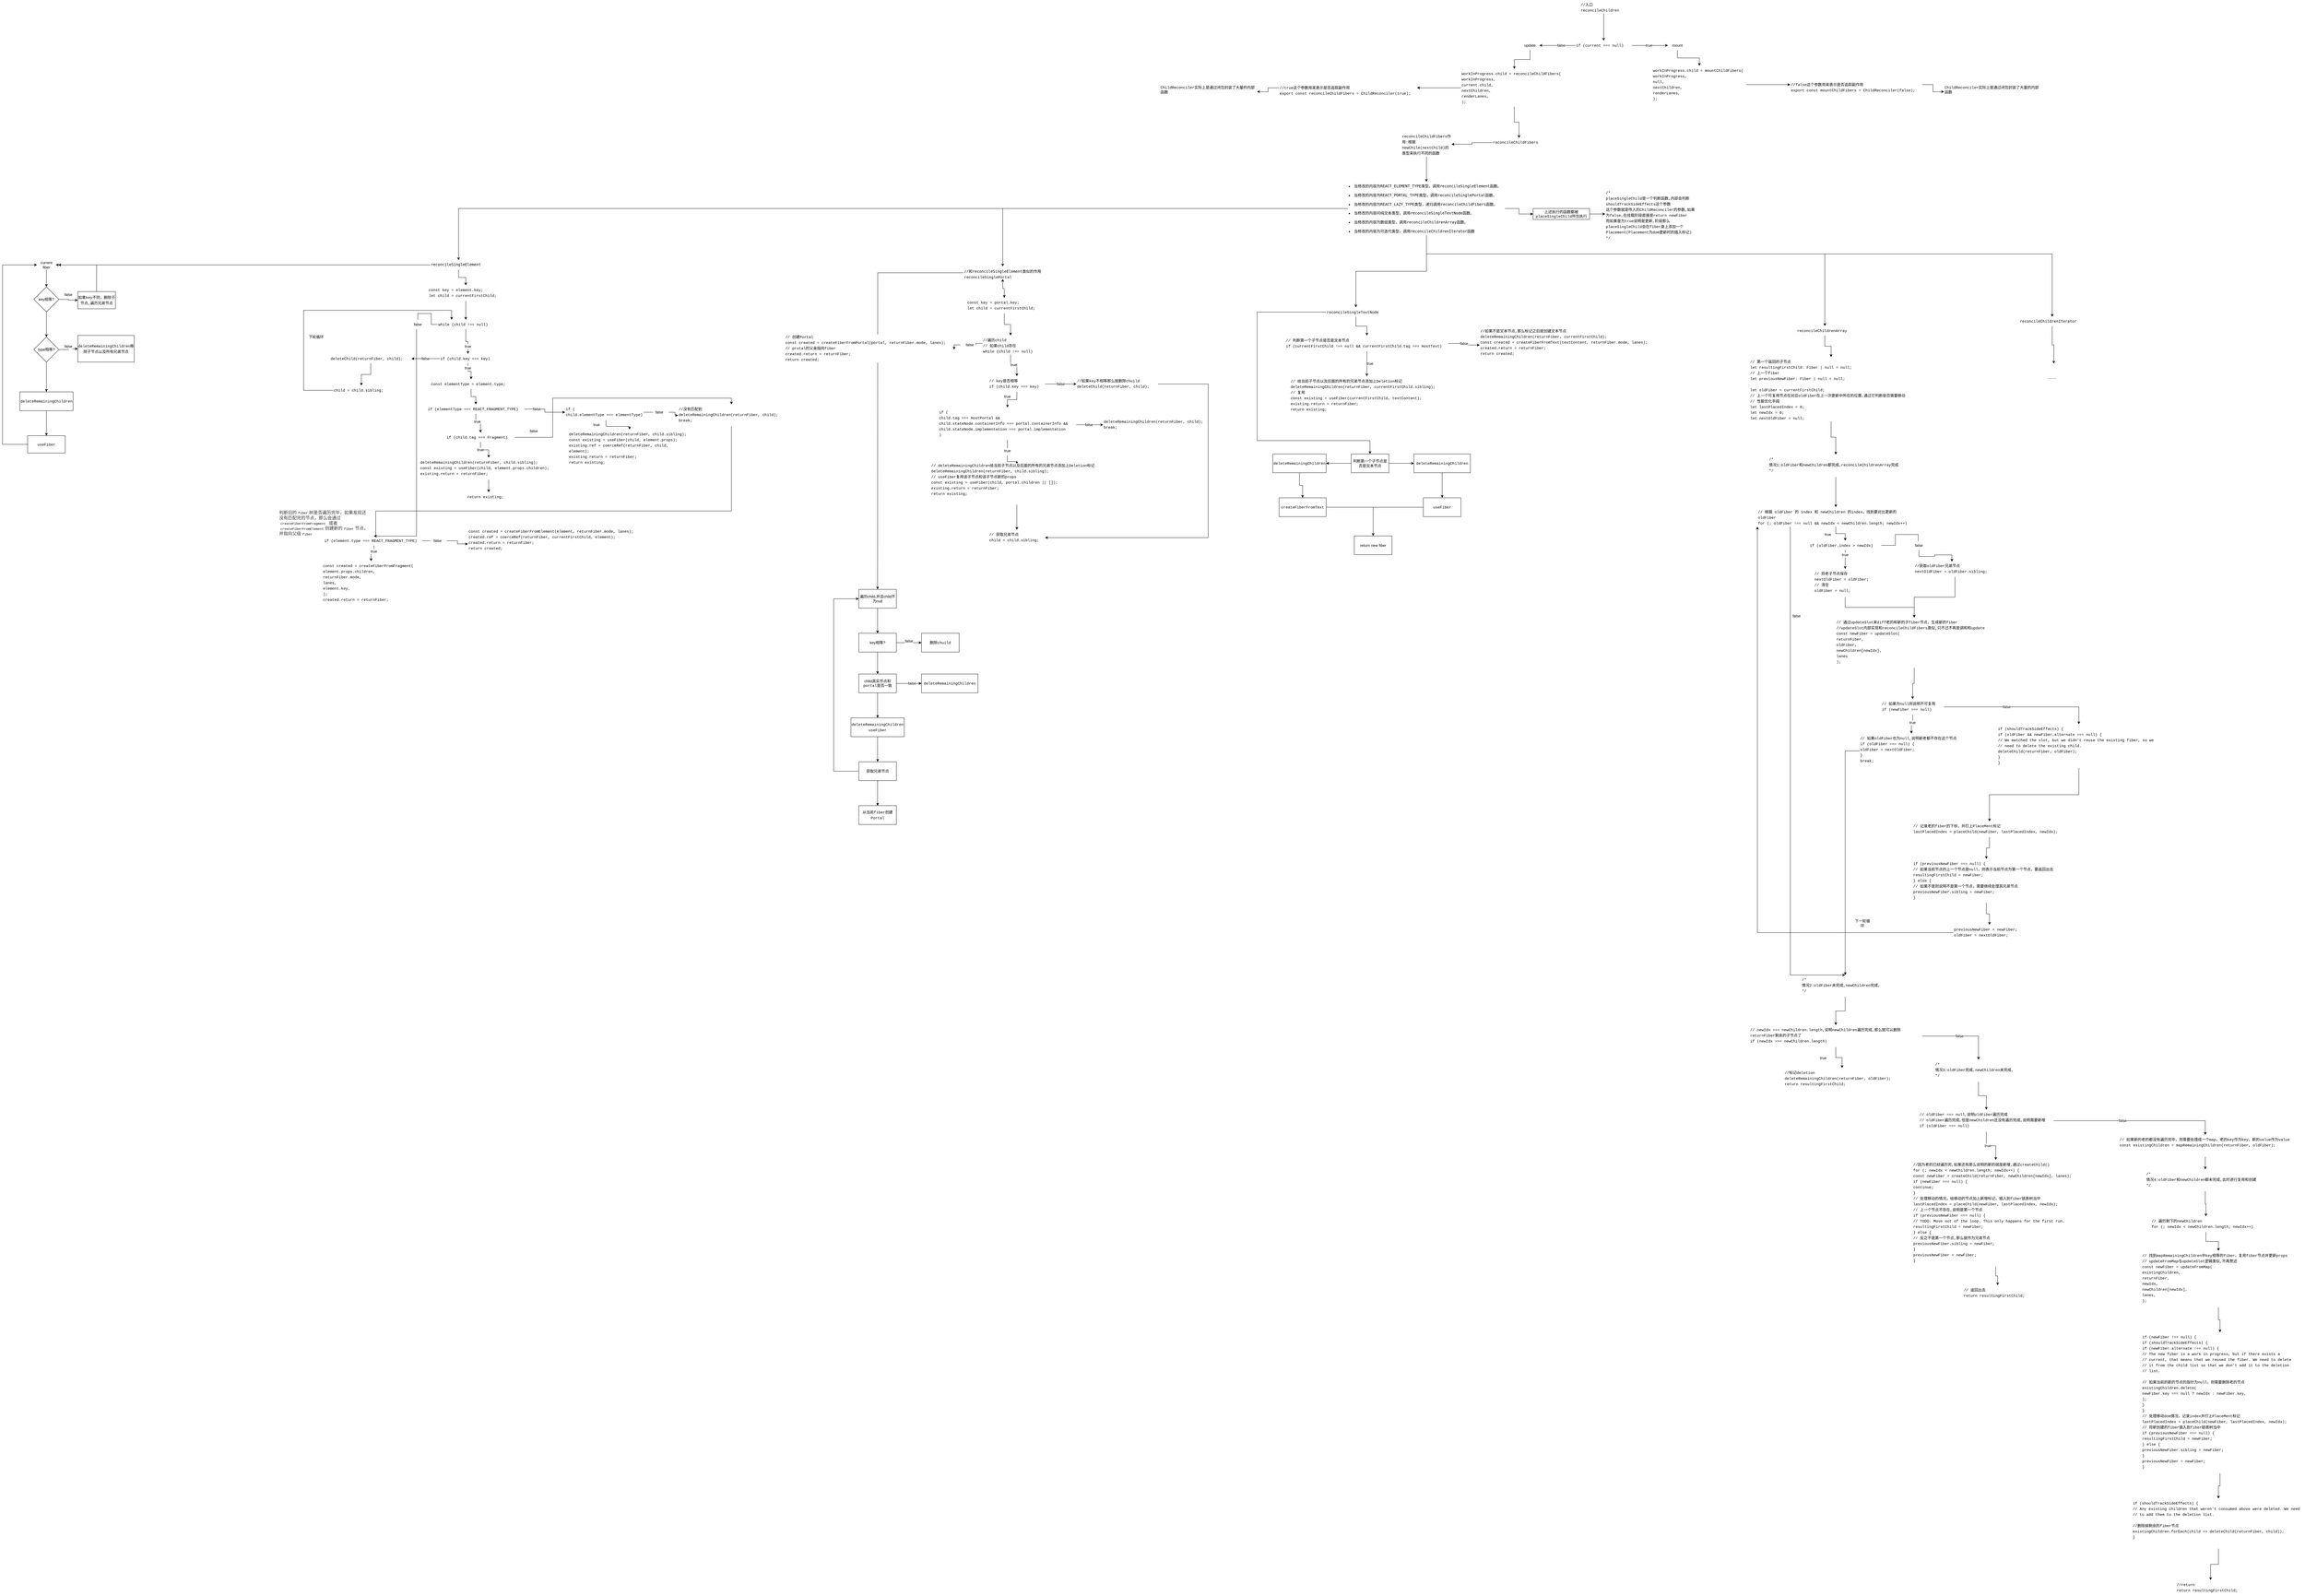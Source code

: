 <mxfile version="16.5.1" type="device"><diagram id="G8DrkaBDnhn_sQgCqF-A" name="第 1 页"><mxGraphModel dx="7327" dy="1813" grid="1" gridSize="10" guides="1" tooltips="1" connect="1" arrows="1" fold="1" page="1" pageScale="1" pageWidth="827" pageHeight="1169" math="0" shadow="0"><root><mxCell id="0"/><mxCell id="1" parent="0"/><mxCell id="pR1sMO7XYT2-D03U05ZZ-3" value="" style="edgeStyle=orthogonalEdgeStyle;rounded=0;orthogonalLoop=1;jettySize=auto;html=1;fontColor=default;labelBackgroundColor=default;fontStyle=0" parent="1" source="pR1sMO7XYT2-D03U05ZZ-1" target="pR1sMO7XYT2-D03U05ZZ-2" edge="1"><mxGeometry relative="1" as="geometry"/></mxCell><mxCell id="pR1sMO7XYT2-D03U05ZZ-1" value="&lt;div style=&quot;font-family: menlo, monaco, &amp;quot;courier new&amp;quot;, monospace; font-size: 12px; line-height: 18px;&quot;&gt;&lt;div&gt;//入口&lt;/div&gt;&lt;div&gt;&lt;span style=&quot;&quot;&gt;reconcileChildren&lt;/span&gt;&lt;/div&gt;&lt;/div&gt;" style="text;whiteSpace=wrap;html=1;fontColor=default;labelBackgroundColor=default;fontStyle=0" parent="1" vertex="1"><mxGeometry x="350" y="30" width="150" height="40" as="geometry"/></mxCell><mxCell id="pR1sMO7XYT2-D03U05ZZ-6" value="" style="edgeStyle=orthogonalEdgeStyle;rounded=0;orthogonalLoop=1;jettySize=auto;html=1;fontColor=default;labelBackgroundColor=default;fontStyle=0" parent="1" source="pR1sMO7XYT2-D03U05ZZ-2" target="pR1sMO7XYT2-D03U05ZZ-5" edge="1"><mxGeometry relative="1" as="geometry"/></mxCell><mxCell id="pR1sMO7XYT2-D03U05ZZ-8" value="" style="edgeStyle=orthogonalEdgeStyle;rounded=0;orthogonalLoop=1;jettySize=auto;html=1;fontColor=default;labelBackgroundColor=default;fontStyle=0" parent="1" source="pR1sMO7XYT2-D03U05ZZ-2" target="pR1sMO7XYT2-D03U05ZZ-7" edge="1"><mxGeometry relative="1" as="geometry"/></mxCell><mxCell id="pR1sMO7XYT2-D03U05ZZ-2" value="&lt;meta charset=&quot;utf-8&quot;&gt;&lt;div style=&quot;font-family: menlo, monaco, &amp;quot;courier new&amp;quot;, monospace; font-size: 12px; line-height: 18px;&quot;&gt;&lt;div&gt;&lt;span style=&quot;&quot;&gt;if&lt;/span&gt;&lt;span style=&quot;&quot;&gt; (&lt;/span&gt;&lt;span style=&quot;&quot;&gt;current&lt;/span&gt;&lt;span style=&quot;&quot;&gt; &lt;/span&gt;&lt;span style=&quot;&quot;&gt;===&lt;/span&gt;&lt;span style=&quot;&quot;&gt; &lt;/span&gt;&lt;span style=&quot;&quot;&gt;null&lt;/span&gt;&lt;span style=&quot;&quot;&gt;)&lt;/span&gt;&lt;/div&gt;&lt;/div&gt;" style="text;whiteSpace=wrap;html=1;fontColor=default;labelBackgroundColor=default;fontStyle=0" parent="1" vertex="1"><mxGeometry x="335" y="160" width="180" height="30" as="geometry"/></mxCell><mxCell id="pR1sMO7XYT2-D03U05ZZ-14" value="" style="edgeStyle=orthogonalEdgeStyle;rounded=0;orthogonalLoop=1;jettySize=auto;html=1;fontColor=default;labelBackgroundColor=default;fontStyle=0" parent="1" source="pR1sMO7XYT2-D03U05ZZ-5" target="pR1sMO7XYT2-D03U05ZZ-13" edge="1"><mxGeometry relative="1" as="geometry"/></mxCell><mxCell id="pR1sMO7XYT2-D03U05ZZ-5" value="update" style="text;html=1;strokeColor=none;fillColor=none;align=center;verticalAlign=middle;whiteSpace=wrap;rounded=0;labelBackgroundColor=default;fontColor=default;fontStyle=0" parent="1" vertex="1"><mxGeometry x="160" y="160" width="60" height="30" as="geometry"/></mxCell><mxCell id="pR1sMO7XYT2-D03U05ZZ-12" value="" style="edgeStyle=orthogonalEdgeStyle;rounded=0;orthogonalLoop=1;jettySize=auto;html=1;fontColor=default;labelBackgroundColor=default;fontStyle=0" parent="1" source="pR1sMO7XYT2-D03U05ZZ-7" target="pR1sMO7XYT2-D03U05ZZ-11" edge="1"><mxGeometry relative="1" as="geometry"/></mxCell><mxCell id="pR1sMO7XYT2-D03U05ZZ-7" value="mount" style="text;html=1;strokeColor=none;fillColor=none;align=center;verticalAlign=middle;whiteSpace=wrap;rounded=0;labelBackgroundColor=default;fontColor=default;fontStyle=0" parent="1" vertex="1"><mxGeometry x="630" y="160" width="60" height="30" as="geometry"/></mxCell><mxCell id="pR1sMO7XYT2-D03U05ZZ-9" value="true" style="text;html=1;strokeColor=none;fillColor=none;align=center;verticalAlign=middle;whiteSpace=wrap;rounded=0;labelBackgroundColor=default;fontColor=default;fontStyle=0" parent="1" vertex="1"><mxGeometry x="540" y="160" width="60" height="30" as="geometry"/></mxCell><mxCell id="pR1sMO7XYT2-D03U05ZZ-10" value="false" style="text;html=1;strokeColor=none;fillColor=none;align=center;verticalAlign=middle;whiteSpace=wrap;rounded=0;labelBackgroundColor=default;fontColor=default;fontStyle=0" parent="1" vertex="1"><mxGeometry x="260" y="160" width="60" height="30" as="geometry"/></mxCell><mxCell id="pR1sMO7XYT2-D03U05ZZ-16" style="edgeStyle=orthogonalEdgeStyle;rounded=0;orthogonalLoop=1;jettySize=auto;html=1;entryX=0;entryY=0.5;entryDx=0;entryDy=0;fontColor=default;labelBackgroundColor=default;fontStyle=0" parent="1" source="pR1sMO7XYT2-D03U05ZZ-11" target="pR1sMO7XYT2-D03U05ZZ-15" edge="1"><mxGeometry relative="1" as="geometry"/></mxCell><mxCell id="pR1sMO7XYT2-D03U05ZZ-11" value="&lt;div style=&quot;font-family: menlo, monaco, &amp;quot;courier new&amp;quot;, monospace; font-size: 12px; line-height: 18px;&quot;&gt;&lt;div style=&quot;font-family: &amp;quot;menlo&amp;quot; , &amp;quot;monaco&amp;quot; , &amp;quot;courier new&amp;quot; , monospace ; line-height: 18px&quot;&gt;&lt;div&gt;&lt;span style=&quot;&quot;&gt;workInProgress&lt;/span&gt;.&lt;span style=&quot;&quot;&gt;child&lt;/span&gt; &lt;span style=&quot;&quot;&gt;=&lt;/span&gt; &lt;span style=&quot;&quot;&gt;mountChildFibers&lt;/span&gt;(&lt;/div&gt;&lt;div&gt;      &lt;span style=&quot;&quot;&gt;workInProgress&lt;/span&gt;,&lt;/div&gt;&lt;div&gt;      &lt;span style=&quot;&quot;&gt;null&lt;/span&gt;,&lt;/div&gt;&lt;div&gt;      &lt;span style=&quot;&quot;&gt;nextChildren&lt;/span&gt;,&lt;/div&gt;&lt;div&gt;      &lt;span style=&quot;&quot;&gt;renderLanes&lt;/span&gt;,&lt;/div&gt;&lt;div&gt;    );&lt;/div&gt;&lt;/div&gt;&lt;/div&gt;" style="text;whiteSpace=wrap;html=1;fontColor=default;labelBackgroundColor=default;fontStyle=0" parent="1" vertex="1"><mxGeometry x="580" y="240" width="300" height="120" as="geometry"/></mxCell><mxCell id="pR1sMO7XYT2-D03U05ZZ-18" style="edgeStyle=orthogonalEdgeStyle;rounded=0;orthogonalLoop=1;jettySize=auto;html=1;fontColor=default;labelBackgroundColor=default;fontStyle=0" parent="1" source="pR1sMO7XYT2-D03U05ZZ-13" target="pR1sMO7XYT2-D03U05ZZ-17" edge="1"><mxGeometry relative="1" as="geometry"/></mxCell><mxCell id="pR1sMO7XYT2-D03U05ZZ-25" value="" style="edgeStyle=orthogonalEdgeStyle;rounded=0;orthogonalLoop=1;jettySize=auto;html=1;labelBackgroundColor=default;fontSize=12;fontColor=default;" parent="1" source="pR1sMO7XYT2-D03U05ZZ-13" target="pR1sMO7XYT2-D03U05ZZ-24" edge="1"><mxGeometry relative="1" as="geometry"/></mxCell><mxCell id="pR1sMO7XYT2-D03U05ZZ-13" value="&lt;meta charset=&quot;utf-8&quot;&gt;&lt;div style=&quot;font-family: menlo, monaco, &amp;quot;courier new&amp;quot;, monospace; font-size: 12px; line-height: 18px;&quot;&gt;&lt;div&gt;&lt;span style=&quot;&quot;&gt;workInProgress&lt;/span&gt;&lt;span style=&quot;&quot;&gt;.&lt;/span&gt;&lt;span style=&quot;&quot;&gt;child&lt;/span&gt;&lt;span style=&quot;&quot;&gt; &lt;/span&gt;&lt;span style=&quot;&quot;&gt;=&lt;/span&gt;&lt;span style=&quot;&quot;&gt; &lt;/span&gt;&lt;span style=&quot;&quot;&gt;reconcileChildFibers&lt;/span&gt;&lt;span style=&quot;&quot;&gt;(&lt;/span&gt;&lt;/div&gt;&lt;div&gt;&lt;span style=&quot;&quot;&gt;      &lt;/span&gt;&lt;span style=&quot;&quot;&gt;workInProgress&lt;/span&gt;&lt;span style=&quot;&quot;&gt;,&lt;/span&gt;&lt;/div&gt;&lt;div&gt;&lt;span style=&quot;&quot;&gt;      &lt;/span&gt;&lt;span style=&quot;&quot;&gt;current&lt;/span&gt;&lt;span style=&quot;&quot;&gt;.&lt;/span&gt;&lt;span style=&quot;&quot;&gt;child&lt;/span&gt;&lt;span style=&quot;&quot;&gt;,&lt;/span&gt;&lt;/div&gt;&lt;div&gt;&lt;span style=&quot;&quot;&gt;      &lt;/span&gt;&lt;span style=&quot;&quot;&gt;nextChildren&lt;/span&gt;&lt;span style=&quot;&quot;&gt;,&lt;/span&gt;&lt;/div&gt;&lt;div&gt;&lt;span style=&quot;&quot;&gt;      &lt;/span&gt;&lt;span style=&quot;&quot;&gt;renderLanes&lt;/span&gt;&lt;span style=&quot;&quot;&gt;,&lt;/span&gt;&lt;/div&gt;&lt;div&gt;&lt;span style=&quot;&quot;&gt;    );&lt;/span&gt;&lt;/div&gt;&lt;/div&gt;" style="text;whiteSpace=wrap;html=1;fontColor=default;labelBackgroundColor=default;fontStyle=0" parent="1" vertex="1"><mxGeometry x="-30" y="250" width="340" height="120" as="geometry"/></mxCell><mxCell id="pR1sMO7XYT2-D03U05ZZ-23" value="" style="edgeStyle=orthogonalEdgeStyle;rounded=0;orthogonalLoop=1;jettySize=auto;html=1;fontColor=default;labelBackgroundColor=default;fontStyle=0" parent="1" source="pR1sMO7XYT2-D03U05ZZ-15" target="pR1sMO7XYT2-D03U05ZZ-20" edge="1"><mxGeometry relative="1" as="geometry"/></mxCell><mxCell id="pR1sMO7XYT2-D03U05ZZ-15" value="&lt;div style=&quot;font-family: &amp;#34;menlo&amp;#34; , &amp;#34;monaco&amp;#34; , &amp;#34;courier new&amp;#34; , monospace ; font-size: 12px ; line-height: 18px&quot;&gt;&lt;div&gt;&lt;span&gt;//&lt;/span&gt;&lt;span&gt;false&lt;/span&gt;&lt;span&gt;这个参数用来&lt;/span&gt;&lt;span&gt;表示是否追踪副作用&lt;/span&gt;&lt;span&gt;&lt;br&gt;&lt;/span&gt;&lt;/div&gt;&lt;div&gt;&lt;span&gt;export&lt;/span&gt;&lt;span&gt; &lt;/span&gt;&lt;span&gt;const&lt;/span&gt;&lt;span&gt; &lt;/span&gt;&lt;span&gt;mountChildFibers&lt;/span&gt;&lt;span&gt; &lt;/span&gt;&lt;span&gt;=&lt;/span&gt;&lt;span&gt; &lt;/span&gt;&lt;span&gt;ChildReconciler&lt;/span&gt;&lt;span&gt;(&lt;/span&gt;&lt;span&gt;false&lt;/span&gt;&lt;span&gt;);&lt;/span&gt;&lt;/div&gt;&lt;/div&gt;" style="text;whiteSpace=wrap;html=1;fontColor=default;labelBackgroundColor=default;fontStyle=0" parent="1" vertex="1"><mxGeometry x="1020" y="285" width="420" height="30" as="geometry"/></mxCell><mxCell id="pR1sMO7XYT2-D03U05ZZ-22" value="" style="edgeStyle=orthogonalEdgeStyle;rounded=0;orthogonalLoop=1;jettySize=auto;html=1;fontColor=default;labelBackgroundColor=default;fontStyle=0" parent="1" source="pR1sMO7XYT2-D03U05ZZ-17" target="pR1sMO7XYT2-D03U05ZZ-21" edge="1"><mxGeometry relative="1" as="geometry"/></mxCell><mxCell id="pR1sMO7XYT2-D03U05ZZ-17" value="&lt;div style=&quot;font-family: &amp;#34;menlo&amp;#34; , &amp;#34;monaco&amp;#34; , &amp;#34;courier new&amp;#34; , monospace ; font-size: 12px ; line-height: 18px&quot;&gt;&lt;div&gt;&lt;span&gt;//&lt;/span&gt;&lt;span&gt;true&lt;/span&gt;&lt;span&gt;这个参数用来&lt;/span&gt;&lt;span&gt;表示是否追踪副作用&lt;/span&gt;&lt;/div&gt;&lt;div&gt;&lt;span&gt;export&lt;/span&gt;&lt;span&gt; &lt;/span&gt;&lt;span&gt;const&lt;/span&gt;&lt;span&gt; &lt;/span&gt;&lt;span&gt;reconcileChildFibers&lt;/span&gt;&lt;span&gt; &lt;/span&gt;&lt;span&gt;=&lt;/span&gt;&lt;span&gt; &lt;/span&gt;&lt;span&gt;ChildReconciler&lt;/span&gt;&lt;span&gt;(&lt;/span&gt;&lt;span&gt;true&lt;/span&gt;&lt;span&gt;);&lt;/span&gt;&lt;/div&gt;&lt;/div&gt;" style="text;whiteSpace=wrap;html=1;fontColor=default;labelBackgroundColor=default;fontStyle=0" parent="1" vertex="1"><mxGeometry x="-610" y="295" width="440" height="30" as="geometry"/></mxCell><mxCell id="pR1sMO7XYT2-D03U05ZZ-20" value="&lt;span style=&quot;font-style: normal ; letter-spacing: normal ; text-indent: 0px ; text-transform: none ; word-spacing: 0px ; display: inline ; float: none&quot;&gt;&lt;span style=&quot;font-family: &amp;#34;menlo&amp;#34; , &amp;#34;monaco&amp;#34; , &amp;#34;courier new&amp;#34; , monospace ; font-size: 12px&quot;&gt;ChildReconciler&lt;/span&gt;实际上是通过闭包封装了大量的内部函数&lt;/span&gt;" style="text;whiteSpace=wrap;html=1;fontColor=default;labelBackgroundColor=default;fontStyle=0" parent="1" vertex="1"><mxGeometry x="1510" y="295" width="310" height="55" as="geometry"/></mxCell><mxCell id="pR1sMO7XYT2-D03U05ZZ-21" value="&lt;span style=&quot;font-style: normal ; letter-spacing: normal ; text-indent: 0px ; text-transform: none ; word-spacing: 0px ; display: inline ; float: none&quot;&gt;&lt;span style=&quot;font-family: &amp;#34;menlo&amp;#34; , &amp;#34;monaco&amp;#34; , &amp;#34;courier new&amp;#34; , monospace ; font-size: 12px&quot;&gt;ChildReconciler&lt;/span&gt;实际上是通过闭包封装了大量的内部函数&lt;/span&gt;" style="text;whiteSpace=wrap;html=1;fontColor=default;labelBackgroundColor=default;fontStyle=0" parent="1" vertex="1"><mxGeometry x="-990" y="295" width="310" height="55" as="geometry"/></mxCell><mxCell id="pR1sMO7XYT2-D03U05ZZ-27" style="edgeStyle=orthogonalEdgeStyle;rounded=0;orthogonalLoop=1;jettySize=auto;html=1;entryX=1;entryY=0.5;entryDx=0;entryDy=0;labelBackgroundColor=default;fontSize=12;fontColor=default;" parent="1" source="pR1sMO7XYT2-D03U05ZZ-24" target="pR1sMO7XYT2-D03U05ZZ-26" edge="1"><mxGeometry relative="1" as="geometry"/></mxCell><mxCell id="pR1sMO7XYT2-D03U05ZZ-24" value="&lt;meta charset=&quot;utf-8&quot;&gt;&lt;span style=&quot;color: rgb(0, 0, 0); font-family: menlo, monaco, &amp;quot;courier new&amp;quot;, monospace; font-size: 12px; font-style: normal; font-weight: 400; letter-spacing: normal; text-align: left; text-indent: 0px; text-transform: none; word-spacing: 0px; background-color: rgb(255, 255, 255); display: inline; float: none;&quot;&gt;reconcileChildFibers&lt;/span&gt;" style="text;whiteSpace=wrap;html=1;fontSize=12;fontColor=default;" parent="1" vertex="1"><mxGeometry x="70" y="470" width="170" height="30" as="geometry"/></mxCell><mxCell id="pR1sMO7XYT2-D03U05ZZ-30" value="" style="edgeStyle=orthogonalEdgeStyle;rounded=0;orthogonalLoop=1;jettySize=auto;html=1;labelBackgroundColor=default;fontSize=12;fontColor=default;" parent="1" source="pR1sMO7XYT2-D03U05ZZ-26" target="pR1sMO7XYT2-D03U05ZZ-29" edge="1"><mxGeometry relative="1" as="geometry"/></mxCell><mxCell id="pR1sMO7XYT2-D03U05ZZ-26" value="&lt;div style=&quot;font-family: menlo, monaco, &amp;quot;courier new&amp;quot;, monospace; font-weight: normal; font-size: 12px; line-height: 18px;&quot;&gt;&lt;span style=&quot;&quot;&gt;reconcileChildFibers作用:根据newChile(nextChild)的类型来执行不同的函数&lt;/span&gt;&lt;br&gt;&lt;/div&gt;" style="text;whiteSpace=wrap;html=1;fontSize=12;fontColor=default;labelBackgroundColor=default;" parent="1" vertex="1"><mxGeometry x="-220" y="450" width="160" height="80" as="geometry"/></mxCell><mxCell id="pR1sMO7XYT2-D03U05ZZ-32" style="edgeStyle=orthogonalEdgeStyle;rounded=0;orthogonalLoop=1;jettySize=auto;html=1;entryX=0.5;entryY=0;entryDx=0;entryDy=0;labelBackgroundColor=default;fontSize=12;fontColor=default;" parent="1" source="pR1sMO7XYT2-D03U05ZZ-29" target="pR1sMO7XYT2-D03U05ZZ-31" edge="1"><mxGeometry relative="1" as="geometry"/></mxCell><mxCell id="WoNBwm6uiisux3daiIA9-2" value="" style="edgeStyle=orthogonalEdgeStyle;rounded=0;orthogonalLoop=1;jettySize=auto;html=1;" edge="1" parent="1" source="pR1sMO7XYT2-D03U05ZZ-29" target="WoNBwm6uiisux3daiIA9-1"><mxGeometry relative="1" as="geometry"/></mxCell><mxCell id="WoNBwm6uiisux3daiIA9-59" value="" style="edgeStyle=orthogonalEdgeStyle;rounded=0;orthogonalLoop=1;jettySize=auto;html=1;labelBackgroundColor=default;fontColor=default;" edge="1" parent="1" source="pR1sMO7XYT2-D03U05ZZ-29" target="WoNBwm6uiisux3daiIA9-58"><mxGeometry relative="1" as="geometry"/></mxCell><mxCell id="WoNBwm6uiisux3daiIA9-63" style="edgeStyle=orthogonalEdgeStyle;rounded=0;orthogonalLoop=1;jettySize=auto;html=1;entryX=0.5;entryY=0;entryDx=0;entryDy=0;labelBackgroundColor=default;fontColor=default;" edge="1" parent="1" source="pR1sMO7XYT2-D03U05ZZ-29" target="WoNBwm6uiisux3daiIA9-62"><mxGeometry relative="1" as="geometry"/></mxCell><mxCell id="WoNBwm6uiisux3daiIA9-85" style="edgeStyle=orthogonalEdgeStyle;rounded=0;orthogonalLoop=1;jettySize=auto;html=1;labelBackgroundColor=default;fontColor=default;" edge="1" parent="1" source="pR1sMO7XYT2-D03U05ZZ-29" target="WoNBwm6uiisux3daiIA9-86"><mxGeometry relative="1" as="geometry"><mxPoint x="1140" y="1050" as="targetPoint"/><Array as="points"><mxPoint x="-140" y="840"/><mxPoint x="1130" y="840"/></Array></mxGeometry></mxCell><mxCell id="WoNBwm6uiisux3daiIA9-159" style="edgeStyle=orthogonalEdgeStyle;rounded=0;orthogonalLoop=1;jettySize=auto;html=1;labelBackgroundColor=default;fontColor=default;entryX=0.5;entryY=0;entryDx=0;entryDy=0;" edge="1" parent="1" source="pR1sMO7XYT2-D03U05ZZ-29" target="WoNBwm6uiisux3daiIA9-158"><mxGeometry relative="1" as="geometry"><mxPoint x="1320" y="860" as="targetPoint"/><Array as="points"><mxPoint x="-140" y="840"/><mxPoint x="1855" y="840"/></Array></mxGeometry></mxCell><mxCell id="pR1sMO7XYT2-D03U05ZZ-29" value="&lt;div&gt;&lt;div&gt;&lt;li&gt;当修改的内容为&lt;code&gt;REACT_ELEMENT_TYPE&lt;/code&gt;类型，调用&lt;code&gt;reconcileSingleElement&lt;/code&gt;函数。&lt;/li&gt;&lt;br&gt;&lt;li&gt;当修改的内容为&lt;code&gt;REACT_PORTAL_TYPE&lt;/code&gt;类型，调用&lt;code&gt;reconcileSinglePortal&lt;/code&gt;函数。&lt;/li&gt;&lt;br&gt;&lt;li&gt;当修改的内容为&lt;code&gt;REACT_LAZY_TYPE&lt;/code&gt;类型，递归调用&lt;code&gt;reconcileChildFibers&lt;/code&gt;函数。&lt;/li&gt;&lt;br&gt;&lt;li&gt;当修改的内容问&lt;code&gt;纯文本&lt;/code&gt;类型，调用&lt;code&gt;reconcileSingleTextNode&lt;/code&gt;函数。&lt;/li&gt;&lt;br&gt;&lt;li&gt;当修改的内容为&lt;code&gt;数组&lt;/code&gt;类型，调用&lt;code&gt;reconcileChildrenArray&lt;/code&gt;函数。&lt;/li&gt;&lt;br&gt;&lt;li&gt;当修改的内容为&lt;code&gt;可迭代&lt;/code&gt;类型，调用&lt;code&gt;reconcileChildrenIterator&lt;/code&gt;函数&lt;/li&gt;&lt;/div&gt;&lt;/div&gt;" style="text;whiteSpace=wrap;html=1;fontSize=12;fontColor=default;labelBackgroundColor=default;" parent="1" vertex="1"><mxGeometry x="-390" y="610" width="500" height="170" as="geometry"/></mxCell><mxCell id="pR1sMO7XYT2-D03U05ZZ-34" value="" style="edgeStyle=orthogonalEdgeStyle;rounded=0;orthogonalLoop=1;jettySize=auto;html=1;labelBackgroundColor=default;fontSize=12;fontColor=default;" parent="1" source="pR1sMO7XYT2-D03U05ZZ-31" target="pR1sMO7XYT2-D03U05ZZ-33" edge="1"><mxGeometry relative="1" as="geometry"/></mxCell><mxCell id="pR1sMO7XYT2-D03U05ZZ-93" style="edgeStyle=orthogonalEdgeStyle;rounded=0;orthogonalLoop=1;jettySize=auto;html=1;labelBackgroundColor=default;fontSize=12;fontColor=default;" parent="1" source="pR1sMO7XYT2-D03U05ZZ-31" edge="1"><mxGeometry relative="1" as="geometry"><mxPoint x="-4502.222" y="875" as="targetPoint"/></mxGeometry></mxCell><mxCell id="pR1sMO7XYT2-D03U05ZZ-31" value="&lt;meta charset=&quot;utf-8&quot;&gt;&lt;span style=&quot;font-family: monospace; font-size: 12px; font-style: normal; font-weight: 400; letter-spacing: normal; text-align: left; text-indent: 0px; text-transform: none; word-spacing: 0px; display: inline; float: none;&quot;&gt;reconcileSingleElement&lt;/span&gt;" style="text;whiteSpace=wrap;html=1;fontSize=12;fontColor=default;labelBackgroundColor=default;" parent="1" vertex="1"><mxGeometry x="-3316" y="860" width="180" height="30" as="geometry"/></mxCell><mxCell id="pR1sMO7XYT2-D03U05ZZ-36" value="" style="edgeStyle=orthogonalEdgeStyle;rounded=0;orthogonalLoop=1;jettySize=auto;html=1;labelBackgroundColor=default;fontSize=12;fontColor=default;" parent="1" source="pR1sMO7XYT2-D03U05ZZ-33" target="pR1sMO7XYT2-D03U05ZZ-35" edge="1"><mxGeometry relative="1" as="geometry"/></mxCell><mxCell id="pR1sMO7XYT2-D03U05ZZ-33" value="&lt;meta charset=&quot;utf-8&quot;&gt;&lt;div style=&quot;font-family: menlo, monaco, &amp;quot;courier new&amp;quot;, monospace; font-weight: normal; font-size: 12px; line-height: 18px;&quot;&gt;&lt;div&gt;&lt;span style=&quot;&quot;&gt; &lt;/span&gt;&lt;span style=&quot;&quot;&gt;const&lt;/span&gt;&lt;span style=&quot;&quot;&gt; &lt;/span&gt;&lt;span style=&quot;&quot;&gt;key&lt;/span&gt;&lt;span style=&quot;&quot;&gt; &lt;/span&gt;&lt;span style=&quot;&quot;&gt;=&lt;/span&gt;&lt;span style=&quot;&quot;&gt; &lt;/span&gt;&lt;span style=&quot;&quot;&gt;element&lt;/span&gt;&lt;span style=&quot;&quot;&gt;.&lt;/span&gt;&lt;span style=&quot;&quot;&gt;key&lt;/span&gt;&lt;span style=&quot;&quot;&gt;;&lt;/span&gt;&lt;/div&gt;&lt;div&gt;&lt;span style=&quot;&quot;&gt;    &lt;/span&gt;&lt;span style=&quot;&quot;&gt;let&lt;/span&gt;&lt;span style=&quot;&quot;&gt; &lt;/span&gt;&lt;span style=&quot;&quot;&gt;child&lt;/span&gt;&lt;span style=&quot;&quot;&gt; &lt;/span&gt;&lt;span style=&quot;&quot;&gt;=&lt;/span&gt;&lt;span style=&quot;&quot;&gt; &lt;/span&gt;&lt;span style=&quot;&quot;&gt;currentFirstChild&lt;/span&gt;&lt;span style=&quot;&quot;&gt;;&lt;/span&gt;&lt;/div&gt;&lt;/div&gt;" style="text;whiteSpace=wrap;html=1;fontSize=12;fontColor=default;labelBackgroundColor=default;" parent="1" vertex="1"><mxGeometry x="-3323" y="940" width="240" height="50" as="geometry"/></mxCell><mxCell id="pR1sMO7XYT2-D03U05ZZ-39" value="" style="edgeStyle=orthogonalEdgeStyle;rounded=0;orthogonalLoop=1;jettySize=auto;html=1;labelBackgroundColor=default;fontSize=12;fontColor=default;" parent="1" source="pR1sMO7XYT2-D03U05ZZ-35" target="pR1sMO7XYT2-D03U05ZZ-38" edge="1"><mxGeometry relative="1" as="geometry"/></mxCell><mxCell id="pR1sMO7XYT2-D03U05ZZ-87" style="edgeStyle=orthogonalEdgeStyle;rounded=0;orthogonalLoop=1;jettySize=auto;html=1;entryX=0.5;entryY=0;entryDx=0;entryDy=0;labelBackgroundColor=default;fontSize=12;fontColor=default;startArrow=none;" parent="1" source="pR1sMO7XYT2-D03U05ZZ-89" target="pR1sMO7XYT2-D03U05ZZ-73" edge="1"><mxGeometry relative="1" as="geometry"><Array as="points"><mxPoint x="-3360" y="1065"/><mxPoint x="-3360" y="1740"/></Array></mxGeometry></mxCell><mxCell id="pR1sMO7XYT2-D03U05ZZ-35" value="&lt;meta charset=&quot;utf-8&quot;&gt;&lt;div style=&quot;font-family: menlo, monaco, &amp;quot;courier new&amp;quot;, monospace; font-weight: normal; font-size: 12px; line-height: 18px;&quot;&gt;&lt;div&gt;&lt;span style=&quot;&quot;&gt;while&lt;/span&gt;&lt;span style=&quot;&quot;&gt; (&lt;/span&gt;&lt;span style=&quot;&quot;&gt;child&lt;/span&gt;&lt;span style=&quot;&quot;&gt; &lt;/span&gt;&lt;span style=&quot;&quot;&gt;!==&lt;/span&gt;&lt;span style=&quot;&quot;&gt; &lt;/span&gt;&lt;span style=&quot;&quot;&gt;null&lt;/span&gt;&lt;span style=&quot;&quot;&gt;)&lt;/span&gt;&lt;/div&gt;&lt;/div&gt;" style="text;whiteSpace=wrap;html=1;fontSize=12;fontColor=default;labelBackgroundColor=default;" parent="1" vertex="1"><mxGeometry x="-3293" y="1050" width="180" height="30" as="geometry"/></mxCell><mxCell id="pR1sMO7XYT2-D03U05ZZ-41" value="" style="edgeStyle=orthogonalEdgeStyle;rounded=0;orthogonalLoop=1;jettySize=auto;html=1;labelBackgroundColor=default;fontSize=12;fontColor=default;" parent="1" source="pR1sMO7XYT2-D03U05ZZ-38" target="pR1sMO7XYT2-D03U05ZZ-40" edge="1"><mxGeometry relative="1" as="geometry"/></mxCell><mxCell id="pR1sMO7XYT2-D03U05ZZ-46" value="" style="edgeStyle=orthogonalEdgeStyle;rounded=0;orthogonalLoop=1;jettySize=auto;html=1;labelBackgroundColor=default;fontSize=12;fontColor=default;" parent="1" source="pR1sMO7XYT2-D03U05ZZ-38" target="pR1sMO7XYT2-D03U05ZZ-45" edge="1"><mxGeometry relative="1" as="geometry"/></mxCell><mxCell id="pR1sMO7XYT2-D03U05ZZ-38" value="&lt;meta charset=&quot;utf-8&quot;&gt;&lt;div style=&quot;font-family: menlo, monaco, &amp;quot;courier new&amp;quot;, monospace; font-weight: normal; font-size: 12px; line-height: 18px;&quot;&gt;&lt;div&gt;&lt;span style=&quot;&quot;&gt;if&lt;/span&gt;&lt;span style=&quot;&quot;&gt; (&lt;/span&gt;&lt;span style=&quot;&quot;&gt;child&lt;/span&gt;&lt;span style=&quot;&quot;&gt;.&lt;/span&gt;&lt;span style=&quot;&quot;&gt;key&lt;/span&gt;&lt;span style=&quot;&quot;&gt; &lt;/span&gt;&lt;span style=&quot;&quot;&gt;===&lt;/span&gt;&lt;span style=&quot;&quot;&gt; &lt;/span&gt;&lt;span style=&quot;&quot;&gt;key&lt;/span&gt;&lt;span style=&quot;&quot;&gt;) &lt;/span&gt;&lt;/div&gt;&lt;/div&gt;" style="text;whiteSpace=wrap;html=1;fontSize=12;fontColor=default;labelBackgroundColor=default;" parent="1" vertex="1"><mxGeometry x="-3286" y="1159" width="180" height="30" as="geometry"/></mxCell><mxCell id="pR1sMO7XYT2-D03U05ZZ-44" value="" style="edgeStyle=orthogonalEdgeStyle;rounded=0;orthogonalLoop=1;jettySize=auto;html=1;labelBackgroundColor=default;fontSize=12;fontColor=default;" parent="1" source="pR1sMO7XYT2-D03U05ZZ-40" target="pR1sMO7XYT2-D03U05ZZ-43" edge="1"><mxGeometry relative="1" as="geometry"/></mxCell><mxCell id="pR1sMO7XYT2-D03U05ZZ-40" value="&lt;meta charset=&quot;utf-8&quot;&gt;&lt;div style=&quot;font-family: menlo, monaco, &amp;quot;courier new&amp;quot;, monospace; font-weight: normal; font-size: 12px; line-height: 18px;&quot;&gt;&lt;div&gt;&lt;span style=&quot;&quot;&gt;deleteChild&lt;/span&gt;&lt;span style=&quot;&quot;&gt;(&lt;/span&gt;&lt;span style=&quot;&quot;&gt;returnFiber&lt;/span&gt;&lt;span style=&quot;&quot;&gt;, &lt;/span&gt;&lt;span style=&quot;&quot;&gt;child&lt;/span&gt;&lt;span style=&quot;&quot;&gt;);&lt;/span&gt;&lt;/div&gt;&lt;/div&gt;" style="text;whiteSpace=wrap;html=1;fontSize=12;fontColor=default;labelBackgroundColor=default;" parent="1" vertex="1"><mxGeometry x="-3636" y="1159" width="260" height="30" as="geometry"/></mxCell><mxCell id="pR1sMO7XYT2-D03U05ZZ-42" value="false" style="text;html=1;strokeColor=none;fillColor=none;align=center;verticalAlign=middle;whiteSpace=wrap;rounded=0;labelBackgroundColor=default;fontSize=12;fontColor=default;" parent="1" vertex="1"><mxGeometry x="-3361" y="1159" width="60" height="30" as="geometry"/></mxCell><mxCell id="pR1sMO7XYT2-D03U05ZZ-74" style="edgeStyle=orthogonalEdgeStyle;rounded=0;orthogonalLoop=1;jettySize=auto;html=1;entryX=0.25;entryY=0;entryDx=0;entryDy=0;labelBackgroundColor=default;fontSize=12;fontColor=default;" parent="1" source="pR1sMO7XYT2-D03U05ZZ-43" target="pR1sMO7XYT2-D03U05ZZ-35" edge="1"><mxGeometry relative="1" as="geometry"><Array as="points"><mxPoint x="-3720" y="1275"/><mxPoint x="-3720" y="1020"/><mxPoint x="-3248" y="1020"/></Array></mxGeometry></mxCell><mxCell id="pR1sMO7XYT2-D03U05ZZ-43" value="&lt;meta charset=&quot;utf-8&quot;&gt;&lt;div style=&quot;font-family: menlo, monaco, &amp;quot;courier new&amp;quot;, monospace; font-weight: normal; font-size: 12px; line-height: 18px;&quot;&gt;&lt;div&gt;&lt;span style=&quot;&quot;&gt;child&lt;/span&gt;&lt;span style=&quot;&quot;&gt; &lt;/span&gt;&lt;span style=&quot;&quot;&gt;=&lt;/span&gt;&lt;span style=&quot;&quot;&gt; &lt;/span&gt;&lt;span style=&quot;&quot;&gt;child&lt;/span&gt;&lt;span style=&quot;&quot;&gt;.&lt;/span&gt;&lt;span style=&quot;&quot;&gt;sibling&lt;/span&gt;&lt;span style=&quot;&quot;&gt;;&lt;/span&gt;&lt;/div&gt;&lt;/div&gt;" style="text;whiteSpace=wrap;html=1;fontSize=12;fontColor=default;labelBackgroundColor=default;" parent="1" vertex="1"><mxGeometry x="-3626" y="1260" width="180" height="30" as="geometry"/></mxCell><mxCell id="pR1sMO7XYT2-D03U05ZZ-48" value="" style="edgeStyle=orthogonalEdgeStyle;rounded=0;orthogonalLoop=1;jettySize=auto;html=1;labelBackgroundColor=default;fontSize=12;fontColor=default;" parent="1" source="pR1sMO7XYT2-D03U05ZZ-45" target="pR1sMO7XYT2-D03U05ZZ-47" edge="1"><mxGeometry relative="1" as="geometry"/></mxCell><mxCell id="pR1sMO7XYT2-D03U05ZZ-45" value="&lt;meta charset=&quot;utf-8&quot;&gt;&lt;div style=&quot;font-family: menlo, monaco, &amp;quot;courier new&amp;quot;, monospace; font-weight: normal; font-size: 12px; line-height: 18px;&quot;&gt;&lt;div&gt;&lt;span style=&quot;&quot;&gt;const&lt;/span&gt;&lt;span style=&quot;&quot;&gt; &lt;/span&gt;&lt;span style=&quot;&quot;&gt;elementType&lt;/span&gt;&lt;span style=&quot;&quot;&gt; &lt;/span&gt;&lt;span style=&quot;&quot;&gt;=&lt;/span&gt;&lt;span style=&quot;&quot;&gt; &lt;/span&gt;&lt;span style=&quot;&quot;&gt;element&lt;/span&gt;&lt;span style=&quot;&quot;&gt;.&lt;/span&gt;&lt;span style=&quot;&quot;&gt;type&lt;/span&gt;&lt;span style=&quot;&quot;&gt;;&lt;/span&gt;&lt;/div&gt;&lt;/div&gt;" style="text;whiteSpace=wrap;html=1;fontSize=12;fontColor=default;labelBackgroundColor=default;" parent="1" vertex="1"><mxGeometry x="-3316" y="1240" width="260" height="30" as="geometry"/></mxCell><mxCell id="pR1sMO7XYT2-D03U05ZZ-50" value="" style="edgeStyle=orthogonalEdgeStyle;rounded=0;orthogonalLoop=1;jettySize=auto;html=1;labelBackgroundColor=default;fontSize=12;fontColor=default;" parent="1" source="pR1sMO7XYT2-D03U05ZZ-47" target="pR1sMO7XYT2-D03U05ZZ-49" edge="1"><mxGeometry relative="1" as="geometry"/></mxCell><mxCell id="pR1sMO7XYT2-D03U05ZZ-59" value="" style="edgeStyle=orthogonalEdgeStyle;rounded=0;orthogonalLoop=1;jettySize=auto;html=1;labelBackgroundColor=default;fontSize=12;fontColor=default;entryX=0;entryY=0.5;entryDx=0;entryDy=0;" parent="1" source="pR1sMO7XYT2-D03U05ZZ-47" target="pR1sMO7XYT2-D03U05ZZ-62" edge="1"><mxGeometry relative="1" as="geometry"><mxPoint x="-2896" y="1347.522" as="targetPoint"/></mxGeometry></mxCell><mxCell id="pR1sMO7XYT2-D03U05ZZ-47" value="&lt;meta charset=&quot;utf-8&quot;&gt;&lt;div style=&quot;font-family: menlo, monaco, &amp;quot;courier new&amp;quot;, monospace; font-weight: normal; font-size: 12px; line-height: 18px;&quot;&gt;&lt;div&gt;&lt;span style=&quot;&quot;&gt;if&lt;/span&gt;&lt;span style=&quot;&quot;&gt; (&lt;/span&gt;&lt;span style=&quot;&quot;&gt;elementType&lt;/span&gt;&lt;span style=&quot;&quot;&gt; &lt;/span&gt;&lt;span style=&quot;&quot;&gt;===&lt;/span&gt;&lt;span style=&quot;&quot;&gt; &lt;/span&gt;&lt;span style=&quot;&quot;&gt;REACT_FRAGMENT_TYPE&lt;/span&gt;&lt;span style=&quot;&quot;&gt;)&lt;/span&gt;&lt;/div&gt;&lt;/div&gt;" style="text;whiteSpace=wrap;html=1;fontSize=12;fontColor=default;labelBackgroundColor=default;" parent="1" vertex="1"><mxGeometry x="-3326" y="1320" width="310" height="30" as="geometry"/></mxCell><mxCell id="pR1sMO7XYT2-D03U05ZZ-54" value="" style="edgeStyle=orthogonalEdgeStyle;rounded=0;orthogonalLoop=1;jettySize=auto;html=1;labelBackgroundColor=default;fontSize=12;fontColor=default;" parent="1" source="pR1sMO7XYT2-D03U05ZZ-49" target="pR1sMO7XYT2-D03U05ZZ-53" edge="1"><mxGeometry relative="1" as="geometry"/></mxCell><mxCell id="pR1sMO7XYT2-D03U05ZZ-75" style="edgeStyle=orthogonalEdgeStyle;rounded=0;orthogonalLoop=1;jettySize=auto;html=1;entryX=0.5;entryY=0;entryDx=0;entryDy=0;labelBackgroundColor=default;fontSize=12;fontColor=default;" parent="1" source="pR1sMO7XYT2-D03U05ZZ-49" target="pR1sMO7XYT2-D03U05ZZ-66" edge="1"><mxGeometry relative="1" as="geometry"><Array as="points"><mxPoint x="-2926" y="1425"/><mxPoint x="-2926" y="1300"/><mxPoint x="-2356" y="1300"/></Array></mxGeometry></mxCell><mxCell id="pR1sMO7XYT2-D03U05ZZ-49" value="&lt;meta charset=&quot;utf-8&quot;&gt;&lt;div style=&quot;font-family: menlo, monaco, &amp;quot;courier new&amp;quot;, monospace; font-weight: normal; font-size: 12px; line-height: 18px;&quot;&gt;&lt;div&gt;&lt;span style=&quot;&quot;&gt;if&lt;/span&gt;&lt;span style=&quot;&quot;&gt; (&lt;/span&gt;&lt;span style=&quot;&quot;&gt;child&lt;/span&gt;&lt;span style=&quot;&quot;&gt;.&lt;/span&gt;&lt;span style=&quot;&quot;&gt;tag&lt;/span&gt;&lt;span style=&quot;&quot;&gt; &lt;/span&gt;&lt;span style=&quot;&quot;&gt;===&lt;/span&gt;&lt;span style=&quot;&quot;&gt; &lt;/span&gt;&lt;span style=&quot;&quot;&gt;Fragment&lt;/span&gt;&lt;span style=&quot;&quot;&gt;)&lt;/span&gt;&lt;/div&gt;&lt;/div&gt;" style="text;whiteSpace=wrap;html=1;fontSize=12;fontColor=default;labelBackgroundColor=default;" parent="1" vertex="1"><mxGeometry x="-3266" y="1410" width="220" height="30" as="geometry"/></mxCell><mxCell id="pR1sMO7XYT2-D03U05ZZ-51" value="true" style="text;html=1;strokeColor=none;fillColor=none;align=center;verticalAlign=middle;whiteSpace=wrap;rounded=0;labelBackgroundColor=default;fontSize=12;fontColor=default;" parent="1" vertex="1"><mxGeometry x="-3196" y="1360" width="60" height="30" as="geometry"/></mxCell><mxCell id="pR1sMO7XYT2-D03U05ZZ-52" value="true" style="text;html=1;strokeColor=none;fillColor=none;align=center;verticalAlign=middle;whiteSpace=wrap;rounded=0;labelBackgroundColor=default;fontSize=12;fontColor=default;" parent="1" vertex="1"><mxGeometry x="-3226" y="1189" width="60" height="30" as="geometry"/></mxCell><mxCell id="pR1sMO7XYT2-D03U05ZZ-57" value="" style="edgeStyle=orthogonalEdgeStyle;rounded=0;orthogonalLoop=1;jettySize=auto;html=1;labelBackgroundColor=default;fontSize=12;fontColor=default;" parent="1" source="pR1sMO7XYT2-D03U05ZZ-53" target="pR1sMO7XYT2-D03U05ZZ-56" edge="1"><mxGeometry relative="1" as="geometry"/></mxCell><mxCell id="pR1sMO7XYT2-D03U05ZZ-53" value="&lt;meta charset=&quot;utf-8&quot;&gt;&lt;div style=&quot;font-family: menlo, monaco, &amp;quot;courier new&amp;quot;, monospace; font-weight: normal; font-size: 12px; line-height: 18px;&quot;&gt;&lt;div&gt;&lt;span style=&quot;&quot;&gt;deleteRemainingChildren&lt;/span&gt;&lt;span style=&quot;&quot;&gt;(&lt;/span&gt;&lt;span style=&quot;&quot;&gt;returnFiber&lt;/span&gt;&lt;span style=&quot;&quot;&gt;, &lt;/span&gt;&lt;span style=&quot;&quot;&gt;child&lt;/span&gt;&lt;span style=&quot;&quot;&gt;.&lt;/span&gt;&lt;span style=&quot;&quot;&gt;sibling&lt;/span&gt;&lt;span style=&quot;&quot;&gt;);&lt;/span&gt;&lt;/div&gt;&lt;div&gt;&lt;span style=&quot;&quot;&gt;            &lt;/span&gt;&lt;span style=&quot;&quot;&gt;const&lt;/span&gt;&lt;span style=&quot;&quot;&gt; &lt;/span&gt;&lt;span style=&quot;&quot;&gt;existing&lt;/span&gt;&lt;span style=&quot;&quot;&gt; &lt;/span&gt;&lt;span style=&quot;&quot;&gt;=&lt;/span&gt;&lt;span style=&quot;&quot;&gt; &lt;/span&gt;&lt;span style=&quot;&quot;&gt;useFiber&lt;/span&gt;&lt;span style=&quot;&quot;&gt;(&lt;/span&gt;&lt;span style=&quot;&quot;&gt;child&lt;/span&gt;&lt;span style=&quot;&quot;&gt;, &lt;/span&gt;&lt;span style=&quot;&quot;&gt;element&lt;/span&gt;&lt;span style=&quot;&quot;&gt;.&lt;/span&gt;&lt;span style=&quot;&quot;&gt;props&lt;/span&gt;&lt;span style=&quot;&quot;&gt;.&lt;/span&gt;&lt;span style=&quot;&quot;&gt;children&lt;/span&gt;&lt;span style=&quot;&quot;&gt;);&lt;/span&gt;&lt;/div&gt;&lt;div&gt;&lt;span style=&quot;&quot;&gt;            &lt;/span&gt;&lt;span style=&quot;&quot;&gt;existing&lt;/span&gt;&lt;span style=&quot;&quot;&gt;.&lt;/span&gt;&lt;span style=&quot;&quot;&gt;return&lt;/span&gt;&lt;span style=&quot;&quot;&gt; &lt;/span&gt;&lt;span style=&quot;&quot;&gt;=&lt;/span&gt;&lt;span style=&quot;&quot;&gt; &lt;/span&gt;&lt;span style=&quot;&quot;&gt;returnFiber&lt;/span&gt;&lt;span style=&quot;&quot;&gt;;&lt;/span&gt;&lt;/div&gt;&lt;/div&gt;" style="text;whiteSpace=wrap;html=1;fontSize=12;fontColor=default;labelBackgroundColor=default;" parent="1" vertex="1"><mxGeometry x="-3350" y="1490" width="440" height="70" as="geometry"/></mxCell><mxCell id="pR1sMO7XYT2-D03U05ZZ-55" value="true" style="text;html=1;strokeColor=none;fillColor=none;align=center;verticalAlign=middle;whiteSpace=wrap;rounded=0;labelBackgroundColor=default;fontSize=12;fontColor=default;" parent="1" vertex="1"><mxGeometry x="-3186" y="1450" width="60" height="30" as="geometry"/></mxCell><mxCell id="pR1sMO7XYT2-D03U05ZZ-56" value="&lt;meta charset=&quot;utf-8&quot;&gt;&lt;div style=&quot;font-family: menlo, monaco, &amp;quot;courier new&amp;quot;, monospace; font-weight: normal; font-size: 12px; line-height: 18px;&quot;&gt;&lt;div&gt;&lt;span style=&quot;&quot;&gt;return&lt;/span&gt;&lt;span style=&quot;&quot;&gt; &lt;/span&gt;&lt;span style=&quot;&quot;&gt;existing&lt;/span&gt;&lt;span style=&quot;&quot;&gt;;&lt;/span&gt;&lt;/div&gt;&lt;/div&gt;" style="text;whiteSpace=wrap;html=1;fontSize=12;fontColor=default;labelBackgroundColor=default;" parent="1" vertex="1"><mxGeometry x="-3200" y="1600" width="140" height="30" as="geometry"/></mxCell><mxCell id="pR1sMO7XYT2-D03U05ZZ-60" value="false" style="text;html=1;strokeColor=none;fillColor=none;align=center;verticalAlign=middle;whiteSpace=wrap;rounded=0;labelBackgroundColor=default;fontSize=12;fontColor=default;" parent="1" vertex="1"><mxGeometry x="-3006" y="1320" width="60" height="30" as="geometry"/></mxCell><mxCell id="pR1sMO7XYT2-D03U05ZZ-65" value="" style="edgeStyle=orthogonalEdgeStyle;rounded=0;orthogonalLoop=1;jettySize=auto;html=1;labelBackgroundColor=default;fontSize=12;fontColor=default;" parent="1" source="pR1sMO7XYT2-D03U05ZZ-62" target="pR1sMO7XYT2-D03U05ZZ-64" edge="1"><mxGeometry relative="1" as="geometry"/></mxCell><mxCell id="pR1sMO7XYT2-D03U05ZZ-67" value="" style="edgeStyle=orthogonalEdgeStyle;rounded=0;orthogonalLoop=1;jettySize=auto;html=1;labelBackgroundColor=default;fontSize=12;fontColor=default;startArrow=none;" parent="1" source="pR1sMO7XYT2-D03U05ZZ-71" target="pR1sMO7XYT2-D03U05ZZ-66" edge="1"><mxGeometry relative="1" as="geometry"/></mxCell><mxCell id="pR1sMO7XYT2-D03U05ZZ-62" value="&lt;div style=&quot;font-family: menlo, monaco, &amp;quot;courier new&amp;quot;, monospace; font-weight: normal; font-size: 12px; line-height: 18px;&quot;&gt;&lt;div&gt;&lt;span style=&quot;&quot;&gt;if&lt;/span&gt;&lt;span style=&quot;&quot;&gt; (&lt;/span&gt;&lt;/div&gt;&lt;div&gt;&lt;span style=&quot;&quot;&gt;            &lt;/span&gt;&lt;span style=&quot;&quot;&gt;child&lt;/span&gt;&lt;span style=&quot;&quot;&gt;.&lt;/span&gt;&lt;span style=&quot;&quot;&gt;elementType&lt;/span&gt;&lt;span style=&quot;&quot;&gt; &lt;/span&gt;&lt;span style=&quot;&quot;&gt;===&lt;/span&gt;&lt;span style=&quot;&quot;&gt; &lt;/span&gt;&lt;span style=&quot;&quot;&gt;elementType&lt;/span&gt;)&lt;/div&gt;&lt;/div&gt;" style="text;whiteSpace=wrap;html=1;fontSize=12;fontColor=default;labelBackgroundColor=default;" parent="1" vertex="1"><mxGeometry x="-2886" y="1320" width="260" height="50" as="geometry"/></mxCell><mxCell id="pR1sMO7XYT2-D03U05ZZ-64" value="&lt;div style=&quot;font-family: menlo, monaco, &amp;quot;courier new&amp;quot;, monospace; font-weight: normal; font-size: 12px; line-height: 18px;&quot;&gt;&lt;div&gt;&lt;span style=&quot;&quot;&gt;deleteRemainingChildren&lt;/span&gt;&lt;span style=&quot;&quot;&gt;(&lt;/span&gt;&lt;span style=&quot;&quot;&gt;returnFiber&lt;/span&gt;&lt;span style=&quot;&quot;&gt;, &lt;/span&gt;&lt;span style=&quot;&quot;&gt;child&lt;/span&gt;&lt;span style=&quot;&quot;&gt;.&lt;/span&gt;&lt;span style=&quot;&quot;&gt;sibling&lt;/span&gt;&lt;span style=&quot;&quot;&gt;);&lt;/span&gt;&lt;/div&gt;&lt;div&gt;&lt;span style=&quot;&quot;&gt;            &lt;/span&gt;&lt;span style=&quot;&quot;&gt;const&lt;/span&gt;&lt;span style=&quot;&quot;&gt; &lt;/span&gt;&lt;span style=&quot;&quot;&gt;existing&lt;/span&gt;&lt;span style=&quot;&quot;&gt; &lt;/span&gt;&lt;span style=&quot;&quot;&gt;=&lt;/span&gt;&lt;span style=&quot;&quot;&gt; &lt;/span&gt;&lt;span style=&quot;&quot;&gt;useFiber&lt;/span&gt;&lt;span style=&quot;&quot;&gt;(&lt;/span&gt;&lt;span style=&quot;&quot;&gt;child&lt;/span&gt;&lt;span style=&quot;&quot;&gt;, &lt;/span&gt;&lt;span style=&quot;&quot;&gt;element&lt;/span&gt;&lt;span style=&quot;&quot;&gt;.&lt;/span&gt;&lt;span style=&quot;&quot;&gt;props&lt;/span&gt;&lt;span style=&quot;&quot;&gt;);&lt;/span&gt;&lt;/div&gt;&lt;div&gt;&lt;span style=&quot;&quot;&gt;            &lt;/span&gt;&lt;span style=&quot;&quot;&gt;existing&lt;/span&gt;&lt;span style=&quot;&quot;&gt;.&lt;/span&gt;&lt;span style=&quot;&quot;&gt;ref&lt;/span&gt;&lt;span style=&quot;&quot;&gt; &lt;/span&gt;&lt;span style=&quot;&quot;&gt;=&lt;/span&gt;&lt;span style=&quot;&quot;&gt; &lt;/span&gt;&lt;span style=&quot;&quot;&gt;coerceRef&lt;/span&gt;&lt;span style=&quot;&quot;&gt;(&lt;/span&gt;&lt;span style=&quot;&quot;&gt;returnFiber&lt;/span&gt;&lt;span style=&quot;&quot;&gt;, &lt;/span&gt;&lt;span style=&quot;&quot;&gt;child&lt;/span&gt;&lt;span style=&quot;&quot;&gt;, &lt;/span&gt;&lt;span style=&quot;&quot;&gt;element&lt;/span&gt;&lt;span style=&quot;&quot;&gt;);&lt;/span&gt;&lt;/div&gt;&lt;div&gt;&lt;span style=&quot;&quot;&gt;            &lt;/span&gt;&lt;span style=&quot;&quot;&gt;existing&lt;/span&gt;&lt;span style=&quot;&quot;&gt;.&lt;/span&gt;&lt;span style=&quot;&quot;&gt;return&lt;/span&gt;&lt;span style=&quot;&quot;&gt; &lt;/span&gt;&lt;span style=&quot;&quot;&gt;=&lt;/span&gt;&lt;span style=&quot;&quot;&gt; &lt;/span&gt;&lt;span style=&quot;&quot;&gt;returnFiber;&lt;/span&gt;&lt;/div&gt;&lt;div&gt;&lt;span style=&quot;&quot;&gt;            &lt;/span&gt;&lt;span style=&quot;&quot;&gt;return&lt;/span&gt;&lt;span style=&quot;&quot;&gt; &lt;/span&gt;&lt;span style=&quot;&quot;&gt;existing&lt;/span&gt;&lt;span style=&quot;&quot;&gt;;&lt;/span&gt;&lt;/div&gt;&lt;/div&gt;" style="text;whiteSpace=wrap;html=1;fontSize=12;fontColor=default;labelBackgroundColor=default;" parent="1" vertex="1"><mxGeometry x="-2876" y="1400" width="390" height="115" as="geometry"/></mxCell><mxCell id="pR1sMO7XYT2-D03U05ZZ-92" style="edgeStyle=orthogonalEdgeStyle;rounded=0;orthogonalLoop=1;jettySize=auto;html=1;labelBackgroundColor=default;fontSize=12;fontColor=default;entryX=0.5;entryY=0;entryDx=0;entryDy=0;" parent="1" source="pR1sMO7XYT2-D03U05ZZ-66" target="pR1sMO7XYT2-D03U05ZZ-73" edge="1"><mxGeometry relative="1" as="geometry"><mxPoint x="-3490" y="1730" as="targetPoint"/><Array as="points"><mxPoint x="-2356" y="1660"/><mxPoint x="-3490" y="1660"/><mxPoint x="-3490" y="1740"/></Array></mxGeometry></mxCell><mxCell id="pR1sMO7XYT2-D03U05ZZ-66" value="&lt;meta charset=&quot;utf-8&quot;&gt;&lt;div style=&quot;font-family: menlo, monaco, &amp;quot;courier new&amp;quot;, monospace; font-weight: normal; font-size: 12px; line-height: 18px;&quot;&gt;&lt;div&gt;&lt;span style=&quot;&quot;&gt;//没有匹配到&lt;/span&gt;&lt;/div&gt;&lt;div&gt;&lt;span style=&quot;&quot;&gt;        &lt;/span&gt;&lt;span style=&quot;&quot;&gt;deleteRemainingChildren&lt;/span&gt;&lt;span style=&quot;&quot;&gt;(&lt;/span&gt;&lt;span style=&quot;&quot;&gt;returnFiber&lt;/span&gt;&lt;span style=&quot;&quot;&gt;, &lt;/span&gt;&lt;span style=&quot;&quot;&gt;child&lt;/span&gt;&lt;span style=&quot;&quot;&gt;);&lt;/span&gt;&lt;/div&gt;&lt;div&gt;&lt;span style=&quot;&quot;&gt;        &lt;/span&gt;&lt;span style=&quot;&quot;&gt;break&lt;/span&gt;&lt;span style=&quot;&quot;&gt;;&lt;/span&gt;&lt;/div&gt;&lt;/div&gt;" style="text;whiteSpace=wrap;html=1;fontSize=12;fontColor=default;labelBackgroundColor=default;" parent="1" vertex="1"><mxGeometry x="-2526" y="1320" width="340" height="70" as="geometry"/></mxCell><mxCell id="pR1sMO7XYT2-D03U05ZZ-69" value="true" style="text;html=1;strokeColor=none;fillColor=none;align=center;verticalAlign=middle;whiteSpace=wrap;rounded=0;labelBackgroundColor=default;fontSize=12;fontColor=default;" parent="1" vertex="1"><mxGeometry x="-2816" y="1370" width="60" height="30" as="geometry"/></mxCell><mxCell id="pR1sMO7XYT2-D03U05ZZ-71" value="false" style="text;html=1;strokeColor=none;fillColor=none;align=center;verticalAlign=middle;whiteSpace=wrap;rounded=0;labelBackgroundColor=default;fontSize=12;fontColor=default;" parent="1" vertex="1"><mxGeometry x="-2616" y="1330" width="60" height="30" as="geometry"/></mxCell><mxCell id="pR1sMO7XYT2-D03U05ZZ-72" value="" style="edgeStyle=orthogonalEdgeStyle;rounded=0;orthogonalLoop=1;jettySize=auto;html=1;labelBackgroundColor=default;fontSize=12;fontColor=default;endArrow=none;" parent="1" source="pR1sMO7XYT2-D03U05ZZ-62" target="pR1sMO7XYT2-D03U05ZZ-71" edge="1"><mxGeometry relative="1" as="geometry"><mxPoint x="-2626" y="1345.077" as="sourcePoint"/><mxPoint x="-2526" y="1355.077" as="targetPoint"/></mxGeometry></mxCell><mxCell id="pR1sMO7XYT2-D03U05ZZ-78" value="" style="edgeStyle=orthogonalEdgeStyle;rounded=0;orthogonalLoop=1;jettySize=auto;html=1;labelBackgroundColor=default;fontSize=12;fontColor=default;" parent="1" source="pR1sMO7XYT2-D03U05ZZ-73" target="pR1sMO7XYT2-D03U05ZZ-77" edge="1"><mxGeometry relative="1" as="geometry"/></mxCell><mxCell id="pR1sMO7XYT2-D03U05ZZ-84" value="" style="edgeStyle=orthogonalEdgeStyle;rounded=0;orthogonalLoop=1;jettySize=auto;html=1;labelBackgroundColor=default;fontSize=12;fontColor=default;startArrow=none;" parent="1" source="pR1sMO7XYT2-D03U05ZZ-85" target="pR1sMO7XYT2-D03U05ZZ-79" edge="1"><mxGeometry relative="1" as="geometry"/></mxCell><mxCell id="pR1sMO7XYT2-D03U05ZZ-73" value="&lt;meta charset=&quot;utf-8&quot;&gt;&lt;div style=&quot;font-family: menlo, monaco, &amp;quot;courier new&amp;quot;, monospace; font-weight: normal; font-size: 12px; line-height: 18px;&quot;&gt;&lt;div&gt;&lt;span style=&quot;&quot;&gt;if&lt;/span&gt;&lt;span style=&quot;&quot;&gt; (&lt;/span&gt;&lt;span style=&quot;&quot;&gt;element&lt;/span&gt;&lt;span style=&quot;&quot;&gt;.&lt;/span&gt;&lt;span style=&quot;&quot;&gt;type&lt;/span&gt;&lt;span style=&quot;&quot;&gt; &lt;/span&gt;&lt;span style=&quot;&quot;&gt;===&lt;/span&gt;&lt;span style=&quot;&quot;&gt; &lt;/span&gt;&lt;span style=&quot;&quot;&gt;REACT_FRAGMENT_TYPE&lt;/span&gt;&lt;span style=&quot;&quot;&gt;)&lt;/span&gt;&lt;/div&gt;&lt;/div&gt;" style="text;whiteSpace=wrap;html=1;fontSize=12;fontColor=default;labelBackgroundColor=default;" parent="1" vertex="1"><mxGeometry x="-3656" y="1740" width="320" height="30" as="geometry"/></mxCell><mxCell id="pR1sMO7XYT2-D03U05ZZ-76" value="false" style="text;html=1;strokeColor=none;fillColor=none;align=center;verticalAlign=middle;whiteSpace=wrap;rounded=0;labelBackgroundColor=default;fontSize=12;fontColor=default;" parent="1" vertex="1"><mxGeometry x="-3016" y="1390" width="60" height="30" as="geometry"/></mxCell><mxCell id="pR1sMO7XYT2-D03U05ZZ-77" value="&lt;meta charset=&quot;utf-8&quot;&gt;&lt;div style=&quot;font-family: menlo, monaco, &amp;quot;courier new&amp;quot;, monospace; font-weight: normal; font-size: 12px; line-height: 18px;&quot;&gt;&lt;div&gt;&lt;span style=&quot;&quot;&gt;const&lt;/span&gt;&lt;span style=&quot;&quot;&gt; &lt;/span&gt;&lt;span style=&quot;&quot;&gt;created&lt;/span&gt;&lt;span style=&quot;&quot;&gt; &lt;/span&gt;&lt;span style=&quot;&quot;&gt;=&lt;/span&gt;&lt;span style=&quot;&quot;&gt; &lt;/span&gt;&lt;span style=&quot;&quot;&gt;createFiberFromFragment&lt;/span&gt;&lt;span style=&quot;&quot;&gt;(&lt;/span&gt;&lt;/div&gt;&lt;div&gt;&lt;span style=&quot;&quot;&gt;        &lt;/span&gt;&lt;span style=&quot;&quot;&gt;element&lt;/span&gt;&lt;span style=&quot;&quot;&gt;.&lt;/span&gt;&lt;span style=&quot;&quot;&gt;props&lt;/span&gt;&lt;span style=&quot;&quot;&gt;.&lt;/span&gt;&lt;span style=&quot;&quot;&gt;children&lt;/span&gt;&lt;span style=&quot;&quot;&gt;,&lt;/span&gt;&lt;/div&gt;&lt;div&gt;&lt;span style=&quot;&quot;&gt;        &lt;/span&gt;&lt;span style=&quot;&quot;&gt;returnFiber&lt;/span&gt;&lt;span style=&quot;&quot;&gt;.&lt;/span&gt;&lt;span style=&quot;&quot;&gt;mode&lt;/span&gt;&lt;span style=&quot;&quot;&gt;,&lt;/span&gt;&lt;/div&gt;&lt;div&gt;&lt;span style=&quot;&quot;&gt;        &lt;/span&gt;&lt;span style=&quot;&quot;&gt;lanes&lt;/span&gt;&lt;span style=&quot;&quot;&gt;,&lt;/span&gt;&lt;/div&gt;&lt;div&gt;&lt;span style=&quot;&quot;&gt;        &lt;/span&gt;&lt;span style=&quot;&quot;&gt;element&lt;/span&gt;&lt;span style=&quot;&quot;&gt;.&lt;/span&gt;&lt;span style=&quot;&quot;&gt;key&lt;/span&gt;&lt;span style=&quot;&quot;&gt;,&lt;/span&gt;&lt;/div&gt;&lt;div&gt;&lt;span style=&quot;&quot;&gt;      );&lt;/span&gt;&lt;/div&gt;&lt;div&gt;&lt;span style=&quot;&quot;&gt;      &lt;/span&gt;&lt;span style=&quot;&quot;&gt;created&lt;/span&gt;&lt;span style=&quot;&quot;&gt;.&lt;/span&gt;&lt;span style=&quot;&quot;&gt;return&lt;/span&gt;&lt;span style=&quot;&quot;&gt; &lt;/span&gt;&lt;span style=&quot;&quot;&gt;=&lt;/span&gt;&lt;span style=&quot;&quot;&gt; &lt;/span&gt;&lt;span style=&quot;&quot;&gt;returnFiber&lt;/span&gt;&lt;span style=&quot;&quot;&gt;;&lt;/span&gt;&lt;/div&gt;&lt;/div&gt;" style="text;whiteSpace=wrap;html=1;fontSize=12;fontColor=default;labelBackgroundColor=default;" parent="1" vertex="1"><mxGeometry x="-3660" y="1820" width="310" height="140" as="geometry"/></mxCell><mxCell id="pR1sMO7XYT2-D03U05ZZ-79" value="&lt;meta charset=&quot;utf-8&quot;&gt;&lt;div style=&quot;font-family: menlo, monaco, &amp;quot;courier new&amp;quot;, monospace; font-weight: normal; font-size: 12px; line-height: 18px;&quot;&gt;&lt;div&gt;&lt;span style=&quot;&quot;&gt;const&lt;/span&gt;&lt;span style=&quot;&quot;&gt; &lt;/span&gt;&lt;span style=&quot;&quot;&gt;created&lt;/span&gt;&lt;span style=&quot;&quot;&gt; &lt;/span&gt;&lt;span style=&quot;&quot;&gt;=&lt;/span&gt;&lt;span style=&quot;&quot;&gt; &lt;/span&gt;&lt;span style=&quot;&quot;&gt;createFiberFromElement&lt;/span&gt;&lt;span style=&quot;&quot;&gt;(&lt;/span&gt;&lt;span style=&quot;&quot;&gt;element&lt;/span&gt;&lt;span style=&quot;&quot;&gt;, &lt;/span&gt;&lt;span style=&quot;&quot;&gt;returnFiber&lt;/span&gt;&lt;span style=&quot;&quot;&gt;.&lt;/span&gt;&lt;span style=&quot;&quot;&gt;mode&lt;/span&gt;&lt;span style=&quot;&quot;&gt;, &lt;/span&gt;&lt;span style=&quot;&quot;&gt;lanes&lt;/span&gt;&lt;span style=&quot;&quot;&gt;);&lt;/span&gt;&lt;/div&gt;&lt;div&gt;&lt;span style=&quot;&quot;&gt;      &lt;/span&gt;&lt;span style=&quot;&quot;&gt;created&lt;/span&gt;&lt;span style=&quot;&quot;&gt;.&lt;/span&gt;&lt;span style=&quot;&quot;&gt;ref&lt;/span&gt;&lt;span style=&quot;&quot;&gt; &lt;/span&gt;&lt;span style=&quot;&quot;&gt;=&lt;/span&gt;&lt;span style=&quot;&quot;&gt; &lt;/span&gt;&lt;span style=&quot;&quot;&gt;coerceRef&lt;/span&gt;&lt;span style=&quot;&quot;&gt;(&lt;/span&gt;&lt;span style=&quot;&quot;&gt;returnFiber&lt;/span&gt;&lt;span style=&quot;&quot;&gt;, &lt;/span&gt;&lt;span style=&quot;&quot;&gt;currentFirstChild&lt;/span&gt;&lt;span style=&quot;&quot;&gt;, &lt;/span&gt;&lt;span style=&quot;&quot;&gt;element&lt;/span&gt;&lt;span style=&quot;&quot;&gt;);&lt;/span&gt;&lt;/div&gt;&lt;div&gt;&lt;span style=&quot;&quot;&gt;      &lt;/span&gt;&lt;span style=&quot;&quot;&gt;created&lt;/span&gt;&lt;span style=&quot;&quot;&gt;.&lt;/span&gt;&lt;span style=&quot;&quot;&gt;return&lt;/span&gt;&lt;span style=&quot;&quot;&gt; &lt;/span&gt;&lt;span style=&quot;&quot;&gt;=&lt;/span&gt;&lt;span style=&quot;&quot;&gt; &lt;/span&gt;&lt;span style=&quot;&quot;&gt;returnFiber&lt;/span&gt;&lt;span style=&quot;&quot;&gt;;&lt;/span&gt;&lt;/div&gt;&lt;div&gt;&lt;span style=&quot;&quot;&gt;      &lt;/span&gt;&lt;span style=&quot;&quot;&gt;return&lt;/span&gt;&lt;span style=&quot;&quot;&gt; &lt;/span&gt;&lt;span style=&quot;&quot;&gt;created&lt;/span&gt;&lt;span style=&quot;&quot;&gt;;&lt;/span&gt;&lt;/div&gt;&lt;/div&gt;" style="text;whiteSpace=wrap;html=1;fontSize=12;fontColor=default;labelBackgroundColor=default;" parent="1" vertex="1"><mxGeometry x="-3196" y="1710" width="550" height="110" as="geometry"/></mxCell><mxCell id="pR1sMO7XYT2-D03U05ZZ-81" value="true" style="text;html=1;strokeColor=none;fillColor=none;align=center;verticalAlign=middle;whiteSpace=wrap;rounded=0;labelBackgroundColor=default;fontSize=12;fontColor=default;" parent="1" vertex="1"><mxGeometry x="-3526" y="1774" width="60" height="30" as="geometry"/></mxCell><mxCell id="pR1sMO7XYT2-D03U05ZZ-85" value="false" style="text;html=1;strokeColor=none;fillColor=none;align=center;verticalAlign=middle;whiteSpace=wrap;rounded=0;labelBackgroundColor=default;fontSize=12;fontColor=default;" parent="1" vertex="1"><mxGeometry x="-3323" y="1740" width="60" height="30" as="geometry"/></mxCell><mxCell id="pR1sMO7XYT2-D03U05ZZ-86" value="" style="edgeStyle=orthogonalEdgeStyle;rounded=0;orthogonalLoop=1;jettySize=auto;html=1;labelBackgroundColor=default;fontSize=12;fontColor=default;endArrow=none;" parent="1" source="pR1sMO7XYT2-D03U05ZZ-73" target="pR1sMO7XYT2-D03U05ZZ-85" edge="1"><mxGeometry relative="1" as="geometry"><mxPoint x="-3336" y="1755.077" as="sourcePoint"/><mxPoint x="-3251" y="1765.077" as="targetPoint"/></mxGeometry></mxCell><mxCell id="pR1sMO7XYT2-D03U05ZZ-88" value="下轮循环" style="text;html=1;strokeColor=none;fillColor=none;align=center;verticalAlign=middle;whiteSpace=wrap;rounded=0;labelBackgroundColor=default;fontSize=12;fontColor=default;" parent="1" vertex="1"><mxGeometry x="-3710" y="1090" width="60" height="30" as="geometry"/></mxCell><mxCell id="pR1sMO7XYT2-D03U05ZZ-90" value="true" style="text;html=1;strokeColor=none;fillColor=none;align=center;verticalAlign=middle;whiteSpace=wrap;rounded=0;labelBackgroundColor=default;fontSize=12;fontColor=default;" parent="1" vertex="1"><mxGeometry x="-3226" y="1120" width="60" height="30" as="geometry"/></mxCell><mxCell id="pR1sMO7XYT2-D03U05ZZ-89" value="false" style="text;html=1;strokeColor=none;fillColor=none;align=center;verticalAlign=middle;whiteSpace=wrap;rounded=0;labelBackgroundColor=default;fontSize=12;fontColor=default;" parent="1" vertex="1"><mxGeometry x="-3386" y="1050" width="60" height="30" as="geometry"/></mxCell><mxCell id="pR1sMO7XYT2-D03U05ZZ-91" value="" style="edgeStyle=orthogonalEdgeStyle;rounded=0;orthogonalLoop=1;jettySize=auto;html=1;entryX=0.5;entryY=0;entryDx=0;entryDy=0;labelBackgroundColor=default;fontSize=12;fontColor=default;endArrow=none;" parent="1" source="pR1sMO7XYT2-D03U05ZZ-35" target="pR1sMO7XYT2-D03U05ZZ-89" edge="1"><mxGeometry relative="1" as="geometry"><mxPoint x="-3293" y="1065.077" as="sourcePoint"/><mxPoint x="-3496" y="1740" as="targetPoint"/><Array as="points"/></mxGeometry></mxCell><mxCell id="pR1sMO7XYT2-D03U05ZZ-97" value="" style="edgeStyle=orthogonalEdgeStyle;rounded=0;orthogonalLoop=1;jettySize=auto;html=1;labelBackgroundColor=default;fontSize=12;fontColor=default;" parent="1" source="pR1sMO7XYT2-D03U05ZZ-94" target="pR1sMO7XYT2-D03U05ZZ-96" edge="1"><mxGeometry relative="1" as="geometry"/></mxCell><mxCell id="pR1sMO7XYT2-D03U05ZZ-94" value="current fiber" style="text;html=1;strokeColor=none;fillColor=none;align=center;verticalAlign=middle;whiteSpace=wrap;rounded=0;labelBackgroundColor=default;fontSize=12;fontColor=default;" parent="1" vertex="1"><mxGeometry x="-4570" y="860" width="60" height="30" as="geometry"/></mxCell><mxCell id="pR1sMO7XYT2-D03U05ZZ-99" value="" style="edgeStyle=orthogonalEdgeStyle;rounded=0;orthogonalLoop=1;jettySize=auto;html=1;labelBackgroundColor=default;fontSize=12;fontColor=default;" parent="1" source="pR1sMO7XYT2-D03U05ZZ-96" target="pR1sMO7XYT2-D03U05ZZ-98" edge="1"><mxGeometry relative="1" as="geometry"/></mxCell><mxCell id="pR1sMO7XYT2-D03U05ZZ-104" value="" style="edgeStyle=orthogonalEdgeStyle;rounded=0;orthogonalLoop=1;jettySize=auto;html=1;labelBackgroundColor=default;fontSize=12;fontColor=default;" parent="1" source="pR1sMO7XYT2-D03U05ZZ-96" target="pR1sMO7XYT2-D03U05ZZ-103" edge="1"><mxGeometry relative="1" as="geometry"/></mxCell><mxCell id="pR1sMO7XYT2-D03U05ZZ-96" value="key相等?" style="rhombus;whiteSpace=wrap;html=1;labelBackgroundColor=default;fontSize=12;fontColor=default;" parent="1" vertex="1"><mxGeometry x="-4580" y="945" width="80" height="80" as="geometry"/></mxCell><mxCell id="pR1sMO7XYT2-D03U05ZZ-102" style="edgeStyle=orthogonalEdgeStyle;rounded=0;orthogonalLoop=1;jettySize=auto;html=1;entryX=1;entryY=0.5;entryDx=0;entryDy=0;labelBackgroundColor=default;fontSize=12;fontColor=default;" parent="1" source="pR1sMO7XYT2-D03U05ZZ-98" target="pR1sMO7XYT2-D03U05ZZ-94" edge="1"><mxGeometry relative="1" as="geometry"><Array as="points"><mxPoint x="-4380" y="875"/></Array></mxGeometry></mxCell><mxCell id="pR1sMO7XYT2-D03U05ZZ-98" value="&lt;div style=&quot;font-family: menlo, monaco, &amp;quot;courier new&amp;quot;, monospace; line-height: 18px;&quot;&gt;&lt;span style=&quot;font-family: menlo, monaco, &amp;quot;courier new&amp;quot;, monospace;&quot;&gt; 如果key不同，删除子节点&lt;/span&gt;&lt;span style=&quot;&quot;&gt;,遍历兄弟节点&lt;/span&gt;&lt;/div&gt;" style="whiteSpace=wrap;html=1;labelBackgroundColor=default;fontColor=default;" parent="1" vertex="1"><mxGeometry x="-4440" y="960" width="120" height="55" as="geometry"/></mxCell><mxCell id="pR1sMO7XYT2-D03U05ZZ-100" value="false" style="text;html=1;strokeColor=none;fillColor=none;align=center;verticalAlign=middle;whiteSpace=wrap;rounded=0;labelBackgroundColor=default;fontSize=12;fontColor=default;" parent="1" vertex="1"><mxGeometry x="-4500" y="955" width="60" height="30" as="geometry"/></mxCell><mxCell id="pR1sMO7XYT2-D03U05ZZ-106" value="" style="edgeStyle=orthogonalEdgeStyle;rounded=0;orthogonalLoop=1;jettySize=auto;html=1;labelBackgroundColor=default;fontSize=12;fontColor=default;" parent="1" source="pR1sMO7XYT2-D03U05ZZ-103" target="pR1sMO7XYT2-D03U05ZZ-105" edge="1"><mxGeometry relative="1" as="geometry"/></mxCell><mxCell id="pR1sMO7XYT2-D03U05ZZ-109" value="" style="edgeStyle=orthogonalEdgeStyle;rounded=0;orthogonalLoop=1;jettySize=auto;html=1;labelBackgroundColor=default;fontSize=12;fontColor=default;" parent="1" source="pR1sMO7XYT2-D03U05ZZ-103" target="pR1sMO7XYT2-D03U05ZZ-108" edge="1"><mxGeometry relative="1" as="geometry"/></mxCell><mxCell id="pR1sMO7XYT2-D03U05ZZ-103" value="type相等?" style="rhombus;whiteSpace=wrap;html=1;labelBackgroundColor=default;fontColor=default;" parent="1" vertex="1"><mxGeometry x="-4580" y="1105" width="80" height="80" as="geometry"/></mxCell><mxCell id="pR1sMO7XYT2-D03U05ZZ-105" value="&lt;div style=&quot;font-family: menlo, monaco, &amp;quot;courier new&amp;quot;, monospace; line-height: 18px;&quot;&gt;&lt;span style=&quot;&quot;&gt;deleteRemainingChildren移除子节点以及所有兄弟节点&lt;/span&gt;&lt;/div&gt;" style="whiteSpace=wrap;html=1;labelBackgroundColor=default;fontColor=default;" parent="1" vertex="1"><mxGeometry x="-4440" y="1100" width="180" height="85" as="geometry"/></mxCell><mxCell id="pR1sMO7XYT2-D03U05ZZ-107" value="false" style="text;html=1;strokeColor=none;fillColor=none;align=center;verticalAlign=middle;whiteSpace=wrap;rounded=0;labelBackgroundColor=default;fontSize=12;fontColor=default;" parent="1" vertex="1"><mxGeometry x="-4500" y="1120" width="60" height="30" as="geometry"/></mxCell><mxCell id="pR1sMO7XYT2-D03U05ZZ-111" value="" style="edgeStyle=orthogonalEdgeStyle;rounded=0;orthogonalLoop=1;jettySize=auto;html=1;labelBackgroundColor=default;fontSize=12;fontColor=default;" parent="1" source="pR1sMO7XYT2-D03U05ZZ-108" target="pR1sMO7XYT2-D03U05ZZ-110" edge="1"><mxGeometry relative="1" as="geometry"/></mxCell><mxCell id="pR1sMO7XYT2-D03U05ZZ-108" value="&lt;div style=&quot;font-family: menlo, monaco, &amp;quot;courier new&amp;quot;, monospace; line-height: 18px;&quot;&gt;&lt;div style=&quot;font-family: &amp;quot;menlo&amp;quot; , &amp;quot;monaco&amp;quot; , &amp;quot;courier new&amp;quot; , monospace ; line-height: 18px&quot;&gt;&lt;span style=&quot;&quot;&gt;deleteRemainingChildren&lt;/span&gt;&lt;/div&gt;&lt;/div&gt;" style="whiteSpace=wrap;html=1;labelBackgroundColor=default;fontColor=default;" parent="1" vertex="1"><mxGeometry x="-4625" y="1280" width="170" height="60" as="geometry"/></mxCell><mxCell id="pR1sMO7XYT2-D03U05ZZ-112" style="edgeStyle=orthogonalEdgeStyle;rounded=0;orthogonalLoop=1;jettySize=auto;html=1;labelBackgroundColor=default;fontSize=12;fontColor=default;" parent="1" source="pR1sMO7XYT2-D03U05ZZ-110" target="pR1sMO7XYT2-D03U05ZZ-94" edge="1"><mxGeometry relative="1" as="geometry"><Array as="points"><mxPoint x="-4680" y="1447.5"/><mxPoint x="-4680" y="875"/></Array></mxGeometry></mxCell><mxCell id="pR1sMO7XYT2-D03U05ZZ-110" value="&lt;div style=&quot;font-family: menlo, monaco, &amp;quot;courier new&amp;quot;, monospace; line-height: 18px;&quot;&gt;&lt;span style=&quot;&quot;&gt;useFiber&lt;/span&gt;&lt;/div&gt;" style="whiteSpace=wrap;html=1;labelBackgroundColor=default;fontColor=default;" parent="1" vertex="1"><mxGeometry x="-4600" y="1420" width="120" height="55" as="geometry"/></mxCell><mxCell id="pR1sMO7XYT2-D03U05ZZ-113" value="&lt;span style=&quot;color: rgb(53 , 53 , 53) ; font-size: 14px ; font-style: normal ; font-weight: 400 ; letter-spacing: normal ; text-align: left ; text-indent: 0px ; text-transform: none ; word-spacing: 0px ; background-color: rgb(255 , 255 , 255) ; display: inline ; float: none&quot;&gt;判断旧的&lt;/span&gt;&lt;code style=&quot;font-family: &amp;#34;menlo&amp;#34; , &amp;#34;monaco&amp;#34; , &amp;#34;consolas&amp;#34; , &amp;#34;courier new&amp;#34; , monospace ; font-size: 0.87em ; padding: 0.065em 0.4em ; word-break: break-word ; overflow-x: auto ; border-radius: 2px ; font-style: normal ; font-weight: 400 ; letter-spacing: normal ; text-align: left ; text-indent: 0px ; text-transform: none ; word-spacing: 0px&quot;&gt;fiber&lt;/code&gt;&lt;span style=&quot;color: rgb(53 , 53 , 53) ; font-size: 14px ; font-style: normal ; font-weight: 400 ; letter-spacing: normal ; text-align: left ; text-indent: 0px ; text-transform: none ; word-spacing: 0px ; background-color: rgb(255 , 255 , 255) ; display: inline ; float: none&quot;&gt;树是否遍历完毕，如果发现还没有匹配完的节点，那么会通过&lt;/span&gt;&lt;code style=&quot;font-family: &amp;#34;menlo&amp;#34; , &amp;#34;monaco&amp;#34; , &amp;#34;consolas&amp;#34; , &amp;#34;courier new&amp;#34; , monospace ; font-size: 0.87em ; padding: 0.065em 0.4em ; word-break: break-word ; overflow-x: auto ; border-radius: 2px ; font-style: normal ; font-weight: 400 ; letter-spacing: normal ; text-align: left ; text-indent: 0px ; text-transform: none ; word-spacing: 0px&quot;&gt;createFiberFromFragment&lt;/code&gt;&lt;code style=&quot;padding: 0.065em 0.4em ; word-break: break-word ; overflow-x: auto ; border-radius: 2px ; font-style: normal ; font-weight: 400 ; letter-spacing: normal ; text-align: left ; text-indent: 0px ; text-transform: none ; word-spacing: 0px ; font-size: 14px ; background-color: rgb(255 , 255 , 255)&quot;&gt;&lt;font color=&quot;#353535&quot; face=&quot;Helvetica&quot;&gt;或者&lt;/font&gt;&lt;/code&gt;&lt;code style=&quot;font-family: &amp;#34;menlo&amp;#34; , &amp;#34;monaco&amp;#34; , &amp;#34;consolas&amp;#34; , &amp;#34;courier new&amp;#34; , monospace ; font-size: 0.87em ; padding: 0.065em 0.4em ; word-break: break-word ; overflow-x: auto ; border-radius: 2px ; font-style: normal ; font-weight: 400 ; letter-spacing: normal ; text-align: left ; text-indent: 0px ; text-transform: none ; word-spacing: 0px&quot;&gt;createFiberFromElement&lt;/code&gt;&lt;span style=&quot;color: rgb(53 , 53 , 53) ; font-size: 14px ; font-style: normal ; font-weight: 400 ; letter-spacing: normal ; text-align: left ; text-indent: 0px ; text-transform: none ; word-spacing: 0px ; background-color: rgb(255 , 255 , 255) ; display: inline ; float: none&quot;&gt;创建新的&lt;/span&gt;&lt;code style=&quot;font-family: &amp;#34;menlo&amp;#34; , &amp;#34;monaco&amp;#34; , &amp;#34;consolas&amp;#34; , &amp;#34;courier new&amp;#34; , monospace ; font-size: 0.87em ; padding: 0.065em 0.4em ; word-break: break-word ; overflow-x: auto ; border-radius: 2px ; font-style: normal ; font-weight: 400 ; letter-spacing: normal ; text-align: left ; text-indent: 0px ; text-transform: none ; word-spacing: 0px&quot;&gt;fiber&lt;/code&gt;&lt;span style=&quot;color: rgb(53 , 53 , 53) ; font-size: 14px ; font-style: normal ; font-weight: 400 ; letter-spacing: normal ; text-align: left ; text-indent: 0px ; text-transform: none ; word-spacing: 0px ; background-color: rgb(255 , 255 , 255) ; display: inline ; float: none&quot;&gt;节点，并指向父级&lt;/span&gt;&lt;code style=&quot;font-family: &amp;#34;menlo&amp;#34; , &amp;#34;monaco&amp;#34; , &amp;#34;consolas&amp;#34; , &amp;#34;courier new&amp;#34; , monospace ; font-size: 0.87em ; padding: 0.065em 0.4em ; word-break: break-word ; overflow-x: auto ; border-radius: 2px ; font-style: normal ; font-weight: 400 ; letter-spacing: normal ; text-align: left ; text-indent: 0px ; text-transform: none ; word-spacing: 0px&quot;&gt;fiber&lt;/code&gt;" style="text;whiteSpace=wrap;html=1;fontSize=12;fontColor=default;" parent="1" vertex="1"><mxGeometry x="-3800" y="1650" width="290" height="100" as="geometry"/></mxCell><mxCell id="WoNBwm6uiisux3daiIA9-4" value="" style="edgeStyle=orthogonalEdgeStyle;rounded=0;orthogonalLoop=1;jettySize=auto;html=1;fontColor=default;labelBackgroundColor=default;" edge="1" parent="1" source="WoNBwm6uiisux3daiIA9-1" target="WoNBwm6uiisux3daiIA9-3"><mxGeometry relative="1" as="geometry"/></mxCell><mxCell id="WoNBwm6uiisux3daiIA9-33" style="edgeStyle=orthogonalEdgeStyle;rounded=0;orthogonalLoop=1;jettySize=auto;html=1;labelBackgroundColor=default;fontColor=default;" edge="1" parent="1" source="WoNBwm6uiisux3daiIA9-1"><mxGeometry relative="1" as="geometry"><mxPoint x="-1890" y="1910" as="targetPoint"/></mxGeometry></mxCell><mxCell id="WoNBwm6uiisux3daiIA9-1" value="&lt;div style=&quot;font-family: menlo, monaco, &amp;quot;courier new&amp;quot;, monospace; font-weight: normal; font-size: 12px; line-height: 18px;&quot;&gt;&lt;div&gt;&lt;span style=&quot;&quot;&gt;//和&lt;/span&gt;&lt;span style=&quot;font-family: monospace;&quot;&gt;reconcileSingleElement类似的作用&lt;/span&gt;&lt;/div&gt;&lt;div&gt;&lt;span style=&quot;&quot;&gt;reconcileSinglePortal&lt;/span&gt;&lt;/div&gt;&lt;/div&gt;" style="text;whiteSpace=wrap;html=1;fontColor=default;labelBackgroundColor=default;" vertex="1" parent="1"><mxGeometry x="-1616" y="880" width="250" height="40" as="geometry"/></mxCell><mxCell id="WoNBwm6uiisux3daiIA9-6" value="" style="edgeStyle=orthogonalEdgeStyle;rounded=0;orthogonalLoop=1;jettySize=auto;html=1;fontColor=default;labelBackgroundColor=default;" edge="1" parent="1" source="WoNBwm6uiisux3daiIA9-3" target="WoNBwm6uiisux3daiIA9-5"><mxGeometry relative="1" as="geometry"/></mxCell><mxCell id="WoNBwm6uiisux3daiIA9-32" value="" style="edgeStyle=orthogonalEdgeStyle;rounded=0;orthogonalLoop=1;jettySize=auto;html=1;labelBackgroundColor=default;fontColor=default;" edge="1" parent="1" source="WoNBwm6uiisux3daiIA9-3" target="WoNBwm6uiisux3daiIA9-1"><mxGeometry relative="1" as="geometry"/></mxCell><mxCell id="WoNBwm6uiisux3daiIA9-3" value="&lt;meta charset=&quot;utf-8&quot;&gt;&lt;div style=&quot;font-family: menlo, monaco, &amp;quot;courier new&amp;quot;, monospace; font-weight: normal; font-size: 12px; line-height: 18px;&quot;&gt;&lt;div&gt;&lt;span style=&quot;&quot;&gt;const&lt;/span&gt;&lt;span style=&quot;&quot;&gt; &lt;/span&gt;&lt;span style=&quot;&quot;&gt;key&lt;/span&gt;&lt;span style=&quot;&quot;&gt; &lt;/span&gt;&lt;span style=&quot;&quot;&gt;=&lt;/span&gt;&lt;span style=&quot;&quot;&gt; &lt;/span&gt;&lt;span style=&quot;&quot;&gt;portal&lt;/span&gt;&lt;span style=&quot;&quot;&gt;.&lt;/span&gt;&lt;span style=&quot;&quot;&gt;key&lt;/span&gt;&lt;span style=&quot;&quot;&gt;;&lt;/span&gt;&lt;/div&gt;&lt;div&gt;&lt;span style=&quot;&quot;&gt;    &lt;/span&gt;&lt;span style=&quot;&quot;&gt;let&lt;/span&gt;&lt;span style=&quot;&quot;&gt; &lt;/span&gt;&lt;span style=&quot;&quot;&gt;child&lt;/span&gt;&lt;span style=&quot;&quot;&gt; &lt;/span&gt;&lt;span style=&quot;&quot;&gt;=&lt;/span&gt;&lt;span style=&quot;&quot;&gt; &lt;/span&gt;&lt;span style=&quot;&quot;&gt;currentFirstChild&lt;/span&gt;&lt;span style=&quot;&quot;&gt;;&lt;/span&gt;&lt;/div&gt;&lt;/div&gt;" style="text;whiteSpace=wrap;html=1;fontColor=default;labelBackgroundColor=default;" vertex="1" parent="1"><mxGeometry x="-1606" y="980" width="240" height="50" as="geometry"/></mxCell><mxCell id="WoNBwm6uiisux3daiIA9-8" value="" style="edgeStyle=orthogonalEdgeStyle;rounded=0;orthogonalLoop=1;jettySize=auto;html=1;fontColor=default;labelBackgroundColor=default;" edge="1" parent="1" source="WoNBwm6uiisux3daiIA9-5" target="WoNBwm6uiisux3daiIA9-7"><mxGeometry relative="1" as="geometry"/></mxCell><mxCell id="WoNBwm6uiisux3daiIA9-29" value="" style="edgeStyle=orthogonalEdgeStyle;rounded=0;orthogonalLoop=1;jettySize=auto;html=1;startArrow=none;fontColor=default;labelBackgroundColor=default;" edge="1" parent="1" source="WoNBwm6uiisux3daiIA9-30" target="WoNBwm6uiisux3daiIA9-28"><mxGeometry relative="1" as="geometry"/></mxCell><mxCell id="WoNBwm6uiisux3daiIA9-5" value="&lt;div style=&quot;font-family: menlo, monaco, &amp;quot;courier new&amp;quot;, monospace; font-weight: normal; font-size: 12px; line-height: 18px;&quot;&gt;&lt;div&gt;&lt;span style=&quot;&quot;&gt;//遍历child&lt;/span&gt;&lt;/div&gt;&lt;div&gt;&lt;span style=&quot;&quot;&gt;// 如果child存在&lt;/span&gt;&lt;/div&gt;&lt;div&gt;&lt;span style=&quot;&quot;&gt;    &lt;/span&gt;&lt;span style=&quot;&quot;&gt;while&lt;/span&gt;&lt;span style=&quot;&quot;&gt; (&lt;/span&gt;&lt;span style=&quot;&quot;&gt;child&lt;/span&gt;&lt;span style=&quot;&quot;&gt; &lt;/span&gt;&lt;span style=&quot;&quot;&gt;!==&lt;/span&gt;&lt;span style=&quot;&quot;&gt; &lt;/span&gt;&lt;span style=&quot;&quot;&gt;null&lt;/span&gt;&lt;span style=&quot;&quot;&gt;)&lt;/span&gt;&lt;/div&gt;&lt;/div&gt;" style="text;whiteSpace=wrap;html=1;fontColor=default;labelBackgroundColor=default;" vertex="1" parent="1"><mxGeometry x="-1556" y="1100" width="180" height="50" as="geometry"/></mxCell><mxCell id="WoNBwm6uiisux3daiIA9-11" value="" style="edgeStyle=orthogonalEdgeStyle;rounded=0;orthogonalLoop=1;jettySize=auto;html=1;fontColor=default;labelBackgroundColor=default;" edge="1" parent="1" source="WoNBwm6uiisux3daiIA9-7" target="WoNBwm6uiisux3daiIA9-10"><mxGeometry relative="1" as="geometry"/></mxCell><mxCell id="WoNBwm6uiisux3daiIA9-22" value="" style="edgeStyle=orthogonalEdgeStyle;rounded=0;orthogonalLoop=1;jettySize=auto;html=1;fontColor=default;labelBackgroundColor=default;" edge="1" parent="1" source="WoNBwm6uiisux3daiIA9-7" target="WoNBwm6uiisux3daiIA9-21"><mxGeometry relative="1" as="geometry"/></mxCell><mxCell id="WoNBwm6uiisux3daiIA9-7" value="&lt;meta charset=&quot;utf-8&quot;&gt;&lt;div style=&quot;font-family: menlo, monaco, &amp;quot;courier new&amp;quot;, monospace; font-weight: normal; font-size: 12px; line-height: 18px;&quot;&gt;&lt;div&gt;&lt;span style=&quot;&quot;&gt;// key是否相等&lt;/span&gt;&lt;/div&gt;&lt;div&gt;&lt;span style=&quot;&quot;&gt;      &lt;/span&gt;&lt;span style=&quot;&quot;&gt;if&lt;/span&gt;&lt;span style=&quot;&quot;&gt; (&lt;/span&gt;&lt;span style=&quot;&quot;&gt;child&lt;/span&gt;&lt;span style=&quot;&quot;&gt;.&lt;/span&gt;&lt;span style=&quot;&quot;&gt;key&lt;/span&gt;&lt;span style=&quot;&quot;&gt; &lt;/span&gt;&lt;span style=&quot;&quot;&gt;===&lt;/span&gt;&lt;span style=&quot;&quot;&gt; &lt;/span&gt;&lt;span style=&quot;&quot;&gt;key&lt;/span&gt;&lt;span style=&quot;&quot;&gt;)&lt;/span&gt;&lt;/div&gt;&lt;/div&gt;" style="text;whiteSpace=wrap;html=1;fontColor=default;labelBackgroundColor=default;" vertex="1" parent="1"><mxGeometry x="-1536" y="1230" width="180" height="50" as="geometry"/></mxCell><mxCell id="WoNBwm6uiisux3daiIA9-9" value="true" style="text;html=1;strokeColor=none;fillColor=none;align=center;verticalAlign=middle;whiteSpace=wrap;rounded=0;fontColor=default;labelBackgroundColor=default;" vertex="1" parent="1"><mxGeometry x="-1486" y="1179" width="60" height="30" as="geometry"/></mxCell><mxCell id="WoNBwm6uiisux3daiIA9-14" value="" style="edgeStyle=orthogonalEdgeStyle;rounded=0;orthogonalLoop=1;jettySize=auto;html=1;startArrow=none;fontColor=default;labelBackgroundColor=default;" edge="1" parent="1" source="WoNBwm6uiisux3daiIA9-15" target="WoNBwm6uiisux3daiIA9-13"><mxGeometry relative="1" as="geometry"/></mxCell><mxCell id="WoNBwm6uiisux3daiIA9-18" value="" style="edgeStyle=orthogonalEdgeStyle;rounded=0;orthogonalLoop=1;jettySize=auto;html=1;fontColor=default;labelBackgroundColor=default;" edge="1" parent="1" source="WoNBwm6uiisux3daiIA9-10" target="WoNBwm6uiisux3daiIA9-17"><mxGeometry relative="1" as="geometry"/></mxCell><mxCell id="WoNBwm6uiisux3daiIA9-10" value="&lt;meta charset=&quot;utf-8&quot;&gt;&lt;div style=&quot;font-family: menlo, monaco, &amp;quot;courier new&amp;quot;, monospace; font-weight: normal; font-size: 12px; line-height: 18px;&quot;&gt;&lt;div&gt;&lt;span style=&quot;&quot;&gt;if&lt;/span&gt;&lt;span style=&quot;&quot;&gt; (&lt;/span&gt;&lt;/div&gt;&lt;div&gt;&lt;span style=&quot;&quot;&gt;          &lt;/span&gt;&lt;span style=&quot;&quot;&gt;child&lt;/span&gt;&lt;span style=&quot;&quot;&gt;.&lt;/span&gt;&lt;span style=&quot;&quot;&gt;tag&lt;/span&gt;&lt;span style=&quot;&quot;&gt; &lt;/span&gt;&lt;span style=&quot;&quot;&gt;===&lt;/span&gt;&lt;span style=&quot;&quot;&gt; &lt;/span&gt;&lt;span style=&quot;&quot;&gt;HostPortal&lt;/span&gt;&lt;span style=&quot;&quot;&gt; &lt;/span&gt;&lt;span style=&quot;&quot;&gt;&amp;amp;&amp;amp;&lt;/span&gt;&lt;/div&gt;&lt;div&gt;&lt;span style=&quot;&quot;&gt;          &lt;/span&gt;&lt;span style=&quot;&quot;&gt;child&lt;/span&gt;&lt;span style=&quot;&quot;&gt;.&lt;/span&gt;&lt;span style=&quot;&quot;&gt;stateNode&lt;/span&gt;&lt;span style=&quot;&quot;&gt;.&lt;/span&gt;&lt;span style=&quot;&quot;&gt;containerInfo&lt;/span&gt;&lt;span style=&quot;&quot;&gt; &lt;/span&gt;&lt;span style=&quot;&quot;&gt;===&lt;/span&gt;&lt;span style=&quot;&quot;&gt; &lt;/span&gt;&lt;span style=&quot;&quot;&gt;portal&lt;/span&gt;&lt;span style=&quot;&quot;&gt;.&lt;/span&gt;&lt;span style=&quot;&quot;&gt;containerInfo&lt;/span&gt;&lt;span style=&quot;&quot;&gt; &lt;/span&gt;&lt;span style=&quot;&quot;&gt;&amp;amp;&amp;amp;&lt;/span&gt;&lt;/div&gt;&lt;div&gt;&lt;span style=&quot;&quot;&gt;          &lt;/span&gt;&lt;span style=&quot;&quot;&gt;child&lt;/span&gt;&lt;span style=&quot;&quot;&gt;.&lt;/span&gt;&lt;span style=&quot;&quot;&gt;stateNode&lt;/span&gt;&lt;span style=&quot;&quot;&gt;.&lt;/span&gt;&lt;span style=&quot;&quot;&gt;implementation&lt;/span&gt;&lt;span style=&quot;&quot;&gt; &lt;/span&gt;&lt;span style=&quot;&quot;&gt;===&lt;/span&gt;&lt;span style=&quot;&quot;&gt; &lt;/span&gt;&lt;span style=&quot;&quot;&gt;portal&lt;/span&gt;&lt;span style=&quot;&quot;&gt;.&lt;/span&gt;&lt;span style=&quot;&quot;&gt;implementation&lt;/span&gt;&lt;/div&gt;&lt;div&gt;&lt;span style=&quot;&quot;&gt;        )&lt;/span&gt;&lt;/div&gt;&lt;/div&gt;" style="text;whiteSpace=wrap;html=1;fontColor=default;labelBackgroundColor=default;" vertex="1" parent="1"><mxGeometry x="-1696" y="1330" width="440" height="110" as="geometry"/></mxCell><mxCell id="WoNBwm6uiisux3daiIA9-12" value="true" style="text;html=1;strokeColor=none;fillColor=none;align=center;verticalAlign=middle;whiteSpace=wrap;rounded=0;fontColor=default;labelBackgroundColor=default;" vertex="1" parent="1"><mxGeometry x="-1506" y="1280" width="60" height="30" as="geometry"/></mxCell><mxCell id="WoNBwm6uiisux3daiIA9-26" value="" style="edgeStyle=orthogonalEdgeStyle;rounded=0;orthogonalLoop=1;jettySize=auto;html=1;fontColor=default;labelBackgroundColor=default;" edge="1" parent="1" source="WoNBwm6uiisux3daiIA9-13" target="WoNBwm6uiisux3daiIA9-25"><mxGeometry relative="1" as="geometry"/></mxCell><mxCell id="WoNBwm6uiisux3daiIA9-13" value="&lt;meta charset=&quot;utf-8&quot;&gt;&lt;div style=&quot;font-family: menlo, monaco, &amp;quot;courier new&amp;quot;, monospace; font-weight: normal; font-size: 12px; line-height: 18px;&quot;&gt;&lt;div&gt;&lt;span style=&quot;&quot;&gt;// deleteRemainingChildren给当前子节点以及后面的所有的兄弟节点添加上Deletion标记&lt;/span&gt;&lt;/div&gt;&lt;div&gt;&lt;span style=&quot;&quot;&gt;          &lt;/span&gt;&lt;span style=&quot;&quot;&gt;deleteRemainingChildren&lt;/span&gt;&lt;span style=&quot;&quot;&gt;(&lt;/span&gt;&lt;span style=&quot;&quot;&gt;returnFiber&lt;/span&gt;&lt;span style=&quot;&quot;&gt;, &lt;/span&gt;&lt;span style=&quot;&quot;&gt;child&lt;/span&gt;&lt;span style=&quot;&quot;&gt;.&lt;/span&gt;&lt;span style=&quot;&quot;&gt;sibling&lt;/span&gt;&lt;span style=&quot;&quot;&gt;);&lt;/span&gt;&lt;/div&gt;&lt;div&gt;&lt;span style=&quot;&quot;&gt;          &lt;/span&gt;&lt;span style=&quot;&quot;&gt;// useFiber复用该子节点和该子节点新的props&lt;/span&gt;&lt;/div&gt;&lt;div&gt;&lt;span style=&quot;&quot;&gt;          &lt;/span&gt;&lt;span style=&quot;&quot;&gt;const&lt;/span&gt;&lt;span style=&quot;&quot;&gt; &lt;/span&gt;&lt;span style=&quot;&quot;&gt;existing&lt;/span&gt;&lt;span style=&quot;&quot;&gt; &lt;/span&gt;&lt;span style=&quot;&quot;&gt;=&lt;/span&gt;&lt;span style=&quot;&quot;&gt; &lt;/span&gt;&lt;span style=&quot;&quot;&gt;useFiber&lt;/span&gt;&lt;span style=&quot;&quot;&gt;(&lt;/span&gt;&lt;span style=&quot;&quot;&gt;child&lt;/span&gt;&lt;span style=&quot;&quot;&gt;, &lt;/span&gt;&lt;span style=&quot;&quot;&gt;portal&lt;/span&gt;&lt;span style=&quot;&quot;&gt;.&lt;/span&gt;&lt;span style=&quot;&quot;&gt;children&lt;/span&gt;&lt;span style=&quot;&quot;&gt; &lt;/span&gt;&lt;span style=&quot;&quot;&gt;||&lt;/span&gt;&lt;span style=&quot;&quot;&gt; []);&lt;/span&gt;&lt;/div&gt;&lt;div&gt;&lt;span style=&quot;&quot;&gt;          &lt;/span&gt;&lt;span style=&quot;&quot;&gt;existing&lt;/span&gt;&lt;span style=&quot;&quot;&gt;.&lt;/span&gt;&lt;span style=&quot;&quot;&gt;return&lt;/span&gt;&lt;span style=&quot;&quot;&gt; &lt;/span&gt;&lt;span style=&quot;&quot;&gt;=&lt;/span&gt;&lt;span style=&quot;&quot;&gt; &lt;/span&gt;&lt;span style=&quot;&quot;&gt;returnFiber&lt;/span&gt;&lt;span style=&quot;&quot;&gt;;&lt;/span&gt;&lt;/div&gt;&lt;div&gt;&lt;span style=&quot;&quot;&gt;          &lt;/span&gt;&lt;span style=&quot;&quot;&gt;return&lt;/span&gt;&lt;span style=&quot;&quot;&gt; &lt;/span&gt;&lt;span style=&quot;&quot;&gt;existing&lt;/span&gt;&lt;span style=&quot;&quot;&gt;;&lt;/span&gt;&lt;/div&gt;&lt;/div&gt;" style="text;whiteSpace=wrap;html=1;fontColor=default;labelBackgroundColor=default;" vertex="1" parent="1"><mxGeometry x="-1721" y="1500" width="550" height="140" as="geometry"/></mxCell><mxCell id="WoNBwm6uiisux3daiIA9-15" value="true" style="text;html=1;strokeColor=none;fillColor=none;align=center;verticalAlign=middle;whiteSpace=wrap;rounded=0;fontColor=default;labelBackgroundColor=default;" vertex="1" parent="1"><mxGeometry x="-1506" y="1452.5" width="60" height="30" as="geometry"/></mxCell><mxCell id="WoNBwm6uiisux3daiIA9-16" value="" style="edgeStyle=orthogonalEdgeStyle;rounded=0;orthogonalLoop=1;jettySize=auto;html=1;endArrow=none;fontColor=default;labelBackgroundColor=default;" edge="1" parent="1" source="WoNBwm6uiisux3daiIA9-10" target="WoNBwm6uiisux3daiIA9-15"><mxGeometry relative="1" as="geometry"><mxPoint x="-1475.96" y="1440" as="sourcePoint"/><mxPoint x="-1445.96" y="1500" as="targetPoint"/></mxGeometry></mxCell><mxCell id="WoNBwm6uiisux3daiIA9-17" value="&lt;meta charset=&quot;utf-8&quot;&gt;&lt;div style=&quot;font-family: menlo, monaco, &amp;quot;courier new&amp;quot;, monospace; font-weight: normal; font-size: 12px; line-height: 18px;&quot;&gt;&lt;div&gt;&lt;span style=&quot;&quot;&gt;deleteRemainingChildren&lt;/span&gt;&lt;span style=&quot;&quot;&gt;(&lt;/span&gt;&lt;span style=&quot;&quot;&gt;returnFiber&lt;/span&gt;&lt;span style=&quot;&quot;&gt;, &lt;/span&gt;&lt;span style=&quot;&quot;&gt;child&lt;/span&gt;&lt;span style=&quot;&quot;&gt;);&lt;/span&gt;&lt;/div&gt;&lt;div&gt;&lt;span style=&quot;&quot;&gt;          &lt;/span&gt;&lt;span style=&quot;&quot;&gt;break&lt;/span&gt;&lt;span style=&quot;&quot;&gt;;&lt;/span&gt;&lt;/div&gt;&lt;/div&gt;" style="text;whiteSpace=wrap;html=1;fontColor=default;labelBackgroundColor=default;" vertex="1" parent="1"><mxGeometry x="-1171" y="1360" width="340" height="50" as="geometry"/></mxCell><mxCell id="WoNBwm6uiisux3daiIA9-20" value="false" style="text;html=1;strokeColor=none;fillColor=none;align=center;verticalAlign=middle;whiteSpace=wrap;rounded=0;fontColor=default;labelBackgroundColor=default;" vertex="1" parent="1"><mxGeometry x="-1246" y="1370" width="60" height="30" as="geometry"/></mxCell><mxCell id="WoNBwm6uiisux3daiIA9-27" style="edgeStyle=orthogonalEdgeStyle;rounded=0;orthogonalLoop=1;jettySize=auto;html=1;entryX=1;entryY=0.5;entryDx=0;entryDy=0;fontColor=default;labelBackgroundColor=default;" edge="1" parent="1" source="WoNBwm6uiisux3daiIA9-21" target="WoNBwm6uiisux3daiIA9-25"><mxGeometry relative="1" as="geometry"><Array as="points"><mxPoint x="-836" y="1255"/><mxPoint x="-836" y="1745"/></Array></mxGeometry></mxCell><mxCell id="WoNBwm6uiisux3daiIA9-21" value="&lt;meta charset=&quot;utf-8&quot;&gt;&lt;div style=&quot;font-family: menlo, monaco, &amp;quot;courier new&amp;quot;, monospace; font-weight: normal; font-size: 12px; line-height: 18px;&quot;&gt;&lt;div&gt;&lt;span style=&quot;&quot;&gt;//如果key不相等那么就删除chuild&lt;/span&gt;&lt;/div&gt;&lt;div&gt;&lt;span style=&quot;&quot;&gt;        &lt;/span&gt;&lt;span style=&quot;&quot;&gt;deleteChild&lt;/span&gt;&lt;span style=&quot;&quot;&gt;(&lt;/span&gt;&lt;span style=&quot;&quot;&gt;returnFiber&lt;/span&gt;&lt;span style=&quot;&quot;&gt;, &lt;/span&gt;&lt;span style=&quot;&quot;&gt;child&lt;/span&gt;&lt;span style=&quot;&quot;&gt;);&lt;/span&gt;&lt;/div&gt;&lt;/div&gt;" style="text;whiteSpace=wrap;html=1;fontColor=default;labelBackgroundColor=default;" vertex="1" parent="1"><mxGeometry x="-1256" y="1230" width="260" height="50" as="geometry"/></mxCell><mxCell id="WoNBwm6uiisux3daiIA9-23" value="false" style="text;html=1;strokeColor=none;fillColor=none;align=center;verticalAlign=middle;whiteSpace=wrap;rounded=0;fontColor=default;labelBackgroundColor=default;" vertex="1" parent="1"><mxGeometry x="-1336" y="1240" width="60" height="30" as="geometry"/></mxCell><mxCell id="WoNBwm6uiisux3daiIA9-25" value="&lt;meta charset=&quot;utf-8&quot;&gt;&lt;div style=&quot;font-family: menlo, monaco, &amp;quot;courier new&amp;quot;, monospace; font-weight: normal; font-size: 12px; line-height: 18px;&quot;&gt;&lt;div&gt;&lt;span style=&quot;&quot;&gt;// 获取兄弟节点&lt;/span&gt;&lt;/div&gt;&lt;div&gt;&lt;span style=&quot;&quot;&gt;      &lt;/span&gt;&lt;span style=&quot;&quot;&gt;child&lt;/span&gt;&lt;span style=&quot;&quot;&gt; &lt;/span&gt;&lt;span style=&quot;&quot;&gt;=&lt;/span&gt;&lt;span style=&quot;&quot;&gt; &lt;/span&gt;&lt;span style=&quot;&quot;&gt;child&lt;/span&gt;&lt;span style=&quot;&quot;&gt;.&lt;/span&gt;&lt;span style=&quot;&quot;&gt;sibling&lt;/span&gt;&lt;span style=&quot;&quot;&gt;;&lt;/span&gt;&lt;/div&gt;&lt;/div&gt;" style="text;whiteSpace=wrap;html=1;fontColor=default;labelBackgroundColor=default;" vertex="1" parent="1"><mxGeometry x="-1536" y="1720" width="180" height="50" as="geometry"/></mxCell><mxCell id="WoNBwm6uiisux3daiIA9-28" value="&lt;meta charset=&quot;utf-8&quot;&gt;&lt;div style=&quot;font-family: menlo, monaco, &amp;quot;courier new&amp;quot;, monospace; font-weight: normal; font-size: 12px; line-height: 18px;&quot;&gt;&lt;div&gt;&lt;span style=&quot;&quot;&gt;// 创建Portal&lt;/span&gt;&lt;/div&gt;&lt;div&gt;&lt;span style=&quot;&quot;&gt;    &lt;/span&gt;&lt;span style=&quot;&quot;&gt;const&lt;/span&gt;&lt;span style=&quot;&quot;&gt; &lt;/span&gt;&lt;span style=&quot;&quot;&gt;created&lt;/span&gt;&lt;span style=&quot;&quot;&gt; &lt;/span&gt;&lt;span style=&quot;&quot;&gt;=&lt;/span&gt;&lt;span style=&quot;&quot;&gt; &lt;/span&gt;&lt;span style=&quot;&quot;&gt;createFiberFromPortal&lt;/span&gt;&lt;span style=&quot;&quot;&gt;(&lt;/span&gt;&lt;span style=&quot;&quot;&gt;portal&lt;/span&gt;&lt;span style=&quot;&quot;&gt;, &lt;/span&gt;&lt;span style=&quot;&quot;&gt;returnFiber&lt;/span&gt;&lt;span style=&quot;&quot;&gt;.&lt;/span&gt;&lt;span style=&quot;&quot;&gt;mode&lt;/span&gt;&lt;span style=&quot;&quot;&gt;, &lt;/span&gt;&lt;span style=&quot;&quot;&gt;lanes&lt;/span&gt;&lt;span style=&quot;&quot;&gt;);&lt;/span&gt;&lt;/div&gt;&lt;div&gt;&lt;span style=&quot;&quot;&gt;    &lt;/span&gt;&lt;span style=&quot;&quot;&gt;// protal的父亲指向fiber&lt;/span&gt;&lt;/div&gt;&lt;div&gt;&lt;span style=&quot;&quot;&gt;    &lt;/span&gt;&lt;span style=&quot;&quot;&gt;created&lt;/span&gt;&lt;span style=&quot;&quot;&gt;.&lt;/span&gt;&lt;span style=&quot;&quot;&gt;return&lt;/span&gt;&lt;span style=&quot;&quot;&gt; &lt;/span&gt;&lt;span style=&quot;&quot;&gt;=&lt;/span&gt;&lt;span style=&quot;&quot;&gt; &lt;/span&gt;&lt;span style=&quot;&quot;&gt;returnFiber&lt;/span&gt;&lt;span style=&quot;&quot;&gt;;&lt;/span&gt;&lt;/div&gt;&lt;div&gt;&lt;span style=&quot;&quot;&gt;    &lt;/span&gt;&lt;span style=&quot;&quot;&gt;return&lt;/span&gt;&lt;span style=&quot;&quot;&gt; &lt;/span&gt;&lt;span style=&quot;&quot;&gt;created&lt;/span&gt;&lt;span style=&quot;&quot;&gt;;&lt;/span&gt;&lt;/div&gt;&lt;/div&gt;" style="text;whiteSpace=wrap;html=1;fontColor=default;labelBackgroundColor=default;" vertex="1" parent="1"><mxGeometry x="-2186" y="1090" width="550" height="110" as="geometry"/></mxCell><mxCell id="WoNBwm6uiisux3daiIA9-30" value="false" style="text;html=1;strokeColor=none;fillColor=none;align=center;verticalAlign=middle;whiteSpace=wrap;rounded=0;fontColor=default;labelBackgroundColor=default;" vertex="1" parent="1"><mxGeometry x="-1626" y="1115" width="60" height="30" as="geometry"/></mxCell><mxCell id="WoNBwm6uiisux3daiIA9-31" value="" style="edgeStyle=orthogonalEdgeStyle;rounded=0;orthogonalLoop=1;jettySize=auto;html=1;endArrow=none;fontColor=default;labelBackgroundColor=default;" edge="1" parent="1" source="WoNBwm6uiisux3daiIA9-5" target="WoNBwm6uiisux3daiIA9-30"><mxGeometry relative="1" as="geometry"><mxPoint x="-1556" y="1125" as="sourcePoint"/><mxPoint x="-1636" y="1145" as="targetPoint"/></mxGeometry></mxCell><mxCell id="WoNBwm6uiisux3daiIA9-37" value="" style="edgeStyle=orthogonalEdgeStyle;rounded=0;orthogonalLoop=1;jettySize=auto;html=1;labelBackgroundColor=default;fontColor=default;" edge="1" parent="1" source="WoNBwm6uiisux3daiIA9-35" target="WoNBwm6uiisux3daiIA9-36"><mxGeometry relative="1" as="geometry"/></mxCell><mxCell id="WoNBwm6uiisux3daiIA9-35" value="遍历child,并且child不为null" style="rounded=0;whiteSpace=wrap;html=1;labelBackgroundColor=default;fontColor=default;" vertex="1" parent="1"><mxGeometry x="-1950" y="1910" width="120" height="60" as="geometry"/></mxCell><mxCell id="WoNBwm6uiisux3daiIA9-39" value="" style="edgeStyle=orthogonalEdgeStyle;rounded=0;orthogonalLoop=1;jettySize=auto;html=1;labelBackgroundColor=default;fontColor=default;" edge="1" parent="1" source="WoNBwm6uiisux3daiIA9-36" target="WoNBwm6uiisux3daiIA9-38"><mxGeometry relative="1" as="geometry"/></mxCell><mxCell id="WoNBwm6uiisux3daiIA9-50" value="" style="edgeStyle=orthogonalEdgeStyle;rounded=0;orthogonalLoop=1;jettySize=auto;html=1;labelBackgroundColor=default;fontColor=default;" edge="1" parent="1" source="WoNBwm6uiisux3daiIA9-36" target="WoNBwm6uiisux3daiIA9-49"><mxGeometry relative="1" as="geometry"/></mxCell><mxCell id="WoNBwm6uiisux3daiIA9-36" value="key相等?" style="whiteSpace=wrap;html=1;rounded=0;labelBackgroundColor=default;fontColor=default;" vertex="1" parent="1"><mxGeometry x="-1950" y="2050" width="120" height="60" as="geometry"/></mxCell><mxCell id="WoNBwm6uiisux3daiIA9-41" value="" style="edgeStyle=orthogonalEdgeStyle;rounded=0;orthogonalLoop=1;jettySize=auto;html=1;labelBackgroundColor=default;fontColor=default;" edge="1" parent="1" source="WoNBwm6uiisux3daiIA9-38" target="WoNBwm6uiisux3daiIA9-40"><mxGeometry relative="1" as="geometry"/></mxCell><mxCell id="WoNBwm6uiisux3daiIA9-43" value="" style="edgeStyle=orthogonalEdgeStyle;rounded=0;orthogonalLoop=1;jettySize=auto;html=1;labelBackgroundColor=default;fontColor=default;" edge="1" parent="1" source="WoNBwm6uiisux3daiIA9-38" target="WoNBwm6uiisux3daiIA9-42"><mxGeometry relative="1" as="geometry"/></mxCell><mxCell id="WoNBwm6uiisux3daiIA9-38" value="child真实节点和&lt;span style=&quot;font-family: menlo, monaco, &amp;quot;courier new&amp;quot;, monospace;&quot;&gt;portal是否一致&lt;/span&gt;" style="whiteSpace=wrap;html=1;rounded=0;labelBackgroundColor=default;fontColor=default;" vertex="1" parent="1"><mxGeometry x="-1950" y="2180" width="120" height="60" as="geometry"/></mxCell><mxCell id="WoNBwm6uiisux3daiIA9-53" value="" style="edgeStyle=orthogonalEdgeStyle;rounded=0;orthogonalLoop=1;jettySize=auto;html=1;labelBackgroundColor=default;fontColor=default;" edge="1" parent="1" source="WoNBwm6uiisux3daiIA9-40" target="WoNBwm6uiisux3daiIA9-52"><mxGeometry relative="1" as="geometry"/></mxCell><mxCell id="WoNBwm6uiisux3daiIA9-40" value="&lt;div style=&quot;font-family: menlo, monaco, &amp;quot;courier new&amp;quot;, monospace; line-height: 18px;&quot;&gt;&lt;span style=&quot;&quot;&gt;deleteRemainingChildren&lt;/span&gt;&lt;/div&gt;&lt;div style=&quot;font-family: menlo, monaco, &amp;quot;courier new&amp;quot;, monospace; line-height: 18px;&quot;&gt;&lt;span style=&quot;&quot;&gt;useFiber&lt;/span&gt;&lt;/div&gt;" style="rounded=0;whiteSpace=wrap;html=1;labelBackgroundColor=default;fontColor=default;" vertex="1" parent="1"><mxGeometry x="-1975" y="2320" width="170" height="60" as="geometry"/></mxCell><mxCell id="WoNBwm6uiisux3daiIA9-42" value="&lt;div style=&quot;font-family: menlo, monaco, &amp;quot;courier new&amp;quot;, monospace; line-height: 18px;&quot;&gt;&lt;span style=&quot;&quot;&gt;deleteRemainingChildren&lt;/span&gt;&lt;/div&gt;" style="whiteSpace=wrap;html=1;rounded=0;labelBackgroundColor=default;fontColor=default;" vertex="1" parent="1"><mxGeometry x="-1750" y="2180" width="180" height="60" as="geometry"/></mxCell><mxCell id="WoNBwm6uiisux3daiIA9-44" value="false" style="text;html=1;strokeColor=none;fillColor=none;align=center;verticalAlign=middle;whiteSpace=wrap;rounded=0;labelBackgroundColor=default;fontColor=default;" vertex="1" parent="1"><mxGeometry x="-1810" y="2195" width="60" height="30" as="geometry"/></mxCell><mxCell id="WoNBwm6uiisux3daiIA9-49" value="&lt;div style=&quot;font-family: menlo, monaco, &amp;quot;courier new&amp;quot;, monospace; line-height: 18px;&quot;&gt;&lt;span style=&quot;&quot;&gt;删除chuild&lt;/span&gt;&lt;/div&gt;" style="whiteSpace=wrap;html=1;rounded=0;labelBackgroundColor=default;fontColor=default;" vertex="1" parent="1"><mxGeometry x="-1750" y="2050" width="120" height="60" as="geometry"/></mxCell><mxCell id="WoNBwm6uiisux3daiIA9-51" value="false" style="text;html=1;strokeColor=none;fillColor=none;align=center;verticalAlign=middle;whiteSpace=wrap;rounded=0;labelBackgroundColor=default;fontColor=default;" vertex="1" parent="1"><mxGeometry x="-1820" y="2060" width="60" height="30" as="geometry"/></mxCell><mxCell id="WoNBwm6uiisux3daiIA9-54" style="edgeStyle=orthogonalEdgeStyle;rounded=0;orthogonalLoop=1;jettySize=auto;html=1;labelBackgroundColor=default;fontColor=default;entryX=0;entryY=0.5;entryDx=0;entryDy=0;" edge="1" parent="1" source="WoNBwm6uiisux3daiIA9-52" target="WoNBwm6uiisux3daiIA9-35"><mxGeometry relative="1" as="geometry"><mxPoint x="-2030" y="2070" as="targetPoint"/><Array as="points"><mxPoint x="-2030" y="2490"/><mxPoint x="-2030" y="1940"/></Array></mxGeometry></mxCell><mxCell id="WoNBwm6uiisux3daiIA9-57" value="" style="edgeStyle=orthogonalEdgeStyle;rounded=0;orthogonalLoop=1;jettySize=auto;html=1;labelBackgroundColor=default;fontColor=default;" edge="1" parent="1" source="WoNBwm6uiisux3daiIA9-52" target="WoNBwm6uiisux3daiIA9-56"><mxGeometry relative="1" as="geometry"/></mxCell><mxCell id="WoNBwm6uiisux3daiIA9-52" value="&lt;div style=&quot;font-family: menlo, monaco, &amp;quot;courier new&amp;quot;, monospace; line-height: 18px;&quot;&gt;&lt;span style=&quot;&quot;&gt;获取兄弟节点&lt;/span&gt;&lt;/div&gt;" style="whiteSpace=wrap;html=1;rounded=0;labelBackgroundColor=default;fontColor=default;" vertex="1" parent="1"><mxGeometry x="-1950" y="2460" width="120" height="60" as="geometry"/></mxCell><mxCell id="WoNBwm6uiisux3daiIA9-56" value="&lt;div style=&quot;font-family: menlo, monaco, &amp;quot;courier new&amp;quot;, monospace; line-height: 18px;&quot;&gt;&lt;span style=&quot;&quot;&gt;从当前fiber创建Portal&lt;/span&gt;&lt;/div&gt;" style="whiteSpace=wrap;html=1;rounded=0;labelBackgroundColor=default;fontColor=default;" vertex="1" parent="1"><mxGeometry x="-1950" y="2600" width="120" height="60" as="geometry"/></mxCell><mxCell id="WoNBwm6uiisux3daiIA9-61" value="" style="edgeStyle=orthogonalEdgeStyle;rounded=0;orthogonalLoop=1;jettySize=auto;html=1;labelBackgroundColor=default;fontColor=default;" edge="1" parent="1" source="WoNBwm6uiisux3daiIA9-58" target="WoNBwm6uiisux3daiIA9-60"><mxGeometry relative="1" as="geometry"/></mxCell><mxCell id="WoNBwm6uiisux3daiIA9-58" value="上述执行的函数都被&lt;span style=&quot;font-family: menlo, monaco, &amp;quot;courier new&amp;quot;, monospace;&quot;&gt;placeSingleChild所包执行&lt;/span&gt;" style="whiteSpace=wrap;html=1;labelBackgroundColor=default;fontColor=default;" vertex="1" parent="1"><mxGeometry x="200" y="695" width="180" height="35" as="geometry"/></mxCell><mxCell id="WoNBwm6uiisux3daiIA9-60" value="&lt;div style=&quot;font-family: menlo, monaco, &amp;quot;courier new&amp;quot;, monospace; font-weight: normal; font-size: 12px; line-height: 18px;&quot;&gt;&lt;div style=&quot;font-family: &amp;quot;menlo&amp;quot; , &amp;quot;monaco&amp;quot; , &amp;quot;courier new&amp;quot; , monospace ; line-height: 18px&quot;&gt;&lt;div&gt;&lt;span style=&quot;&quot;&gt;/*&lt;/span&gt;&lt;/div&gt;&lt;div&gt;&lt;span style=&quot;&quot;&gt;      placeSingleChild是一个判断函数,内部会判断shouldTrackSideEffects这个参数&lt;/span&gt;&lt;/div&gt;&lt;div&gt;&lt;span style=&quot;&quot;&gt;      这个参数就是传入的ChildReconciler的参数,如果为false,在挂载阶段直接是return newFiber&lt;/span&gt;&lt;/div&gt;&lt;div&gt;&lt;span style=&quot;&quot;&gt;      而如果是为true说明是更新,阶段那么placeSingleChild会在fiber身上添加一个Placement(Placement为dom更新时的插入标记)&lt;/span&gt;&lt;/div&gt;&lt;div&gt;&lt;span style=&quot;&quot;&gt;    */&lt;/span&gt;&lt;/div&gt;&lt;/div&gt;&lt;/div&gt;" style="text;whiteSpace=wrap;html=1;fontColor=default;labelBackgroundColor=default;" vertex="1" parent="1"><mxGeometry x="430" y="630" width="290" height="165" as="geometry"/></mxCell><mxCell id="WoNBwm6uiisux3daiIA9-65" value="" style="edgeStyle=orthogonalEdgeStyle;rounded=0;orthogonalLoop=1;jettySize=auto;html=1;labelBackgroundColor=default;fontColor=default;" edge="1" parent="1" source="WoNBwm6uiisux3daiIA9-62" target="WoNBwm6uiisux3daiIA9-64"><mxGeometry relative="1" as="geometry"/></mxCell><mxCell id="WoNBwm6uiisux3daiIA9-72" style="edgeStyle=orthogonalEdgeStyle;rounded=0;orthogonalLoop=1;jettySize=auto;html=1;labelBackgroundColor=default;fontColor=default;entryX=0.5;entryY=0;entryDx=0;entryDy=0;" edge="1" parent="1" source="WoNBwm6uiisux3daiIA9-62" target="WoNBwm6uiisux3daiIA9-73"><mxGeometry relative="1" as="geometry"><mxPoint x="-350" y="1615.5" as="targetPoint"/><Array as="points"><mxPoint x="-680" y="1025.5"/><mxPoint x="-680" y="1435.5"/><mxPoint x="-320" y="1435.5"/></Array></mxGeometry></mxCell><mxCell id="WoNBwm6uiisux3daiIA9-62" value="&lt;meta charset=&quot;utf-8&quot;&gt;&lt;div style=&quot;font-family: menlo, monaco, &amp;quot;courier new&amp;quot;, monospace; font-weight: normal; font-size: 12px; line-height: 18px;&quot;&gt;&lt;div&gt;&lt;span style=&quot;&quot;&gt;reconcileSingleTextNode&lt;/span&gt;&lt;/div&gt;&lt;/div&gt;" style="text;whiteSpace=wrap;html=1;fontColor=default;labelBackgroundColor=default;" vertex="1" parent="1"><mxGeometry x="-460" y="1010.5" width="190" height="30" as="geometry"/></mxCell><mxCell id="WoNBwm6uiisux3daiIA9-67" value="" style="edgeStyle=orthogonalEdgeStyle;rounded=0;orthogonalLoop=1;jettySize=auto;html=1;labelBackgroundColor=default;fontColor=default;" edge="1" parent="1" source="WoNBwm6uiisux3daiIA9-64" target="WoNBwm6uiisux3daiIA9-66"><mxGeometry relative="1" as="geometry"/></mxCell><mxCell id="WoNBwm6uiisux3daiIA9-70" value="" style="edgeStyle=orthogonalEdgeStyle;rounded=0;orthogonalLoop=1;jettySize=auto;html=1;labelBackgroundColor=default;fontColor=default;" edge="1" parent="1" source="WoNBwm6uiisux3daiIA9-64" target="WoNBwm6uiisux3daiIA9-69"><mxGeometry relative="1" as="geometry"/></mxCell><mxCell id="WoNBwm6uiisux3daiIA9-64" value="&lt;meta charset=&quot;utf-8&quot;&gt;&lt;div style=&quot;font-family: menlo, monaco, &amp;quot;courier new&amp;quot;, monospace; font-weight: normal; font-size: 12px; line-height: 18px;&quot;&gt;&lt;div&gt;&lt;span style=&quot;&quot;&gt;// 判断第一个子节点是否是文本节点&lt;/span&gt;&lt;/div&gt;&lt;div&gt;&lt;span style=&quot;&quot;&gt;    &lt;/span&gt;&lt;span style=&quot;&quot;&gt;if&lt;/span&gt;&lt;span style=&quot;&quot;&gt; (&lt;/span&gt;&lt;span style=&quot;&quot;&gt;currentFirstChild&lt;/span&gt;&lt;span style=&quot;&quot;&gt; &lt;/span&gt;&lt;span style=&quot;&quot;&gt;!==&lt;/span&gt;&lt;span style=&quot;&quot;&gt; &lt;/span&gt;&lt;span style=&quot;&quot;&gt;null&lt;/span&gt;&lt;span style=&quot;&quot;&gt; &lt;/span&gt;&lt;span style=&quot;&quot;&gt;&amp;amp;&amp;amp;&lt;/span&gt;&lt;span style=&quot;&quot;&gt; &lt;/span&gt;&lt;span style=&quot;&quot;&gt;currentFirstChild&lt;/span&gt;&lt;span style=&quot;&quot;&gt;.&lt;/span&gt;&lt;span style=&quot;&quot;&gt;tag&lt;/span&gt;&lt;span style=&quot;&quot;&gt; &lt;/span&gt;&lt;span style=&quot;&quot;&gt;===&lt;/span&gt;&lt;span style=&quot;&quot;&gt; &lt;/span&gt;&lt;span style=&quot;&quot;&gt;HostText&lt;/span&gt;&lt;span style=&quot;&quot;&gt;)&lt;/span&gt;&lt;/div&gt;&lt;/div&gt;" style="text;whiteSpace=wrap;html=1;fontColor=default;labelBackgroundColor=default;" vertex="1" parent="1"><mxGeometry x="-590" y="1100.5" width="520" height="50" as="geometry"/></mxCell><mxCell id="WoNBwm6uiisux3daiIA9-66" value="&lt;meta charset=&quot;utf-8&quot;&gt;&lt;div style=&quot;font-family: menlo, monaco, &amp;quot;courier new&amp;quot;, monospace; font-weight: normal; font-size: 12px; line-height: 18px;&quot;&gt;&lt;div&gt;&lt;span style=&quot;&quot;&gt;// 给当前子节点以及后面的所有的兄弟节点添加上Deletion标记&lt;/span&gt;&lt;/div&gt;&lt;div&gt;&lt;span style=&quot;&quot;&gt;      &lt;/span&gt;&lt;span style=&quot;&quot;&gt;deleteRemainingChildren&lt;/span&gt;&lt;span style=&quot;&quot;&gt;(&lt;/span&gt;&lt;span style=&quot;&quot;&gt;returnFiber&lt;/span&gt;&lt;span style=&quot;&quot;&gt;, &lt;/span&gt;&lt;span style=&quot;&quot;&gt;currentFirstChild&lt;/span&gt;&lt;span style=&quot;&quot;&gt;.&lt;/span&gt;&lt;span style=&quot;&quot;&gt;sibling&lt;/span&gt;&lt;span style=&quot;&quot;&gt;);&lt;/span&gt;&lt;/div&gt;&lt;div&gt;&lt;span style=&quot;&quot;&gt;      &lt;/span&gt;&lt;span style=&quot;&quot;&gt;// 复用&lt;/span&gt;&lt;/div&gt;&lt;div&gt;&lt;span style=&quot;&quot;&gt;      &lt;/span&gt;&lt;span style=&quot;&quot;&gt;const&lt;/span&gt;&lt;span style=&quot;&quot;&gt; &lt;/span&gt;&lt;span style=&quot;&quot;&gt;existing&lt;/span&gt;&lt;span style=&quot;&quot;&gt; &lt;/span&gt;&lt;span style=&quot;&quot;&gt;=&lt;/span&gt;&lt;span style=&quot;&quot;&gt; &lt;/span&gt;&lt;span style=&quot;&quot;&gt;useFiber&lt;/span&gt;&lt;span style=&quot;&quot;&gt;(&lt;/span&gt;&lt;span style=&quot;&quot;&gt;currentFirstChild&lt;/span&gt;&lt;span style=&quot;&quot;&gt;, &lt;/span&gt;&lt;span style=&quot;&quot;&gt;textContent&lt;/span&gt;&lt;span style=&quot;&quot;&gt;);&lt;/span&gt;&lt;/div&gt;&lt;div&gt;&lt;span style=&quot;&quot;&gt;      &lt;/span&gt;&lt;span style=&quot;&quot;&gt;existing&lt;/span&gt;&lt;span style=&quot;&quot;&gt;.&lt;/span&gt;&lt;span style=&quot;&quot;&gt;return&lt;/span&gt;&lt;span style=&quot;&quot;&gt; &lt;/span&gt;&lt;span style=&quot;&quot;&gt;=&lt;/span&gt;&lt;span style=&quot;&quot;&gt; &lt;/span&gt;&lt;span style=&quot;&quot;&gt;returnFiber&lt;/span&gt;&lt;span style=&quot;&quot;&gt;;&lt;/span&gt;&lt;/div&gt;&lt;div&gt;&lt;span style=&quot;&quot;&gt;      &lt;/span&gt;&lt;span style=&quot;&quot;&gt;return&lt;/span&gt;&lt;span style=&quot;&quot;&gt; &lt;/span&gt;&lt;span style=&quot;&quot;&gt;existing&lt;/span&gt;&lt;span style=&quot;&quot;&gt;;&lt;/span&gt;&lt;/div&gt;&lt;/div&gt;" style="text;whiteSpace=wrap;html=1;fontColor=default;labelBackgroundColor=default;" vertex="1" parent="1"><mxGeometry x="-575" y="1230.5" width="490" height="120" as="geometry"/></mxCell><mxCell id="WoNBwm6uiisux3daiIA9-68" value="true" style="text;html=1;strokeColor=none;fillColor=none;align=center;verticalAlign=middle;whiteSpace=wrap;rounded=0;labelBackgroundColor=default;fontColor=default;" vertex="1" parent="1"><mxGeometry x="-350" y="1174.5" width="60" height="30" as="geometry"/></mxCell><mxCell id="WoNBwm6uiisux3daiIA9-69" value="&lt;meta charset=&quot;utf-8&quot;&gt;&lt;div style=&quot;font-family: menlo, monaco, &amp;quot;courier new&amp;quot;, monospace; font-weight: normal; font-size: 12px; line-height: 18px;&quot;&gt;&lt;div&gt;&lt;span style=&quot;&quot;&gt;//如果不是文本节点,那么标记之后就创建文本节点&lt;/span&gt;&lt;/div&gt;&lt;div&gt;&lt;span style=&quot;&quot;&gt;    &lt;/span&gt;&lt;span style=&quot;&quot;&gt;deleteRemainingChildren&lt;/span&gt;&lt;span style=&quot;&quot;&gt;(&lt;/span&gt;&lt;span style=&quot;&quot;&gt;returnFiber&lt;/span&gt;&lt;span style=&quot;&quot;&gt;, &lt;/span&gt;&lt;span style=&quot;&quot;&gt;currentFirstChild&lt;/span&gt;&lt;span style=&quot;&quot;&gt;);&lt;/span&gt;&lt;/div&gt;&lt;div&gt;&lt;span style=&quot;&quot;&gt;    &lt;/span&gt;&lt;span style=&quot;&quot;&gt;const&lt;/span&gt;&lt;span style=&quot;&quot;&gt; &lt;/span&gt;&lt;span style=&quot;&quot;&gt;created&lt;/span&gt;&lt;span style=&quot;&quot;&gt; &lt;/span&gt;&lt;span style=&quot;&quot;&gt;=&lt;/span&gt;&lt;span style=&quot;&quot;&gt; &lt;/span&gt;&lt;span style=&quot;&quot;&gt;createFiberFromText&lt;/span&gt;&lt;span style=&quot;&quot;&gt;(&lt;/span&gt;&lt;span style=&quot;&quot;&gt;textContent&lt;/span&gt;&lt;span style=&quot;&quot;&gt;, &lt;/span&gt;&lt;span style=&quot;&quot;&gt;returnFiber&lt;/span&gt;&lt;span style=&quot;&quot;&gt;.&lt;/span&gt;&lt;span style=&quot;&quot;&gt;mode&lt;/span&gt;&lt;span style=&quot;&quot;&gt;, &lt;/span&gt;&lt;span style=&quot;&quot;&gt;lanes&lt;/span&gt;&lt;span style=&quot;&quot;&gt;);&lt;/span&gt;&lt;/div&gt;&lt;div&gt;&lt;span style=&quot;&quot;&gt;    &lt;/span&gt;&lt;span style=&quot;&quot;&gt;created&lt;/span&gt;&lt;span style=&quot;&quot;&gt;.&lt;/span&gt;&lt;span style=&quot;&quot;&gt;return&lt;/span&gt;&lt;span style=&quot;&quot;&gt; &lt;/span&gt;&lt;span style=&quot;&quot;&gt;=&lt;/span&gt;&lt;span style=&quot;&quot;&gt; &lt;/span&gt;&lt;span style=&quot;&quot;&gt;returnFiber&lt;/span&gt;&lt;span style=&quot;&quot;&gt;;&lt;/span&gt;&lt;/div&gt;&lt;div&gt;&lt;span style=&quot;&quot;&gt;    &lt;/span&gt;&lt;span style=&quot;&quot;&gt;return&lt;/span&gt;&lt;span style=&quot;&quot;&gt; &lt;/span&gt;&lt;span style=&quot;&quot;&gt;created&lt;/span&gt;&lt;span style=&quot;&quot;&gt;;&lt;/span&gt;&lt;/div&gt;&lt;/div&gt;" style="text;whiteSpace=wrap;html=1;fontColor=default;labelBackgroundColor=default;" vertex="1" parent="1"><mxGeometry x="30" y="1070.5" width="550" height="120" as="geometry"/></mxCell><mxCell id="WoNBwm6uiisux3daiIA9-71" value="false" style="text;html=1;strokeColor=none;fillColor=none;align=center;verticalAlign=middle;whiteSpace=wrap;rounded=0;labelBackgroundColor=default;fontColor=default;" vertex="1" parent="1"><mxGeometry x="-50" y="1110.5" width="60" height="30" as="geometry"/></mxCell><mxCell id="WoNBwm6uiisux3daiIA9-75" value="" style="edgeStyle=orthogonalEdgeStyle;rounded=0;orthogonalLoop=1;jettySize=auto;html=1;labelBackgroundColor=default;fontColor=default;" edge="1" parent="1" source="WoNBwm6uiisux3daiIA9-73" target="WoNBwm6uiisux3daiIA9-74"><mxGeometry relative="1" as="geometry"/></mxCell><mxCell id="WoNBwm6uiisux3daiIA9-77" value="" style="edgeStyle=orthogonalEdgeStyle;rounded=0;orthogonalLoop=1;jettySize=auto;html=1;labelBackgroundColor=default;fontColor=default;" edge="1" parent="1" source="WoNBwm6uiisux3daiIA9-73" target="WoNBwm6uiisux3daiIA9-76"><mxGeometry relative="1" as="geometry"/></mxCell><mxCell id="WoNBwm6uiisux3daiIA9-73" value="判断第一个子节点是否是文本节点" style="rounded=0;whiteSpace=wrap;html=1;labelBackgroundColor=default;fontColor=default;" vertex="1" parent="1"><mxGeometry x="-380" y="1478" width="120" height="60" as="geometry"/></mxCell><mxCell id="WoNBwm6uiisux3daiIA9-79" value="" style="edgeStyle=orthogonalEdgeStyle;rounded=0;orthogonalLoop=1;jettySize=auto;html=1;labelBackgroundColor=default;fontColor=default;" edge="1" parent="1" source="WoNBwm6uiisux3daiIA9-74" target="WoNBwm6uiisux3daiIA9-78"><mxGeometry relative="1" as="geometry"/></mxCell><mxCell id="WoNBwm6uiisux3daiIA9-74" value="&lt;div style=&quot;font-family: menlo, monaco, &amp;quot;courier new&amp;quot;, monospace; line-height: 18px;&quot;&gt;&lt;span style=&quot;&quot;&gt;deleteRemainingChildren&lt;/span&gt;&lt;/div&gt;" style="whiteSpace=wrap;html=1;rounded=0;labelBackgroundColor=default;fontColor=default;" vertex="1" parent="1"><mxGeometry x="-180" y="1478" width="180" height="60" as="geometry"/></mxCell><mxCell id="WoNBwm6uiisux3daiIA9-81" value="" style="edgeStyle=orthogonalEdgeStyle;rounded=0;orthogonalLoop=1;jettySize=auto;html=1;labelBackgroundColor=default;fontColor=default;" edge="1" parent="1" source="WoNBwm6uiisux3daiIA9-76" target="WoNBwm6uiisux3daiIA9-80"><mxGeometry relative="1" as="geometry"/></mxCell><mxCell id="WoNBwm6uiisux3daiIA9-76" value="&lt;span style=&quot;font-family: menlo, monaco, &amp;quot;courier new&amp;quot;, monospace; text-align: left;&quot;&gt;deleteRemainingChildren&lt;/span&gt;" style="whiteSpace=wrap;html=1;rounded=0;labelBackgroundColor=default;fontColor=default;" vertex="1" parent="1"><mxGeometry x="-630" y="1478" width="170" height="60" as="geometry"/></mxCell><mxCell id="WoNBwm6uiisux3daiIA9-84" style="edgeStyle=orthogonalEdgeStyle;rounded=0;orthogonalLoop=1;jettySize=auto;html=1;entryX=0.5;entryY=0;entryDx=0;entryDy=0;labelBackgroundColor=default;fontColor=default;" edge="1" parent="1" source="WoNBwm6uiisux3daiIA9-78" target="WoNBwm6uiisux3daiIA9-82"><mxGeometry relative="1" as="geometry"/></mxCell><mxCell id="WoNBwm6uiisux3daiIA9-78" value="&lt;span style=&quot;font-family: menlo, monaco, &amp;quot;courier new&amp;quot;, monospace; text-align: left;&quot;&gt;useFiber&lt;/span&gt;" style="whiteSpace=wrap;html=1;rounded=0;labelBackgroundColor=default;fontColor=default;" vertex="1" parent="1"><mxGeometry x="-150" y="1618" width="120" height="60" as="geometry"/></mxCell><mxCell id="WoNBwm6uiisux3daiIA9-83" value="" style="edgeStyle=orthogonalEdgeStyle;rounded=0;orthogonalLoop=1;jettySize=auto;html=1;labelBackgroundColor=default;fontColor=default;" edge="1" parent="1" source="WoNBwm6uiisux3daiIA9-80" target="WoNBwm6uiisux3daiIA9-82"><mxGeometry relative="1" as="geometry"/></mxCell><mxCell id="WoNBwm6uiisux3daiIA9-80" value="&lt;span style=&quot;font-family: menlo, monaco, &amp;quot;courier new&amp;quot;, monospace; text-align: left;&quot;&gt;createFiberFromText&lt;/span&gt;" style="whiteSpace=wrap;html=1;rounded=0;labelBackgroundColor=default;fontColor=default;" vertex="1" parent="1"><mxGeometry x="-610" y="1618" width="150" height="60" as="geometry"/></mxCell><mxCell id="WoNBwm6uiisux3daiIA9-82" value="return new fiber" style="whiteSpace=wrap;html=1;rounded=0;labelBackgroundColor=default;fontColor=default;" vertex="1" parent="1"><mxGeometry x="-370" y="1739.5" width="120" height="60" as="geometry"/></mxCell><mxCell id="WoNBwm6uiisux3daiIA9-88" value="" style="edgeStyle=orthogonalEdgeStyle;rounded=0;orthogonalLoop=1;jettySize=auto;html=1;labelBackgroundColor=default;fontColor=default;" edge="1" parent="1" source="WoNBwm6uiisux3daiIA9-86" target="WoNBwm6uiisux3daiIA9-87"><mxGeometry relative="1" as="geometry"/></mxCell><mxCell id="WoNBwm6uiisux3daiIA9-86" value="&lt;meta charset=&quot;utf-8&quot;&gt;&lt;div style=&quot;font-family: menlo, monaco, &amp;quot;courier new&amp;quot;, monospace; font-weight: normal; font-size: 12px; line-height: 18px;&quot;&gt;&lt;div&gt;&lt;span style=&quot;&quot;&gt;reconcileChildrenArray&lt;/span&gt;&lt;/div&gt;&lt;/div&gt;" style="text;whiteSpace=wrap;html=1;fontColor=default;labelBackgroundColor=default;" vertex="1" parent="1"><mxGeometry x="1040" y="1070" width="180" height="30" as="geometry"/></mxCell><mxCell id="WoNBwm6uiisux3daiIA9-90" value="" style="edgeStyle=orthogonalEdgeStyle;rounded=0;orthogonalLoop=1;jettySize=auto;html=1;labelBackgroundColor=default;fontColor=default;" edge="1" parent="1" source="WoNBwm6uiisux3daiIA9-87" target="WoNBwm6uiisux3daiIA9-89"><mxGeometry relative="1" as="geometry"/></mxCell><mxCell id="WoNBwm6uiisux3daiIA9-87" value="&lt;div style=&quot;font-family: menlo, monaco, &amp;quot;courier new&amp;quot;, monospace; font-weight: normal; font-size: 12px; line-height: 18px;&quot;&gt;&lt;div&gt;&lt;span style=&quot;&quot;&gt;// 第一个返回的子节点&lt;/span&gt;&lt;/div&gt;&lt;div&gt;&lt;span style=&quot;&quot;&gt;    &lt;/span&gt;&lt;span style=&quot;&quot;&gt;let&lt;/span&gt;&lt;span style=&quot;&quot;&gt; &lt;/span&gt;&lt;span style=&quot;&quot;&gt;resultingFirstChild&lt;/span&gt;&lt;span style=&quot;&quot;&gt;: &lt;/span&gt;&lt;span style=&quot;&quot;&gt;Fiber&lt;/span&gt;&lt;span style=&quot;&quot;&gt; | null &lt;/span&gt;&lt;span style=&quot;&quot;&gt;=&lt;/span&gt;&lt;span style=&quot;&quot;&gt; &lt;/span&gt;&lt;span style=&quot;&quot;&gt;null&lt;/span&gt;&lt;span style=&quot;&quot;&gt;;&lt;/span&gt;&lt;/div&gt;&lt;div&gt;&lt;span style=&quot;&quot;&gt;    &lt;/span&gt;&lt;span style=&quot;&quot;&gt;// 上一个fiber&lt;/span&gt;&lt;/div&gt;&lt;div&gt;&lt;span style=&quot;&quot;&gt;    &lt;/span&gt;&lt;span style=&quot;&quot;&gt;let&lt;/span&gt;&lt;span style=&quot;&quot;&gt; &lt;/span&gt;&lt;span style=&quot;&quot;&gt;previousNewFiber&lt;/span&gt;&lt;span style=&quot;&quot;&gt;: &lt;/span&gt;&lt;span style=&quot;&quot;&gt;Fiber&lt;/span&gt;&lt;span style=&quot;&quot;&gt; | null &lt;/span&gt;&lt;span style=&quot;&quot;&gt;=&lt;/span&gt;&lt;span style=&quot;&quot;&gt; &lt;/span&gt;&lt;span style=&quot;&quot;&gt;null&lt;/span&gt;&lt;span style=&quot;&quot;&gt;;&lt;/span&gt;&lt;/div&gt;&lt;br&gt;&lt;div&gt;&lt;span style=&quot;&quot;&gt;    &lt;/span&gt;&lt;span style=&quot;&quot;&gt;let&lt;/span&gt;&lt;span style=&quot;&quot;&gt; &lt;/span&gt;&lt;span style=&quot;&quot;&gt;oldFiber&lt;/span&gt;&lt;span style=&quot;&quot;&gt; &lt;/span&gt;&lt;span style=&quot;&quot;&gt;=&lt;/span&gt;&lt;span style=&quot;&quot;&gt; &lt;/span&gt;&lt;span style=&quot;&quot;&gt;currentFirstChild&lt;/span&gt;&lt;span style=&quot;&quot;&gt;;&lt;/span&gt;&lt;/div&gt;&lt;div&gt;&lt;span style=&quot;&quot;&gt;    &lt;/span&gt;&lt;span style=&quot;&quot;&gt;// 上一个可复用节点在对应oldFiber在上一次更新中所在的位置,通过它判断是否需要移动&lt;/span&gt;&lt;/div&gt;&lt;div&gt;&lt;span style=&quot;&quot;&gt;// 性能优化手段&lt;/span&gt;&lt;/div&gt;&lt;div&gt;&lt;span style=&quot;&quot;&gt;    &lt;/span&gt;&lt;span style=&quot;&quot;&gt;let&lt;/span&gt;&lt;span style=&quot;&quot;&gt; &lt;/span&gt;&lt;span style=&quot;&quot;&gt;lastPlacedIndex&lt;/span&gt;&lt;span style=&quot;&quot;&gt; &lt;/span&gt;&lt;span style=&quot;&quot;&gt;=&lt;/span&gt;&lt;span style=&quot;&quot;&gt; &lt;/span&gt;&lt;span style=&quot;&quot;&gt;0&lt;/span&gt;&lt;span style=&quot;&quot;&gt;;&lt;/span&gt;&lt;/div&gt;&lt;div&gt;&lt;span style=&quot;&quot;&gt;    &lt;/span&gt;&lt;span style=&quot;&quot;&gt;let&lt;/span&gt;&lt;span style=&quot;&quot;&gt; &lt;/span&gt;&lt;span style=&quot;&quot;&gt;newIdx&lt;/span&gt;&lt;span style=&quot;&quot;&gt; &lt;/span&gt;&lt;span style=&quot;&quot;&gt;=&lt;/span&gt;&lt;span style=&quot;&quot;&gt; &lt;/span&gt;&lt;span style=&quot;&quot;&gt;0&lt;/span&gt;&lt;span style=&quot;&quot;&gt;;&lt;/span&gt;&lt;/div&gt;&lt;div&gt;&lt;span style=&quot;&quot;&gt;    &lt;/span&gt;&lt;span style=&quot;&quot;&gt;let&lt;/span&gt;&lt;span style=&quot;&quot;&gt; &lt;/span&gt;&lt;span style=&quot;&quot;&gt;nextOldFiber&lt;/span&gt;&lt;span style=&quot;&quot;&gt; &lt;/span&gt;&lt;span style=&quot;&quot;&gt;=&lt;/span&gt;&lt;span style=&quot;&quot;&gt; &lt;/span&gt;&lt;span style=&quot;&quot;&gt;null&lt;/span&gt;&lt;span style=&quot;&quot;&gt;;&lt;/span&gt;&lt;/div&gt;&lt;/div&gt;" style="text;whiteSpace=wrap;html=1;fontColor=default;labelBackgroundColor=default;" vertex="1" parent="1"><mxGeometry x="890" y="1169" width="520" height="200" as="geometry"/></mxCell><mxCell id="WoNBwm6uiisux3daiIA9-92" value="" style="edgeStyle=orthogonalEdgeStyle;rounded=0;orthogonalLoop=1;jettySize=auto;html=1;labelBackgroundColor=default;fontColor=default;" edge="1" parent="1" source="WoNBwm6uiisux3daiIA9-89" target="WoNBwm6uiisux3daiIA9-91"><mxGeometry relative="1" as="geometry"/></mxCell><mxCell id="WoNBwm6uiisux3daiIA9-89" value="&lt;div style=&quot;font-family: menlo, monaco, &amp;quot;courier new&amp;quot;, monospace; font-weight: normal; font-size: 12px; line-height: 18px;&quot;&gt;&lt;div&gt;&lt;span style=&quot;&quot;&gt;/*&lt;/span&gt;&lt;/div&gt;&lt;div&gt;&lt;span style=&quot;&quot;&gt;      情况1:oldFiber和newChildren都完成,reconcileChildrenArray完成&lt;/span&gt;&lt;/div&gt;&lt;div&gt;&lt;span style=&quot;&quot;&gt;    */&lt;/span&gt;&lt;/div&gt;&lt;/div&gt;" style="text;whiteSpace=wrap;html=1;fontColor=default;labelBackgroundColor=default;" vertex="1" parent="1"><mxGeometry x="950" y="1480" width="430" height="72" as="geometry"/></mxCell><mxCell id="WoNBwm6uiisux3daiIA9-94" value="" style="edgeStyle=orthogonalEdgeStyle;rounded=0;orthogonalLoop=1;jettySize=auto;html=1;labelBackgroundColor=default;fontColor=default;" edge="1" parent="1" source="WoNBwm6uiisux3daiIA9-91" target="WoNBwm6uiisux3daiIA9-93"><mxGeometry relative="1" as="geometry"/></mxCell><mxCell id="WoNBwm6uiisux3daiIA9-125" style="edgeStyle=orthogonalEdgeStyle;rounded=0;orthogonalLoop=1;jettySize=auto;html=1;labelBackgroundColor=default;fontColor=default;entryX=0.5;entryY=0;entryDx=0;entryDy=0;" edge="1" parent="1" source="WoNBwm6uiisux3daiIA9-91" target="WoNBwm6uiisux3daiIA9-124"><mxGeometry relative="1" as="geometry"><mxPoint x="1240" y="2700" as="targetPoint"/><Array as="points"><mxPoint x="1020" y="3140"/></Array></mxGeometry></mxCell><mxCell id="WoNBwm6uiisux3daiIA9-91" value="&lt;div style=&quot;font-family: menlo, monaco, &amp;quot;courier new&amp;quot;, monospace; font-weight: normal; font-size: 12px; line-height: 18px;&quot;&gt;&lt;div&gt;&lt;span style=&quot;&quot;&gt;// 根据 oldFiber 的 index 和 newChildren 的index，找到要对比更新的 oldFiber&lt;/span&gt;&lt;span style=&quot;&quot;&gt;&lt;br&gt;&lt;/span&gt;&lt;/div&gt;&lt;div&gt;&lt;span style=&quot;&quot;&gt;for&lt;/span&gt;&lt;span style=&quot;&quot;&gt; (; &lt;/span&gt;&lt;span style=&quot;&quot;&gt;oldFiber&lt;/span&gt;&lt;span style=&quot;&quot;&gt; &lt;/span&gt;&lt;span style=&quot;&quot;&gt;!==&lt;/span&gt;&lt;span style=&quot;&quot;&gt; &lt;/span&gt;&lt;span style=&quot;&quot;&gt;null&lt;/span&gt;&lt;span style=&quot;&quot;&gt; &lt;/span&gt;&lt;span style=&quot;&quot;&gt;&amp;amp;&amp;amp;&lt;/span&gt;&lt;span style=&quot;&quot;&gt; &lt;/span&gt;&lt;span style=&quot;&quot;&gt;newIdx&lt;/span&gt;&lt;span style=&quot;&quot;&gt; &lt;/span&gt;&lt;span style=&quot;&quot;&gt;&amp;lt;&lt;/span&gt;&lt;span style=&quot;&quot;&gt; &lt;/span&gt;&lt;span style=&quot;&quot;&gt;newChildren&lt;/span&gt;&lt;span style=&quot;&quot;&gt;.&lt;/span&gt;&lt;span style=&quot;&quot;&gt;length&lt;/span&gt;&lt;span style=&quot;&quot;&gt;; &lt;/span&gt;&lt;span style=&quot;&quot;&gt;newIdx&lt;/span&gt;&lt;span style=&quot;&quot;&gt;++&lt;/span&gt;&lt;span style=&quot;&quot;&gt;)&lt;/span&gt;&lt;/div&gt;&lt;/div&gt;" style="text;whiteSpace=wrap;html=1;fontColor=default;labelBackgroundColor=default;" vertex="1" parent="1"><mxGeometry x="915" y="1648" width="500" height="62" as="geometry"/></mxCell><mxCell id="WoNBwm6uiisux3daiIA9-96" value="" style="edgeStyle=orthogonalEdgeStyle;rounded=0;orthogonalLoop=1;jettySize=auto;html=1;labelBackgroundColor=default;fontColor=default;" edge="1" parent="1" source="WoNBwm6uiisux3daiIA9-93" target="WoNBwm6uiisux3daiIA9-95"><mxGeometry relative="1" as="geometry"/></mxCell><mxCell id="WoNBwm6uiisux3daiIA9-99" style="edgeStyle=orthogonalEdgeStyle;rounded=0;orthogonalLoop=1;jettySize=auto;html=1;entryX=0.462;entryY=0.03;entryDx=0;entryDy=0;entryPerimeter=0;labelBackgroundColor=default;fontColor=default;startArrow=none;" edge="1" parent="1" source="WoNBwm6uiisux3daiIA9-100" target="WoNBwm6uiisux3daiIA9-98"><mxGeometry relative="1" as="geometry"/></mxCell><mxCell id="WoNBwm6uiisux3daiIA9-93" value="&lt;meta charset=&quot;utf-8&quot;&gt;&lt;div style=&quot;font-family: menlo, monaco, &amp;quot;courier new&amp;quot;, monospace; font-weight: normal; font-size: 12px; line-height: 18px;&quot;&gt;&lt;div&gt;&lt;span style=&quot;&quot;&gt;if&lt;/span&gt;&lt;span style=&quot;&quot;&gt; (&lt;/span&gt;&lt;span style=&quot;&quot;&gt;oldFiber&lt;/span&gt;&lt;span style=&quot;&quot;&gt;.&lt;/span&gt;&lt;span style=&quot;&quot;&gt;index&lt;/span&gt;&lt;span style=&quot;&quot;&gt; &lt;/span&gt;&lt;span style=&quot;&quot;&gt;&amp;gt;&lt;/span&gt;&lt;span style=&quot;&quot;&gt; &lt;/span&gt;&lt;span style=&quot;&quot;&gt;newIdx&lt;/span&gt;&lt;span style=&quot;&quot;&gt;)&lt;/span&gt;&lt;/div&gt;&lt;/div&gt;" style="text;whiteSpace=wrap;html=1;fontColor=default;labelBackgroundColor=default;" vertex="1" parent="1"><mxGeometry x="1080" y="1754.5" width="230" height="30" as="geometry"/></mxCell><mxCell id="WoNBwm6uiisux3daiIA9-103" style="edgeStyle=orthogonalEdgeStyle;rounded=0;orthogonalLoop=1;jettySize=auto;html=1;labelBackgroundColor=default;fontColor=default;" edge="1" parent="1" source="WoNBwm6uiisux3daiIA9-95" target="WoNBwm6uiisux3daiIA9-102"><mxGeometry relative="1" as="geometry"/></mxCell><mxCell id="WoNBwm6uiisux3daiIA9-95" value="&lt;meta charset=&quot;utf-8&quot;&gt;&lt;div style=&quot;font-family: menlo, monaco, &amp;quot;courier new&amp;quot;, monospace; font-weight: normal; font-size: 12px; line-height: 18px;&quot;&gt;&lt;div&gt;&lt;span style=&quot;&quot;&gt;// 将老子节点保存&lt;/span&gt;&lt;/div&gt;&lt;div&gt;&lt;span style=&quot;&quot;&gt;        &lt;/span&gt;&lt;span style=&quot;&quot;&gt;nextOldFiber&lt;/span&gt;&lt;span style=&quot;&quot;&gt; &lt;/span&gt;&lt;span style=&quot;&quot;&gt;=&lt;/span&gt;&lt;span style=&quot;&quot;&gt; &lt;/span&gt;&lt;span style=&quot;&quot;&gt;oldFiber&lt;/span&gt;&lt;span style=&quot;&quot;&gt;;&lt;/span&gt;&lt;/div&gt;&lt;div&gt;&lt;span style=&quot;&quot;&gt;        &lt;/span&gt;&lt;span style=&quot;&quot;&gt;// 清空&lt;/span&gt;&lt;/div&gt;&lt;div&gt;&lt;span style=&quot;&quot;&gt;        &lt;/span&gt;&lt;span style=&quot;&quot;&gt;oldFiber&lt;/span&gt;&lt;span style=&quot;&quot;&gt; &lt;/span&gt;&lt;span style=&quot;&quot;&gt;=&lt;/span&gt;&lt;span style=&quot;&quot;&gt; &lt;/span&gt;&lt;span style=&quot;&quot;&gt;null&lt;/span&gt;&lt;span style=&quot;&quot;&gt;;&lt;/span&gt;&lt;/div&gt;&lt;/div&gt;" style="text;whiteSpace=wrap;html=1;fontColor=default;labelBackgroundColor=default;" vertex="1" parent="1"><mxGeometry x="1095" y="1845" width="200" height="90" as="geometry"/></mxCell><mxCell id="WoNBwm6uiisux3daiIA9-97" value="true" style="text;html=1;strokeColor=none;fillColor=none;align=center;verticalAlign=middle;whiteSpace=wrap;rounded=0;labelBackgroundColor=default;fontColor=default;" vertex="1" parent="1"><mxGeometry x="1165" y="1785" width="60" height="30" as="geometry"/></mxCell><mxCell id="WoNBwm6uiisux3daiIA9-104" style="edgeStyle=orthogonalEdgeStyle;rounded=0;orthogonalLoop=1;jettySize=auto;html=1;entryX=0.5;entryY=0;entryDx=0;entryDy=0;labelBackgroundColor=default;fontColor=default;" edge="1" parent="1" source="WoNBwm6uiisux3daiIA9-98" target="WoNBwm6uiisux3daiIA9-102"><mxGeometry relative="1" as="geometry"/></mxCell><mxCell id="WoNBwm6uiisux3daiIA9-98" value="&lt;meta charset=&quot;utf-8&quot;&gt;&lt;div style=&quot;font-family: menlo, monaco, &amp;quot;courier new&amp;quot;, monospace; font-weight: normal; font-size: 12px; line-height: 18px;&quot;&gt;&lt;div&gt;&lt;span style=&quot;&quot;&gt;//获取oldFiber兄弟节点&lt;/span&gt;&lt;/div&gt;&lt;div&gt;&lt;span style=&quot;&quot;&gt;        &lt;/span&gt;&lt;span style=&quot;&quot;&gt;nextOldFiber&lt;/span&gt;&lt;span style=&quot;&quot;&gt; &lt;/span&gt;&lt;span style=&quot;&quot;&gt;=&lt;/span&gt;&lt;span style=&quot;&quot;&gt; &lt;/span&gt;&lt;span style=&quot;&quot;&gt;oldFiber&lt;/span&gt;&lt;span style=&quot;&quot;&gt;.&lt;/span&gt;&lt;span style=&quot;&quot;&gt;sibling&lt;/span&gt;&lt;span style=&quot;&quot;&gt;;&lt;/span&gt;&lt;/div&gt;&lt;/div&gt;" style="text;whiteSpace=wrap;html=1;fontColor=default;labelBackgroundColor=default;" vertex="1" parent="1"><mxGeometry x="1415" y="1820" width="260" height="50" as="geometry"/></mxCell><mxCell id="WoNBwm6uiisux3daiIA9-100" value="false" style="text;html=1;strokeColor=none;fillColor=none;align=center;verticalAlign=middle;whiteSpace=wrap;rounded=0;labelBackgroundColor=default;fontColor=default;" vertex="1" parent="1"><mxGeometry x="1400" y="1755" width="60" height="30" as="geometry"/></mxCell><mxCell id="WoNBwm6uiisux3daiIA9-101" value="" style="edgeStyle=orthogonalEdgeStyle;rounded=0;orthogonalLoop=1;jettySize=auto;html=1;entryX=0.462;entryY=0.03;entryDx=0;entryDy=0;entryPerimeter=0;labelBackgroundColor=default;fontColor=default;endArrow=none;" edge="1" parent="1" source="WoNBwm6uiisux3daiIA9-93" target="WoNBwm6uiisux3daiIA9-100"><mxGeometry relative="1" as="geometry"><mxPoint x="1310" y="1769.5" as="sourcePoint"/><mxPoint x="1535.12" y="1821.5" as="targetPoint"/></mxGeometry></mxCell><mxCell id="WoNBwm6uiisux3daiIA9-106" value="" style="edgeStyle=orthogonalEdgeStyle;rounded=0;orthogonalLoop=1;jettySize=auto;html=1;labelBackgroundColor=default;fontColor=default;" edge="1" parent="1" source="WoNBwm6uiisux3daiIA9-102" target="WoNBwm6uiisux3daiIA9-105"><mxGeometry relative="1" as="geometry"/></mxCell><mxCell id="WoNBwm6uiisux3daiIA9-102" value="&lt;meta charset=&quot;utf-8&quot;&gt;&lt;div style=&quot;font-family: menlo, monaco, &amp;quot;courier new&amp;quot;, monospace; font-weight: normal; font-size: 12px; line-height: 18px;&quot;&gt;&lt;div&gt;&lt;span style=&quot;&quot;&gt;// 通过updateSlot来diff老的和新的子fiber节点，生成新的fiber&lt;/span&gt;&lt;/div&gt;&lt;div&gt;&lt;span style=&quot;&quot;&gt;      &lt;/span&gt;&lt;span style=&quot;&quot;&gt;//updateSlot内部实现和reconcileChildFibers类似,只不过不再是调和和update&lt;/span&gt;&lt;/div&gt;&lt;div&gt;&lt;span style=&quot;&quot;&gt;      &lt;/span&gt;&lt;span style=&quot;&quot;&gt;const&lt;/span&gt;&lt;span style=&quot;&quot;&gt; &lt;/span&gt;&lt;span style=&quot;&quot;&gt;newFiber&lt;/span&gt;&lt;span style=&quot;&quot;&gt; &lt;/span&gt;&lt;span style=&quot;&quot;&gt;=&lt;/span&gt;&lt;span style=&quot;&quot;&gt; &lt;/span&gt;&lt;span style=&quot;&quot;&gt;updateSlot&lt;/span&gt;&lt;span style=&quot;&quot;&gt;(&lt;/span&gt;&lt;/div&gt;&lt;div&gt;&lt;span style=&quot;&quot;&gt;        &lt;/span&gt;&lt;span style=&quot;&quot;&gt;returnFiber&lt;/span&gt;&lt;span style=&quot;&quot;&gt;,&lt;/span&gt;&lt;/div&gt;&lt;div&gt;&lt;span style=&quot;&quot;&gt;        &lt;/span&gt;&lt;span style=&quot;&quot;&gt;oldFiber&lt;/span&gt;&lt;span style=&quot;&quot;&gt;,&lt;/span&gt;&lt;/div&gt;&lt;div&gt;&lt;span style=&quot;&quot;&gt;        &lt;/span&gt;&lt;span style=&quot;&quot;&gt;newChildren&lt;/span&gt;&lt;span style=&quot;&quot;&gt;[&lt;/span&gt;&lt;span style=&quot;&quot;&gt;newIdx&lt;/span&gt;&lt;span style=&quot;&quot;&gt;],&lt;/span&gt;&lt;/div&gt;&lt;div&gt;&lt;span style=&quot;&quot;&gt;        &lt;/span&gt;&lt;span style=&quot;&quot;&gt;lanes&lt;/span&gt;&lt;/div&gt;&lt;div&gt;&lt;span style=&quot;&quot;&gt;      );&lt;/span&gt;&lt;/div&gt;&lt;/div&gt;" style="text;whiteSpace=wrap;html=1;fontColor=default;labelBackgroundColor=default;" vertex="1" parent="1"><mxGeometry x="1165" y="2000" width="500" height="160" as="geometry"/></mxCell><mxCell id="WoNBwm6uiisux3daiIA9-108" value="" style="edgeStyle=orthogonalEdgeStyle;rounded=0;orthogonalLoop=1;jettySize=auto;html=1;labelBackgroundColor=default;fontColor=default;" edge="1" parent="1" source="WoNBwm6uiisux3daiIA9-105" target="WoNBwm6uiisux3daiIA9-107"><mxGeometry relative="1" as="geometry"/></mxCell><mxCell id="WoNBwm6uiisux3daiIA9-110" style="edgeStyle=orthogonalEdgeStyle;rounded=0;orthogonalLoop=1;jettySize=auto;html=1;labelBackgroundColor=default;fontColor=default;" edge="1" parent="1" source="WoNBwm6uiisux3daiIA9-105" target="WoNBwm6uiisux3daiIA9-109"><mxGeometry relative="1" as="geometry"/></mxCell><mxCell id="WoNBwm6uiisux3daiIA9-105" value="&lt;meta charset=&quot;utf-8&quot;&gt;&lt;div style=&quot;font-family: menlo, monaco, &amp;quot;courier new&amp;quot;, monospace; font-weight: normal; font-size: 12px; line-height: 18px;&quot;&gt;&lt;div&gt;&lt;span style=&quot;&quot;&gt;// 如果为null则说明不可复用&lt;/span&gt;&lt;/div&gt;&lt;div&gt;&lt;span style=&quot;&quot;&gt;      &lt;/span&gt;&lt;span style=&quot;&quot;&gt;if&lt;/span&gt;&lt;span style=&quot;&quot;&gt; (&lt;/span&gt;&lt;span style=&quot;&quot;&gt;newFiber&lt;/span&gt;&lt;span style=&quot;&quot;&gt; &lt;/span&gt;&lt;span style=&quot;&quot;&gt;===&lt;/span&gt;&lt;span style=&quot;&quot;&gt; &lt;/span&gt;&lt;span style=&quot;&quot;&gt;null&lt;/span&gt;&lt;span style=&quot;&quot;&gt;)&lt;/span&gt;&lt;/div&gt;&lt;/div&gt;" style="text;whiteSpace=wrap;html=1;fontColor=default;labelBackgroundColor=default;" vertex="1" parent="1"><mxGeometry x="1310" y="2260" width="200" height="50" as="geometry"/></mxCell><mxCell id="WoNBwm6uiisux3daiIA9-127" style="edgeStyle=orthogonalEdgeStyle;rounded=0;orthogonalLoop=1;jettySize=auto;html=1;entryX=0.5;entryY=0;entryDx=0;entryDy=0;labelBackgroundColor=default;fontColor=default;" edge="1" parent="1" source="WoNBwm6uiisux3daiIA9-107" target="WoNBwm6uiisux3daiIA9-124"><mxGeometry relative="1" as="geometry"><Array as="points"><mxPoint x="1195" y="2425"/></Array></mxGeometry></mxCell><mxCell id="WoNBwm6uiisux3daiIA9-107" value="&lt;meta charset=&quot;utf-8&quot;&gt;&lt;div style=&quot;font-family: menlo, monaco, &amp;quot;courier new&amp;quot;, monospace; font-weight: normal; font-size: 12px; line-height: 18px;&quot;&gt;&lt;div&gt;&lt;span style=&quot;&quot;&gt;// 如果oldFiber也为null,说明新老都不存在这个节点&lt;/span&gt;&lt;/div&gt;&lt;div&gt;&lt;span style=&quot;&quot;&gt;        &lt;/span&gt;&lt;span style=&quot;&quot;&gt;if&lt;/span&gt;&lt;span style=&quot;&quot;&gt; (&lt;/span&gt;&lt;span style=&quot;&quot;&gt;oldFiber&lt;/span&gt;&lt;span style=&quot;&quot;&gt; &lt;/span&gt;&lt;span style=&quot;&quot;&gt;===&lt;/span&gt;&lt;span style=&quot;&quot;&gt; &lt;/span&gt;&lt;span style=&quot;&quot;&gt;null&lt;/span&gt;&lt;span style=&quot;&quot;&gt;) {&lt;/span&gt;&lt;/div&gt;&lt;div&gt;&lt;span style=&quot;&quot;&gt;          &lt;/span&gt;&lt;span style=&quot;&quot;&gt;oldFiber&lt;/span&gt;&lt;span style=&quot;&quot;&gt; &lt;/span&gt;&lt;span style=&quot;&quot;&gt;=&lt;/span&gt;&lt;span style=&quot;&quot;&gt; &lt;/span&gt;&lt;span style=&quot;&quot;&gt;nextOldFiber&lt;/span&gt;&lt;span style=&quot;&quot;&gt;;&lt;/span&gt;&lt;/div&gt;&lt;div&gt;&lt;span style=&quot;&quot;&gt;        }&lt;/span&gt;&lt;/div&gt;&lt;div&gt;&lt;span style=&quot;&quot;&gt;        &lt;/span&gt;&lt;span style=&quot;&quot;&gt;break&lt;/span&gt;&lt;span style=&quot;&quot;&gt;;&lt;/span&gt;&lt;/div&gt;&lt;/div&gt;" style="text;whiteSpace=wrap;html=1;fontColor=default;labelBackgroundColor=default;" vertex="1" parent="1"><mxGeometry x="1241" y="2370" width="330" height="110" as="geometry"/></mxCell><mxCell id="WoNBwm6uiisux3daiIA9-114" style="edgeStyle=orthogonalEdgeStyle;rounded=0;orthogonalLoop=1;jettySize=auto;html=1;entryX=0.5;entryY=0;entryDx=0;entryDy=0;labelBackgroundColor=default;fontColor=default;" edge="1" parent="1" source="WoNBwm6uiisux3daiIA9-109" target="WoNBwm6uiisux3daiIA9-113"><mxGeometry relative="1" as="geometry"/></mxCell><mxCell id="WoNBwm6uiisux3daiIA9-109" value="&lt;meta charset=&quot;utf-8&quot;&gt;&lt;div style=&quot;font-family: menlo, monaco, &amp;quot;courier new&amp;quot;, monospace; font-weight: normal; font-size: 12px; line-height: 18px;&quot;&gt;&lt;div&gt;&lt;span style=&quot;&quot;&gt;if&lt;/span&gt;&lt;span style=&quot;&quot;&gt; (&lt;/span&gt;&lt;span style=&quot;&quot;&gt;shouldTrackSideEffects&lt;/span&gt;&lt;span style=&quot;&quot;&gt;) {&lt;/span&gt;&lt;/div&gt;&lt;div&gt;&lt;span style=&quot;&quot;&gt;        &lt;/span&gt;&lt;span style=&quot;&quot;&gt;if&lt;/span&gt;&lt;span style=&quot;&quot;&gt; (&lt;/span&gt;&lt;span style=&quot;&quot;&gt;oldFiber&lt;/span&gt;&lt;span style=&quot;&quot;&gt; &lt;/span&gt;&lt;span style=&quot;&quot;&gt;&amp;amp;&amp;amp;&lt;/span&gt;&lt;span style=&quot;&quot;&gt; &lt;/span&gt;&lt;span style=&quot;&quot;&gt;newFiber&lt;/span&gt;&lt;span style=&quot;&quot;&gt;.&lt;/span&gt;&lt;span style=&quot;&quot;&gt;alternate&lt;/span&gt;&lt;span style=&quot;&quot;&gt; &lt;/span&gt;&lt;span style=&quot;&quot;&gt;===&lt;/span&gt;&lt;span style=&quot;&quot;&gt; &lt;/span&gt;&lt;span style=&quot;&quot;&gt;null&lt;/span&gt;&lt;span style=&quot;&quot;&gt;) {&lt;/span&gt;&lt;/div&gt;&lt;div&gt;&lt;span style=&quot;&quot;&gt;          &lt;/span&gt;&lt;span style=&quot;&quot;&gt;// We matched the slot, but we didn't reuse the existing fiber, so we&lt;/span&gt;&lt;/div&gt;&lt;div&gt;&lt;span style=&quot;&quot;&gt;          &lt;/span&gt;&lt;span style=&quot;&quot;&gt;// need to delete the existing child.&lt;/span&gt;&lt;/div&gt;&lt;div&gt;&lt;span style=&quot;&quot;&gt;          &lt;/span&gt;&lt;span style=&quot;&quot;&gt;deleteChild&lt;/span&gt;&lt;span style=&quot;&quot;&gt;(&lt;/span&gt;&lt;span style=&quot;&quot;&gt;returnFiber&lt;/span&gt;&lt;span style=&quot;&quot;&gt;, &lt;/span&gt;&lt;span style=&quot;&quot;&gt;oldFiber&lt;/span&gt;&lt;span style=&quot;&quot;&gt;);&lt;/span&gt;&lt;/div&gt;&lt;div&gt;&lt;span style=&quot;&quot;&gt;        }&lt;/span&gt;&lt;/div&gt;&lt;div&gt;&lt;span style=&quot;&quot;&gt;      }&lt;/span&gt;&lt;/div&gt;&lt;/div&gt;" style="text;whiteSpace=wrap;html=1;fontColor=default;labelBackgroundColor=default;" vertex="1" parent="1"><mxGeometry x="1680" y="2340" width="520" height="140" as="geometry"/></mxCell><mxCell id="WoNBwm6uiisux3daiIA9-111" value="true" style="text;html=1;strokeColor=none;fillColor=none;align=center;verticalAlign=middle;whiteSpace=wrap;rounded=0;labelBackgroundColor=default;fontColor=default;" vertex="1" parent="1"><mxGeometry x="1380" y="2320" width="60" height="30" as="geometry"/></mxCell><mxCell id="WoNBwm6uiisux3daiIA9-112" value="false" style="text;html=1;strokeColor=none;fillColor=none;align=center;verticalAlign=middle;whiteSpace=wrap;rounded=0;labelBackgroundColor=default;fontColor=default;" vertex="1" parent="1"><mxGeometry x="1680" y="2270" width="60" height="30" as="geometry"/></mxCell><mxCell id="WoNBwm6uiisux3daiIA9-116" value="" style="edgeStyle=orthogonalEdgeStyle;rounded=0;orthogonalLoop=1;jettySize=auto;html=1;labelBackgroundColor=default;fontColor=default;" edge="1" parent="1" source="WoNBwm6uiisux3daiIA9-113" target="WoNBwm6uiisux3daiIA9-115"><mxGeometry relative="1" as="geometry"/></mxCell><mxCell id="WoNBwm6uiisux3daiIA9-113" value="&lt;meta charset=&quot;utf-8&quot;&gt;&lt;div style=&quot;font-family: menlo, monaco, &amp;quot;courier new&amp;quot;, monospace; font-weight: normal; font-size: 12px; line-height: 18px;&quot;&gt;&lt;div&gt;&lt;span style=&quot;&quot;&gt;// 记录老的fiber的下标，并打上PlaceMent标记&lt;/span&gt;&lt;/div&gt;&lt;div&gt;&lt;span style=&quot;&quot;&gt;      &lt;/span&gt;&lt;span style=&quot;&quot;&gt;lastPlacedIndex&lt;/span&gt;&lt;span style=&quot;&quot;&gt; &lt;/span&gt;&lt;span style=&quot;&quot;&gt;=&lt;/span&gt;&lt;span style=&quot;&quot;&gt; &lt;/span&gt;&lt;span style=&quot;&quot;&gt;placeChild&lt;/span&gt;&lt;span style=&quot;&quot;&gt;(&lt;/span&gt;&lt;span style=&quot;&quot;&gt;newFiber&lt;/span&gt;&lt;span style=&quot;&quot;&gt;, &lt;/span&gt;&lt;span style=&quot;&quot;&gt;lastPlacedIndex&lt;/span&gt;&lt;span style=&quot;&quot;&gt;, &lt;/span&gt;&lt;span style=&quot;&quot;&gt;newIdx&lt;/span&gt;&lt;span style=&quot;&quot;&gt;);&lt;/span&gt;&lt;/div&gt;&lt;/div&gt;" style="text;whiteSpace=wrap;html=1;fontColor=default;labelBackgroundColor=default;" vertex="1" parent="1"><mxGeometry x="1410" y="2650" width="490" height="50" as="geometry"/></mxCell><mxCell id="WoNBwm6uiisux3daiIA9-118" value="" style="edgeStyle=orthogonalEdgeStyle;rounded=0;orthogonalLoop=1;jettySize=auto;html=1;labelBackgroundColor=default;fontColor=default;" edge="1" parent="1" source="WoNBwm6uiisux3daiIA9-115" target="WoNBwm6uiisux3daiIA9-117"><mxGeometry relative="1" as="geometry"/></mxCell><mxCell id="WoNBwm6uiisux3daiIA9-115" value="&lt;meta charset=&quot;utf-8&quot;&gt;&lt;div style=&quot;font-family: menlo, monaco, &amp;quot;courier new&amp;quot;, monospace; font-weight: normal; font-size: 12px; line-height: 18px;&quot;&gt;&lt;div&gt;&lt;span style=&quot;&quot;&gt;if&lt;/span&gt;&lt;span style=&quot;&quot;&gt; (&lt;/span&gt;&lt;span style=&quot;&quot;&gt;previousNewFiber&lt;/span&gt;&lt;span style=&quot;&quot;&gt; &lt;/span&gt;&lt;span style=&quot;&quot;&gt;===&lt;/span&gt;&lt;span style=&quot;&quot;&gt; &lt;/span&gt;&lt;span style=&quot;&quot;&gt;null&lt;/span&gt;&lt;span style=&quot;&quot;&gt;) {&lt;/span&gt;&lt;/div&gt;&lt;div&gt;&lt;span style=&quot;&quot;&gt;        &lt;/span&gt;&lt;span style=&quot;&quot;&gt;// 如果当前节点的上一个节点是null，则表示当前节点为第一个节点，要返回出去&lt;/span&gt;&lt;/div&gt;&lt;div&gt;&lt;span style=&quot;&quot;&gt;        &lt;/span&gt;&lt;span style=&quot;&quot;&gt;resultingFirstChild&lt;/span&gt;&lt;span style=&quot;&quot;&gt; &lt;/span&gt;&lt;span style=&quot;&quot;&gt;=&lt;/span&gt;&lt;span style=&quot;&quot;&gt; &lt;/span&gt;&lt;span style=&quot;&quot;&gt;newFiber&lt;/span&gt;&lt;span style=&quot;&quot;&gt;;&lt;/span&gt;&lt;/div&gt;&lt;div&gt;&lt;span style=&quot;&quot;&gt;      } &lt;/span&gt;&lt;span style=&quot;&quot;&gt;else&lt;/span&gt;&lt;span style=&quot;&quot;&gt; {&lt;/span&gt;&lt;/div&gt;&lt;div&gt;&lt;span style=&quot;&quot;&gt;        &lt;/span&gt;&lt;span style=&quot;&quot;&gt;// 如果不是则说明不是第一个节点，需要继续处理其兄弟节点&lt;/span&gt;&lt;/div&gt;&lt;div&gt;&lt;span style=&quot;&quot;&gt;        &lt;/span&gt;&lt;span style=&quot;&quot;&gt;previousNewFiber&lt;/span&gt;&lt;span style=&quot;&quot;&gt;.&lt;/span&gt;&lt;span style=&quot;&quot;&gt;sibling&lt;/span&gt;&lt;span style=&quot;&quot;&gt; &lt;/span&gt;&lt;span style=&quot;&quot;&gt;=&lt;/span&gt;&lt;span style=&quot;&quot;&gt; &lt;/span&gt;&lt;span style=&quot;&quot;&gt;newFiber&lt;/span&gt;&lt;span style=&quot;&quot;&gt;;&lt;/span&gt;&lt;/div&gt;&lt;div&gt;&lt;span style=&quot;&quot;&gt;      }&lt;/span&gt;&lt;/div&gt;&lt;/div&gt;" style="text;whiteSpace=wrap;html=1;fontColor=default;labelBackgroundColor=default;" vertex="1" parent="1"><mxGeometry x="1410" y="2770" width="470" height="140" as="geometry"/></mxCell><mxCell id="WoNBwm6uiisux3daiIA9-119" style="edgeStyle=orthogonalEdgeStyle;rounded=0;orthogonalLoop=1;jettySize=auto;html=1;entryX=0;entryY=1;entryDx=0;entryDy=0;labelBackgroundColor=default;fontColor=default;" edge="1" parent="1" source="WoNBwm6uiisux3daiIA9-117" target="WoNBwm6uiisux3daiIA9-91"><mxGeometry relative="1" as="geometry"/></mxCell><mxCell id="WoNBwm6uiisux3daiIA9-117" value="&lt;meta charset=&quot;utf-8&quot;&gt;&lt;div style=&quot;font-family: menlo, monaco, &amp;quot;courier new&amp;quot;, monospace; font-weight: normal; font-size: 12px; line-height: 18px;&quot;&gt;&lt;div&gt;&lt;span style=&quot;&quot;&gt;previousNewFiber&lt;/span&gt;&lt;span style=&quot;&quot;&gt; &lt;/span&gt;&lt;span style=&quot;&quot;&gt;=&lt;/span&gt;&lt;span style=&quot;&quot;&gt; &lt;/span&gt;&lt;span style=&quot;&quot;&gt;newFiber&lt;/span&gt;&lt;span style=&quot;&quot;&gt;;&lt;/span&gt;&lt;/div&gt;&lt;div&gt;&lt;span style=&quot;&quot;&gt;      &lt;/span&gt;&lt;span style=&quot;&quot;&gt;oldFiber&lt;/span&gt;&lt;span style=&quot;&quot;&gt; &lt;/span&gt;&lt;span style=&quot;&quot;&gt;=&lt;/span&gt;&lt;span style=&quot;&quot;&gt; &lt;/span&gt;&lt;span style=&quot;&quot;&gt;nextOldFiber&lt;/span&gt;&lt;span style=&quot;&quot;&gt;;&lt;/span&gt;&lt;/div&gt;&lt;/div&gt;" style="text;whiteSpace=wrap;html=1;fontColor=default;labelBackgroundColor=default;" vertex="1" parent="1"><mxGeometry x="1540" y="2980" width="230" height="50" as="geometry"/></mxCell><mxCell id="WoNBwm6uiisux3daiIA9-120" value="下一轮循环" style="text;html=1;strokeColor=none;fillColor=none;align=center;verticalAlign=middle;whiteSpace=wrap;rounded=0;labelBackgroundColor=default;fontColor=default;" vertex="1" parent="1"><mxGeometry x="1220" y="2960" width="60" height="30" as="geometry"/></mxCell><mxCell id="WoNBwm6uiisux3daiIA9-123" value="true" style="text;html=1;strokeColor=none;fillColor=none;align=center;verticalAlign=middle;whiteSpace=wrap;rounded=0;labelBackgroundColor=default;fontColor=default;" vertex="1" parent="1"><mxGeometry x="1110" y="1720" width="60" height="30" as="geometry"/></mxCell><mxCell id="WoNBwm6uiisux3daiIA9-129" value="" style="edgeStyle=orthogonalEdgeStyle;rounded=0;orthogonalLoop=1;jettySize=auto;html=1;labelBackgroundColor=default;fontColor=default;" edge="1" parent="1" source="WoNBwm6uiisux3daiIA9-124" target="WoNBwm6uiisux3daiIA9-128"><mxGeometry relative="1" as="geometry"/></mxCell><mxCell id="WoNBwm6uiisux3daiIA9-124" value="&lt;meta charset=&quot;utf-8&quot;&gt;&lt;div style=&quot;font-family: menlo, monaco, &amp;quot;courier new&amp;quot;, monospace; font-weight: normal; font-size: 12px; line-height: 18px;&quot;&gt;&lt;div&gt;&lt;span style=&quot;&quot;&gt;/*&lt;/span&gt;&lt;/div&gt;&lt;div&gt;&lt;span style=&quot;&quot;&gt;      情况2:oldFiber未完成,newChildren完成,&lt;/span&gt;&lt;/div&gt;&lt;div&gt;&lt;span style=&quot;&quot;&gt;    */&lt;/span&gt;&lt;/div&gt;&lt;/div&gt;" style="text;whiteSpace=wrap;html=1;fontColor=default;labelBackgroundColor=default;" vertex="1" parent="1"><mxGeometry x="1055" y="3140" width="280" height="70" as="geometry"/></mxCell><mxCell id="WoNBwm6uiisux3daiIA9-126" value="false" style="text;html=1;strokeColor=none;fillColor=none;align=center;verticalAlign=middle;whiteSpace=wrap;rounded=0;labelBackgroundColor=default;fontColor=default;" vertex="1" parent="1"><mxGeometry x="1010" y="1980" width="60" height="30" as="geometry"/></mxCell><mxCell id="WoNBwm6uiisux3daiIA9-131" value="" style="edgeStyle=orthogonalEdgeStyle;rounded=0;orthogonalLoop=1;jettySize=auto;html=1;labelBackgroundColor=default;fontColor=default;" edge="1" parent="1" source="WoNBwm6uiisux3daiIA9-128" target="WoNBwm6uiisux3daiIA9-130"><mxGeometry relative="1" as="geometry"/></mxCell><mxCell id="WoNBwm6uiisux3daiIA9-134" style="edgeStyle=orthogonalEdgeStyle;rounded=0;orthogonalLoop=1;jettySize=auto;html=1;entryX=0.5;entryY=0;entryDx=0;entryDy=0;labelBackgroundColor=default;fontColor=default;" edge="1" parent="1" source="WoNBwm6uiisux3daiIA9-128" target="WoNBwm6uiisux3daiIA9-133"><mxGeometry relative="1" as="geometry"/></mxCell><mxCell id="WoNBwm6uiisux3daiIA9-128" value="&lt;meta charset=&quot;utf-8&quot;&gt;&lt;div style=&quot;font-family: menlo, monaco, &amp;quot;courier new&amp;quot;, monospace; font-weight: normal; font-size: 12px; line-height: 18px;&quot;&gt;&lt;div&gt;&lt;span style=&quot;&quot;&gt;// newIdx === newChildren.length,说明newChildren遍历完成,那么就可以删除returnFiber剩余的子节点了&lt;/span&gt;&lt;/div&gt;&lt;div&gt;&lt;span style=&quot;&quot;&gt;    &lt;/span&gt;&lt;span style=&quot;&quot;&gt;if&lt;/span&gt;&lt;span style=&quot;&quot;&gt; (&lt;/span&gt;&lt;span style=&quot;&quot;&gt;newIdx&lt;/span&gt;&lt;span style=&quot;&quot;&gt; &lt;/span&gt;&lt;span style=&quot;&quot;&gt;===&lt;/span&gt;&lt;span style=&quot;&quot;&gt; &lt;/span&gt;&lt;span style=&quot;&quot;&gt;newChildren&lt;/span&gt;&lt;span style=&quot;&quot;&gt;.&lt;/span&gt;&lt;span style=&quot;&quot;&gt;length&lt;/span&gt;&lt;span style=&quot;&quot;&gt;)&lt;/span&gt;&lt;/div&gt;&lt;/div&gt;" style="text;whiteSpace=wrap;html=1;fontColor=default;labelBackgroundColor=default;" vertex="1" parent="1"><mxGeometry x="890" y="3300" width="550" height="70" as="geometry"/></mxCell><mxCell id="WoNBwm6uiisux3daiIA9-130" value="&lt;meta charset=&quot;utf-8&quot;&gt;&lt;div style=&quot;font-family: menlo, monaco, &amp;quot;courier new&amp;quot;, monospace; font-weight: normal; font-size: 12px; line-height: 18px;&quot;&gt;&lt;div&gt;&lt;span style=&quot;&quot;&gt;//标记deletion&lt;/span&gt;&lt;/div&gt;&lt;div&gt;&lt;span style=&quot;&quot;&gt;      &lt;/span&gt;&lt;span style=&quot;&quot;&gt;deleteRemainingChildren&lt;/span&gt;&lt;span style=&quot;&quot;&gt;(&lt;/span&gt;&lt;span style=&quot;&quot;&gt;returnFiber&lt;/span&gt;&lt;span style=&quot;&quot;&gt;, &lt;/span&gt;&lt;span style=&quot;&quot;&gt;oldFiber&lt;/span&gt;&lt;span style=&quot;&quot;&gt;);&lt;/span&gt;&lt;/div&gt;&lt;div&gt;&lt;span style=&quot;&quot;&gt;      &lt;/span&gt;&lt;span style=&quot;&quot;&gt;return&lt;/span&gt;&lt;span style=&quot;&quot;&gt; &lt;/span&gt;&lt;span style=&quot;&quot;&gt;resultingFirstChild&lt;/span&gt;&lt;span style=&quot;&quot;&gt;;&lt;/span&gt;&lt;/div&gt;&lt;/div&gt;" style="text;whiteSpace=wrap;html=1;fontColor=default;labelBackgroundColor=default;" vertex="1" parent="1"><mxGeometry x="1000" y="3437" width="370" height="70" as="geometry"/></mxCell><mxCell id="WoNBwm6uiisux3daiIA9-132" value="true" style="text;html=1;strokeColor=none;fillColor=none;align=center;verticalAlign=middle;whiteSpace=wrap;rounded=0;labelBackgroundColor=default;fontColor=default;" vertex="1" parent="1"><mxGeometry x="1095" y="3390" width="60" height="30" as="geometry"/></mxCell><mxCell id="WoNBwm6uiisux3daiIA9-137" value="" style="edgeStyle=orthogonalEdgeStyle;rounded=0;orthogonalLoop=1;jettySize=auto;html=1;labelBackgroundColor=default;fontColor=default;" edge="1" parent="1" source="WoNBwm6uiisux3daiIA9-133" target="WoNBwm6uiisux3daiIA9-136"><mxGeometry relative="1" as="geometry"/></mxCell><mxCell id="WoNBwm6uiisux3daiIA9-133" value="&lt;meta charset=&quot;utf-8&quot;&gt;&lt;div style=&quot;font-family: menlo, monaco, &amp;quot;courier new&amp;quot;, monospace; font-weight: normal; font-size: 12px; line-height: 18px;&quot;&gt;&lt;div&gt;&lt;span style=&quot;&quot;&gt;/*&lt;/span&gt;&lt;/div&gt;&lt;div&gt;&lt;span style=&quot;&quot;&gt;      情况3:oldFiber完成,newChildren未完成,&lt;/span&gt;&lt;/div&gt;&lt;div&gt;&lt;span style=&quot;&quot;&gt;    */&lt;/span&gt;&lt;/div&gt;&lt;/div&gt;" style="text;whiteSpace=wrap;html=1;fontColor=default;labelBackgroundColor=default;" vertex="1" parent="1"><mxGeometry x="1480" y="3410" width="280" height="70" as="geometry"/></mxCell><mxCell id="WoNBwm6uiisux3daiIA9-135" value="false" style="text;html=1;strokeColor=none;fillColor=none;align=center;verticalAlign=middle;whiteSpace=wrap;rounded=0;labelBackgroundColor=default;fontColor=default;" vertex="1" parent="1"><mxGeometry x="1530" y="3320" width="60" height="30" as="geometry"/></mxCell><mxCell id="WoNBwm6uiisux3daiIA9-139" value="" style="edgeStyle=orthogonalEdgeStyle;rounded=0;orthogonalLoop=1;jettySize=auto;html=1;labelBackgroundColor=default;fontColor=default;" edge="1" parent="1" source="WoNBwm6uiisux3daiIA9-136" target="WoNBwm6uiisux3daiIA9-138"><mxGeometry relative="1" as="geometry"/></mxCell><mxCell id="WoNBwm6uiisux3daiIA9-143" style="edgeStyle=orthogonalEdgeStyle;rounded=0;orthogonalLoop=1;jettySize=auto;html=1;labelBackgroundColor=default;fontColor=default;entryX=0.5;entryY=0;entryDx=0;entryDy=0;" edge="1" parent="1" source="WoNBwm6uiisux3daiIA9-136" target="WoNBwm6uiisux3daiIA9-144"><mxGeometry relative="1" as="geometry"><mxPoint x="2300" y="3650" as="targetPoint"/></mxGeometry></mxCell><mxCell id="WoNBwm6uiisux3daiIA9-136" value="&lt;meta charset=&quot;utf-8&quot;&gt;&lt;div style=&quot;font-family: menlo, monaco, &amp;quot;courier new&amp;quot;, monospace; font-weight: normal; font-size: 12px; line-height: 18px;&quot;&gt;&lt;div&gt;&lt;span style=&quot;&quot;&gt;// oldFiber === null,说明oldFiber遍历完成&lt;/span&gt;&lt;/div&gt;&lt;div&gt;&lt;span style=&quot;&quot;&gt;    &lt;/span&gt;&lt;span style=&quot;&quot;&gt;// oldFiber遍历完成,但是newChildren还没有遍历完成,说明需要新增&lt;/span&gt;&lt;/div&gt;&lt;div&gt;&lt;span style=&quot;&quot;&gt;    &lt;/span&gt;&lt;span style=&quot;&quot;&gt;if&lt;/span&gt;&lt;span style=&quot;&quot;&gt; (&lt;/span&gt;&lt;span style=&quot;&quot;&gt;oldFiber&lt;/span&gt;&lt;span style=&quot;&quot;&gt; &lt;/span&gt;&lt;span style=&quot;&quot;&gt;===&lt;/span&gt;&lt;span style=&quot;&quot;&gt; &lt;/span&gt;&lt;span style=&quot;&quot;&gt;null&lt;/span&gt;&lt;span style=&quot;&quot;&gt;)&lt;/span&gt;&lt;/div&gt;&lt;/div&gt;" style="text;whiteSpace=wrap;html=1;fontColor=default;labelBackgroundColor=default;" vertex="1" parent="1"><mxGeometry x="1430" y="3570" width="430" height="70" as="geometry"/></mxCell><mxCell id="WoNBwm6uiisux3daiIA9-142" value="" style="edgeStyle=orthogonalEdgeStyle;rounded=0;orthogonalLoop=1;jettySize=auto;html=1;labelBackgroundColor=default;fontColor=default;" edge="1" parent="1" source="WoNBwm6uiisux3daiIA9-138" target="WoNBwm6uiisux3daiIA9-141"><mxGeometry relative="1" as="geometry"/></mxCell><mxCell id="WoNBwm6uiisux3daiIA9-138" value="&lt;meta charset=&quot;utf-8&quot;&gt;&lt;div style=&quot;font-family: menlo, monaco, &amp;quot;courier new&amp;quot;, monospace; font-weight: normal; font-size: 12px; line-height: 18px;&quot;&gt;&lt;div&gt;&lt;span style=&quot;&quot;&gt;//因为老的已经遍历完,如果还有那么说明的新的就是新增,通过createChild()&lt;/span&gt;&lt;/div&gt;&lt;div&gt;&lt;span style=&quot;&quot;&gt;      &lt;/span&gt;&lt;span style=&quot;&quot;&gt;for&lt;/span&gt;&lt;span style=&quot;&quot;&gt; (; &lt;/span&gt;&lt;span style=&quot;&quot;&gt;newIdx&lt;/span&gt;&lt;span style=&quot;&quot;&gt; &lt;/span&gt;&lt;span style=&quot;&quot;&gt;&amp;lt;&lt;/span&gt;&lt;span style=&quot;&quot;&gt; &lt;/span&gt;&lt;span style=&quot;&quot;&gt;newChildren&lt;/span&gt;&lt;span style=&quot;&quot;&gt;.&lt;/span&gt;&lt;span style=&quot;&quot;&gt;length&lt;/span&gt;&lt;span style=&quot;&quot;&gt;; &lt;/span&gt;&lt;span style=&quot;&quot;&gt;newIdx&lt;/span&gt;&lt;span style=&quot;&quot;&gt;++&lt;/span&gt;&lt;span style=&quot;&quot;&gt;) {&lt;/span&gt;&lt;/div&gt;&lt;div&gt;&lt;span style=&quot;&quot;&gt;        &lt;/span&gt;&lt;span style=&quot;&quot;&gt;const&lt;/span&gt;&lt;span style=&quot;&quot;&gt; &lt;/span&gt;&lt;span style=&quot;&quot;&gt;newFiber&lt;/span&gt;&lt;span style=&quot;&quot;&gt; &lt;/span&gt;&lt;span style=&quot;&quot;&gt;=&lt;/span&gt;&lt;span style=&quot;&quot;&gt; &lt;/span&gt;&lt;span style=&quot;&quot;&gt;createChild&lt;/span&gt;&lt;span style=&quot;&quot;&gt;(&lt;/span&gt;&lt;span style=&quot;&quot;&gt;returnFiber&lt;/span&gt;&lt;span style=&quot;&quot;&gt;, &lt;/span&gt;&lt;span style=&quot;&quot;&gt;newChildren&lt;/span&gt;&lt;span style=&quot;&quot;&gt;[&lt;/span&gt;&lt;span style=&quot;&quot;&gt;newIdx&lt;/span&gt;&lt;span style=&quot;&quot;&gt;], &lt;/span&gt;&lt;span style=&quot;&quot;&gt;lanes&lt;/span&gt;&lt;span style=&quot;&quot;&gt;);&lt;/span&gt;&lt;/div&gt;&lt;div&gt;&lt;span style=&quot;&quot;&gt;        &lt;/span&gt;&lt;span style=&quot;&quot;&gt;if&lt;/span&gt;&lt;span style=&quot;&quot;&gt; (&lt;/span&gt;&lt;span style=&quot;&quot;&gt;newFiber&lt;/span&gt;&lt;span style=&quot;&quot;&gt; &lt;/span&gt;&lt;span style=&quot;&quot;&gt;===&lt;/span&gt;&lt;span style=&quot;&quot;&gt; &lt;/span&gt;&lt;span style=&quot;&quot;&gt;null&lt;/span&gt;&lt;span style=&quot;&quot;&gt;) {&lt;/span&gt;&lt;/div&gt;&lt;div&gt;&lt;span style=&quot;&quot;&gt;          &lt;/span&gt;&lt;span style=&quot;&quot;&gt;continue&lt;/span&gt;&lt;span style=&quot;&quot;&gt;;&lt;/span&gt;&lt;/div&gt;&lt;div&gt;&lt;span style=&quot;&quot;&gt;        }&lt;/span&gt;&lt;/div&gt;&lt;div&gt;&lt;span style=&quot;&quot;&gt;        &lt;/span&gt;&lt;span style=&quot;&quot;&gt;// 处理移动的情况，给移动的节点加上新增标记，插入到fiber链表树当中&lt;/span&gt;&lt;/div&gt;&lt;div&gt;&lt;span style=&quot;&quot;&gt;        &lt;/span&gt;&lt;span style=&quot;&quot;&gt;lastPlacedIndex&lt;/span&gt;&lt;span style=&quot;&quot;&gt; &lt;/span&gt;&lt;span style=&quot;&quot;&gt;=&lt;/span&gt;&lt;span style=&quot;&quot;&gt; &lt;/span&gt;&lt;span style=&quot;&quot;&gt;placeChild&lt;/span&gt;&lt;span style=&quot;&quot;&gt;(&lt;/span&gt;&lt;span style=&quot;&quot;&gt;newFiber&lt;/span&gt;&lt;span style=&quot;&quot;&gt;, &lt;/span&gt;&lt;span style=&quot;&quot;&gt;lastPlacedIndex&lt;/span&gt;&lt;span style=&quot;&quot;&gt;, &lt;/span&gt;&lt;span style=&quot;&quot;&gt;newIdx&lt;/span&gt;&lt;span style=&quot;&quot;&gt;);&lt;/span&gt;&lt;/div&gt;&lt;div&gt;&lt;span style=&quot;&quot;&gt;        &lt;/span&gt;&lt;span style=&quot;&quot;&gt;// 上一个节点不存在,说明是第一个节点&lt;/span&gt;&lt;/div&gt;&lt;div&gt;&lt;span style=&quot;&quot;&gt;        &lt;/span&gt;&lt;span style=&quot;&quot;&gt;if&lt;/span&gt;&lt;span style=&quot;&quot;&gt; (&lt;/span&gt;&lt;span style=&quot;&quot;&gt;previousNewFiber&lt;/span&gt;&lt;span style=&quot;&quot;&gt; &lt;/span&gt;&lt;span style=&quot;&quot;&gt;===&lt;/span&gt;&lt;span style=&quot;&quot;&gt; &lt;/span&gt;&lt;span style=&quot;&quot;&gt;null&lt;/span&gt;&lt;span style=&quot;&quot;&gt;) {&lt;/span&gt;&lt;/div&gt;&lt;div&gt;&lt;span style=&quot;&quot;&gt;          &lt;/span&gt;&lt;span style=&quot;&quot;&gt;// TODO: Move out of the loop. This only happens for the first run.&lt;/span&gt;&lt;/div&gt;&lt;div&gt;&lt;span style=&quot;&quot;&gt;          &lt;/span&gt;&lt;span style=&quot;&quot;&gt;resultingFirstChild&lt;/span&gt;&lt;span style=&quot;&quot;&gt; &lt;/span&gt;&lt;span style=&quot;&quot;&gt;=&lt;/span&gt;&lt;span style=&quot;&quot;&gt; &lt;/span&gt;&lt;span style=&quot;&quot;&gt;newFiber&lt;/span&gt;&lt;span style=&quot;&quot;&gt;;&lt;/span&gt;&lt;/div&gt;&lt;div&gt;&lt;span style=&quot;&quot;&gt;        } &lt;/span&gt;&lt;span style=&quot;&quot;&gt;else&lt;/span&gt;&lt;span style=&quot;&quot;&gt; {&lt;/span&gt;&lt;/div&gt;&lt;div&gt;&lt;span style=&quot;&quot;&gt;          &lt;/span&gt;&lt;span style=&quot;&quot;&gt;// 反之不是第一个节点,那么就作为兄弟节点&lt;/span&gt;&lt;/div&gt;&lt;div&gt;&lt;span style=&quot;&quot;&gt;          &lt;/span&gt;&lt;span style=&quot;&quot;&gt;previousNewFiber&lt;/span&gt;&lt;span style=&quot;&quot;&gt;.&lt;/span&gt;&lt;span style=&quot;&quot;&gt;sibling&lt;/span&gt;&lt;span style=&quot;&quot;&gt; &lt;/span&gt;&lt;span style=&quot;&quot;&gt;=&lt;/span&gt;&lt;span style=&quot;&quot;&gt; &lt;/span&gt;&lt;span style=&quot;&quot;&gt;newFiber&lt;/span&gt;&lt;span style=&quot;&quot;&gt;;&lt;/span&gt;&lt;/div&gt;&lt;div&gt;&lt;span style=&quot;&quot;&gt;        }&lt;/span&gt;&lt;/div&gt;&lt;div&gt;&lt;span style=&quot;&quot;&gt;        &lt;/span&gt;&lt;span style=&quot;&quot;&gt;previousNewFiber&lt;/span&gt;&lt;span style=&quot;&quot;&gt; &lt;/span&gt;&lt;span style=&quot;&quot;&gt;=&lt;/span&gt;&lt;span style=&quot;&quot;&gt; &lt;/span&gt;&lt;span style=&quot;&quot;&gt;newFiber&lt;/span&gt;&lt;span style=&quot;&quot;&gt;;&lt;/span&gt;&lt;/div&gt;&lt;div&gt;&lt;span style=&quot;&quot;&gt;      }&lt;/span&gt;&lt;/div&gt;&lt;/div&gt;" style="text;whiteSpace=wrap;html=1;fontColor=default;labelBackgroundColor=default;" vertex="1" parent="1"><mxGeometry x="1410" y="3730" width="530" height="340" as="geometry"/></mxCell><mxCell id="WoNBwm6uiisux3daiIA9-140" value="true" style="text;html=1;strokeColor=none;fillColor=none;align=center;verticalAlign=middle;whiteSpace=wrap;rounded=0;labelBackgroundColor=default;fontColor=default;" vertex="1" parent="1"><mxGeometry x="1620" y="3670" width="60" height="30" as="geometry"/></mxCell><mxCell id="WoNBwm6uiisux3daiIA9-141" value="&lt;meta charset=&quot;utf-8&quot;&gt;&lt;div style=&quot;font-family: menlo, monaco, &amp;quot;courier new&amp;quot;, monospace; font-weight: normal; font-size: 12px; line-height: 18px;&quot;&gt;&lt;div&gt;&lt;span style=&quot;&quot;&gt; &lt;/span&gt;&lt;span style=&quot;&quot;&gt;// 返回出去&lt;/span&gt;&lt;/div&gt;&lt;div&gt;&lt;span style=&quot;&quot;&gt;      &lt;/span&gt;&lt;span style=&quot;&quot;&gt;return&lt;/span&gt;&lt;span style=&quot;&quot;&gt; &lt;/span&gt;&lt;span style=&quot;&quot;&gt;resultingFirstChild&lt;/span&gt;&lt;span style=&quot;&quot;&gt;;&lt;/span&gt;&lt;/div&gt;&lt;/div&gt;" style="text;whiteSpace=wrap;html=1;fontColor=default;labelBackgroundColor=default;" vertex="1" parent="1"><mxGeometry x="1571" y="4130" width="220" height="50" as="geometry"/></mxCell><mxCell id="WoNBwm6uiisux3daiIA9-147" value="" style="edgeStyle=orthogonalEdgeStyle;rounded=0;orthogonalLoop=1;jettySize=auto;html=1;labelBackgroundColor=default;fontColor=default;" edge="1" parent="1" source="WoNBwm6uiisux3daiIA9-144" target="WoNBwm6uiisux3daiIA9-146"><mxGeometry relative="1" as="geometry"/></mxCell><mxCell id="WoNBwm6uiisux3daiIA9-144" value="&lt;meta charset=&quot;utf-8&quot;&gt;&lt;div style=&quot;font-family: menlo, monaco, &amp;quot;courier new&amp;quot;, monospace; font-weight: normal; font-size: 12px; line-height: 18px;&quot;&gt;&lt;div&gt;&lt;span style=&quot;&quot;&gt;// 如果新的老的都没有遍历完毕，则需要处理成一个map，老的key作为key，新的value作为value&lt;/span&gt;&lt;/div&gt;&lt;div&gt;&lt;span style=&quot;&quot;&gt;    &lt;/span&gt;&lt;span style=&quot;&quot;&gt;const&lt;/span&gt;&lt;span style=&quot;&quot;&gt; &lt;/span&gt;&lt;span style=&quot;&quot;&gt;existingChildren&lt;/span&gt;&lt;span style=&quot;&quot;&gt; &lt;/span&gt;&lt;span style=&quot;&quot;&gt;=&lt;/span&gt;&lt;span style=&quot;&quot;&gt; &lt;/span&gt;&lt;span style=&quot;&quot;&gt;mapRemainingChildren&lt;/span&gt;&lt;span style=&quot;&quot;&gt;(&lt;/span&gt;&lt;span style=&quot;&quot;&gt;returnFiber&lt;/span&gt;&lt;span style=&quot;&quot;&gt;, &lt;/span&gt;&lt;span style=&quot;&quot;&gt;oldFiber&lt;/span&gt;&lt;span style=&quot;&quot;&gt;);&lt;/span&gt;&lt;/div&gt;&lt;/div&gt;" style="text;whiteSpace=wrap;html=1;fontColor=default;labelBackgroundColor=default;" vertex="1" parent="1"><mxGeometry x="2068" y="3650" width="550" height="70" as="geometry"/></mxCell><mxCell id="WoNBwm6uiisux3daiIA9-145" value="false" style="text;html=1;strokeColor=none;fillColor=none;align=center;verticalAlign=middle;whiteSpace=wrap;rounded=0;labelBackgroundColor=default;fontColor=default;" vertex="1" parent="1"><mxGeometry x="2050" y="3590" width="60" height="30" as="geometry"/></mxCell><mxCell id="WoNBwm6uiisux3daiIA9-149" value="" style="edgeStyle=orthogonalEdgeStyle;rounded=0;orthogonalLoop=1;jettySize=auto;html=1;labelBackgroundColor=default;fontColor=default;" edge="1" parent="1" source="WoNBwm6uiisux3daiIA9-146" target="WoNBwm6uiisux3daiIA9-148"><mxGeometry relative="1" as="geometry"/></mxCell><mxCell id="WoNBwm6uiisux3daiIA9-146" value="&lt;meta charset=&quot;utf-8&quot;&gt;&lt;div style=&quot;font-family: menlo, monaco, &amp;quot;courier new&amp;quot;, monospace; font-weight: normal; font-size: 12px; line-height: 18px;&quot;&gt;&lt;div&gt;&lt;span style=&quot;&quot;&gt;/*&lt;/span&gt;&lt;/div&gt;&lt;div&gt;&lt;span style=&quot;&quot;&gt;      情况4:oldFiber和newChildren都未完成,此时进行复用和创建&lt;/span&gt;&lt;/div&gt;&lt;div&gt;&lt;span style=&quot;&quot;&gt;    */&lt;/span&gt;&lt;/div&gt;&lt;/div&gt;" style="text;whiteSpace=wrap;html=1;fontColor=default;labelBackgroundColor=default;" vertex="1" parent="1"><mxGeometry x="2153" y="3760" width="380" height="70" as="geometry"/></mxCell><mxCell id="WoNBwm6uiisux3daiIA9-151" value="" style="edgeStyle=orthogonalEdgeStyle;rounded=0;orthogonalLoop=1;jettySize=auto;html=1;labelBackgroundColor=default;fontColor=default;" edge="1" parent="1" source="WoNBwm6uiisux3daiIA9-148" target="WoNBwm6uiisux3daiIA9-150"><mxGeometry relative="1" as="geometry"/></mxCell><mxCell id="WoNBwm6uiisux3daiIA9-148" value="&lt;meta charset=&quot;utf-8&quot;&gt;&lt;div style=&quot;font-family: menlo, monaco, &amp;quot;courier new&amp;quot;, monospace; font-weight: normal; font-size: 12px; line-height: 18px;&quot;&gt;&lt;div&gt;&lt;span style=&quot;&quot;&gt;// 遍历剩下的newChildren&lt;/span&gt;&lt;/div&gt;&lt;div&gt;&lt;span style=&quot;&quot;&gt;    &lt;/span&gt;&lt;span style=&quot;&quot;&gt;for&lt;/span&gt;&lt;span style=&quot;&quot;&gt; (; &lt;/span&gt;&lt;span style=&quot;&quot;&gt;newIdx&lt;/span&gt;&lt;span style=&quot;&quot;&gt; &lt;/span&gt;&lt;span style=&quot;&quot;&gt;&amp;lt;&lt;/span&gt;&lt;span style=&quot;&quot;&gt; &lt;/span&gt;&lt;span style=&quot;&quot;&gt;newChildren&lt;/span&gt;&lt;span style=&quot;&quot;&gt;.&lt;/span&gt;&lt;span style=&quot;&quot;&gt;length&lt;/span&gt;&lt;span style=&quot;&quot;&gt;; &lt;/span&gt;&lt;span style=&quot;&quot;&gt;newIdx&lt;/span&gt;&lt;span style=&quot;&quot;&gt;++&lt;/span&gt;&lt;span style=&quot;&quot;&gt;)&lt;/span&gt;&lt;/div&gt;&lt;/div&gt;" style="text;whiteSpace=wrap;html=1;fontColor=default;labelBackgroundColor=default;" vertex="1" parent="1"><mxGeometry x="2170" y="3910" width="350" height="50" as="geometry"/></mxCell><mxCell id="WoNBwm6uiisux3daiIA9-153" value="" style="edgeStyle=orthogonalEdgeStyle;rounded=0;orthogonalLoop=1;jettySize=auto;html=1;labelBackgroundColor=default;fontColor=default;" edge="1" parent="1" source="WoNBwm6uiisux3daiIA9-150" target="WoNBwm6uiisux3daiIA9-152"><mxGeometry relative="1" as="geometry"/></mxCell><mxCell id="WoNBwm6uiisux3daiIA9-150" value="&lt;meta charset=&quot;utf-8&quot;&gt;&lt;div style=&quot;font-family: menlo, monaco, &amp;quot;courier new&amp;quot;, monospace; font-weight: normal; font-size: 12px; line-height: 18px;&quot;&gt;&lt;div&gt;&lt;span style=&quot;&quot;&gt;// 找到mapRemainingChildren中key相等的fiber，复用fiber节点并更新props&lt;/span&gt;&lt;/div&gt;&lt;div&gt;&lt;span style=&quot;&quot;&gt;      &lt;/span&gt;&lt;span style=&quot;&quot;&gt;// updateFromMap与updateSlot逻辑类似,不再赘述&lt;/span&gt;&lt;/div&gt;&lt;div&gt;&lt;span style=&quot;&quot;&gt;      &lt;/span&gt;&lt;span style=&quot;&quot;&gt;const&lt;/span&gt;&lt;span style=&quot;&quot;&gt; &lt;/span&gt;&lt;span style=&quot;&quot;&gt;newFiber&lt;/span&gt;&lt;span style=&quot;&quot;&gt; &lt;/span&gt;&lt;span style=&quot;&quot;&gt;=&lt;/span&gt;&lt;span style=&quot;&quot;&gt; &lt;/span&gt;&lt;span style=&quot;&quot;&gt;updateFromMap&lt;/span&gt;&lt;span style=&quot;&quot;&gt;(&lt;/span&gt;&lt;/div&gt;&lt;div&gt;&lt;span style=&quot;&quot;&gt;        &lt;/span&gt;&lt;span style=&quot;&quot;&gt;existingChildren&lt;/span&gt;&lt;span style=&quot;&quot;&gt;,&lt;/span&gt;&lt;/div&gt;&lt;div&gt;&lt;span style=&quot;&quot;&gt;        &lt;/span&gt;&lt;span style=&quot;&quot;&gt;returnFiber&lt;/span&gt;&lt;span style=&quot;&quot;&gt;,&lt;/span&gt;&lt;/div&gt;&lt;div&gt;&lt;span style=&quot;&quot;&gt;        &lt;/span&gt;&lt;span style=&quot;&quot;&gt;newIdx&lt;/span&gt;&lt;span style=&quot;&quot;&gt;,&lt;/span&gt;&lt;/div&gt;&lt;div&gt;&lt;span style=&quot;&quot;&gt;        &lt;/span&gt;&lt;span style=&quot;&quot;&gt;newChildren&lt;/span&gt;&lt;span style=&quot;&quot;&gt;[&lt;/span&gt;&lt;span style=&quot;&quot;&gt;newIdx&lt;/span&gt;&lt;span style=&quot;&quot;&gt;],&lt;/span&gt;&lt;/div&gt;&lt;div&gt;&lt;span style=&quot;&quot;&gt;        &lt;/span&gt;&lt;span style=&quot;&quot;&gt;lanes&lt;/span&gt;&lt;span style=&quot;&quot;&gt;,&lt;/span&gt;&lt;/div&gt;&lt;div&gt;&lt;span style=&quot;&quot;&gt;      );&lt;/span&gt;&lt;/div&gt;&lt;/div&gt;" style="text;whiteSpace=wrap;html=1;fontColor=default;labelBackgroundColor=default;" vertex="1" parent="1"><mxGeometry x="2140" y="4020" width="490" height="180" as="geometry"/></mxCell><mxCell id="WoNBwm6uiisux3daiIA9-155" value="" style="edgeStyle=orthogonalEdgeStyle;rounded=0;orthogonalLoop=1;jettySize=auto;html=1;labelBackgroundColor=default;fontColor=default;" edge="1" parent="1" source="WoNBwm6uiisux3daiIA9-152" target="WoNBwm6uiisux3daiIA9-154"><mxGeometry relative="1" as="geometry"/></mxCell><mxCell id="WoNBwm6uiisux3daiIA9-152" value="&lt;meta charset=&quot;utf-8&quot;&gt;&lt;div style=&quot;font-family: menlo, monaco, &amp;quot;courier new&amp;quot;, monospace; font-weight: normal; font-size: 12px; line-height: 18px;&quot;&gt;&lt;div&gt;&lt;span style=&quot;&quot;&gt;if&lt;/span&gt;&lt;span style=&quot;&quot;&gt; (&lt;/span&gt;&lt;span style=&quot;&quot;&gt;newFiber&lt;/span&gt;&lt;span style=&quot;&quot;&gt; &lt;/span&gt;&lt;span style=&quot;&quot;&gt;!==&lt;/span&gt;&lt;span style=&quot;&quot;&gt; &lt;/span&gt;&lt;span style=&quot;&quot;&gt;null&lt;/span&gt;&lt;span style=&quot;&quot;&gt;) {&lt;/span&gt;&lt;/div&gt;&lt;div&gt;&lt;span style=&quot;&quot;&gt;        &lt;/span&gt;&lt;span style=&quot;&quot;&gt;if&lt;/span&gt;&lt;span style=&quot;&quot;&gt; (&lt;/span&gt;&lt;span style=&quot;&quot;&gt;shouldTrackSideEffects&lt;/span&gt;&lt;span style=&quot;&quot;&gt;) {&lt;/span&gt;&lt;/div&gt;&lt;div&gt;&lt;span style=&quot;&quot;&gt;          &lt;/span&gt;&lt;span style=&quot;&quot;&gt;if&lt;/span&gt;&lt;span style=&quot;&quot;&gt; (&lt;/span&gt;&lt;span style=&quot;&quot;&gt;newFiber&lt;/span&gt;&lt;span style=&quot;&quot;&gt;.&lt;/span&gt;&lt;span style=&quot;&quot;&gt;alternate&lt;/span&gt;&lt;span style=&quot;&quot;&gt; &lt;/span&gt;&lt;span style=&quot;&quot;&gt;!==&lt;/span&gt;&lt;span style=&quot;&quot;&gt; &lt;/span&gt;&lt;span style=&quot;&quot;&gt;null&lt;/span&gt;&lt;span style=&quot;&quot;&gt;) {&lt;/span&gt;&lt;/div&gt;&lt;div&gt;&lt;span style=&quot;&quot;&gt;            &lt;/span&gt;&lt;span style=&quot;&quot;&gt;// The new fiber is a work in progress, but if there exists a&lt;/span&gt;&lt;/div&gt;&lt;div&gt;&lt;span style=&quot;&quot;&gt;            &lt;/span&gt;&lt;span style=&quot;&quot;&gt;// current, that means that we reused the fiber. We need to delete&lt;/span&gt;&lt;/div&gt;&lt;div&gt;&lt;span style=&quot;&quot;&gt;            &lt;/span&gt;&lt;span style=&quot;&quot;&gt;// it from the child list so that we don't add it to the deletion&lt;/span&gt;&lt;/div&gt;&lt;div&gt;&lt;span style=&quot;&quot;&gt;            &lt;/span&gt;&lt;span style=&quot;&quot;&gt;// list.&lt;/span&gt;&lt;/div&gt;&lt;br&gt;&lt;div&gt;&lt;span style=&quot;&quot;&gt;            &lt;/span&gt;&lt;span style=&quot;&quot;&gt;// 如果当前的新的节点的指针为null，则需要删除老的节点&lt;/span&gt;&lt;/div&gt;&lt;div&gt;&lt;span style=&quot;&quot;&gt;            &lt;/span&gt;&lt;span style=&quot;&quot;&gt;existingChildren&lt;/span&gt;&lt;span style=&quot;&quot;&gt;.&lt;/span&gt;&lt;span style=&quot;&quot;&gt;delete&lt;/span&gt;&lt;span style=&quot;&quot;&gt;(&lt;/span&gt;&lt;/div&gt;&lt;div&gt;&lt;span style=&quot;&quot;&gt;              &lt;/span&gt;&lt;span style=&quot;&quot;&gt;newFiber&lt;/span&gt;&lt;span style=&quot;&quot;&gt;.&lt;/span&gt;&lt;span style=&quot;&quot;&gt;key&lt;/span&gt;&lt;span style=&quot;&quot;&gt; &lt;/span&gt;&lt;span style=&quot;&quot;&gt;===&lt;/span&gt;&lt;span style=&quot;&quot;&gt; &lt;/span&gt;&lt;span style=&quot;&quot;&gt;null&lt;/span&gt;&lt;span style=&quot;&quot;&gt; &lt;/span&gt;&lt;span style=&quot;&quot;&gt;?&lt;/span&gt;&lt;span style=&quot;&quot;&gt; &lt;/span&gt;&lt;span style=&quot;&quot;&gt;newIdx&lt;/span&gt;&lt;span style=&quot;&quot;&gt; &lt;/span&gt;&lt;span style=&quot;&quot;&gt;:&lt;/span&gt;&lt;span style=&quot;&quot;&gt; &lt;/span&gt;&lt;span style=&quot;&quot;&gt;newFiber&lt;/span&gt;&lt;span style=&quot;&quot;&gt;.&lt;/span&gt;&lt;span style=&quot;&quot;&gt;key&lt;/span&gt;&lt;span style=&quot;&quot;&gt;,&lt;/span&gt;&lt;/div&gt;&lt;div&gt;&lt;span style=&quot;&quot;&gt;            );&lt;/span&gt;&lt;/div&gt;&lt;div&gt;&lt;span style=&quot;&quot;&gt;          }&lt;/span&gt;&lt;/div&gt;&lt;div&gt;&lt;span style=&quot;&quot;&gt;        }&lt;/span&gt;&lt;/div&gt;&lt;div&gt;&lt;span style=&quot;&quot;&gt;        &lt;/span&gt;&lt;span style=&quot;&quot;&gt;// 处理移动dom情况，记录index并打上PlaceMent标记&lt;/span&gt;&lt;/div&gt;&lt;div&gt;&lt;span style=&quot;&quot;&gt;        &lt;/span&gt;&lt;span style=&quot;&quot;&gt;lastPlacedIndex&lt;/span&gt;&lt;span style=&quot;&quot;&gt; &lt;/span&gt;&lt;span style=&quot;&quot;&gt;=&lt;/span&gt;&lt;span style=&quot;&quot;&gt; &lt;/span&gt;&lt;span style=&quot;&quot;&gt;placeChild&lt;/span&gt;&lt;span style=&quot;&quot;&gt;(&lt;/span&gt;&lt;span style=&quot;&quot;&gt;newFiber&lt;/span&gt;&lt;span style=&quot;&quot;&gt;, &lt;/span&gt;&lt;span style=&quot;&quot;&gt;lastPlacedIndex&lt;/span&gt;&lt;span style=&quot;&quot;&gt;, &lt;/span&gt;&lt;span style=&quot;&quot;&gt;newIdx&lt;/span&gt;&lt;span style=&quot;&quot;&gt;);&lt;/span&gt;&lt;/div&gt;&lt;div&gt;&lt;span style=&quot;&quot;&gt;        &lt;/span&gt;&lt;span style=&quot;&quot;&gt;// 将新创建的fiber插入到fiber链表树当中&lt;/span&gt;&lt;/div&gt;&lt;div&gt;&lt;span style=&quot;&quot;&gt;        &lt;/span&gt;&lt;span style=&quot;&quot;&gt;if&lt;/span&gt;&lt;span style=&quot;&quot;&gt; (&lt;/span&gt;&lt;span style=&quot;&quot;&gt;previousNewFiber&lt;/span&gt;&lt;span style=&quot;&quot;&gt; &lt;/span&gt;&lt;span style=&quot;&quot;&gt;===&lt;/span&gt;&lt;span style=&quot;&quot;&gt; &lt;/span&gt;&lt;span style=&quot;&quot;&gt;null&lt;/span&gt;&lt;span style=&quot;&quot;&gt;) {&lt;/span&gt;&lt;/div&gt;&lt;div&gt;&lt;span style=&quot;&quot;&gt;          &lt;/span&gt;&lt;span style=&quot;&quot;&gt;resultingFirstChild&lt;/span&gt;&lt;span style=&quot;&quot;&gt; &lt;/span&gt;&lt;span style=&quot;&quot;&gt;=&lt;/span&gt;&lt;span style=&quot;&quot;&gt; &lt;/span&gt;&lt;span style=&quot;&quot;&gt;newFiber&lt;/span&gt;&lt;span style=&quot;&quot;&gt;;&lt;/span&gt;&lt;/div&gt;&lt;div&gt;&lt;span style=&quot;&quot;&gt;        } &lt;/span&gt;&lt;span style=&quot;&quot;&gt;else&lt;/span&gt;&lt;span style=&quot;&quot;&gt; {&lt;/span&gt;&lt;/div&gt;&lt;div&gt;&lt;span style=&quot;&quot;&gt;          &lt;/span&gt;&lt;span style=&quot;&quot;&gt;previousNewFiber&lt;/span&gt;&lt;span style=&quot;&quot;&gt;.&lt;/span&gt;&lt;span style=&quot;&quot;&gt;sibling&lt;/span&gt;&lt;span style=&quot;&quot;&gt; &lt;/span&gt;&lt;span style=&quot;&quot;&gt;=&lt;/span&gt;&lt;span style=&quot;&quot;&gt; &lt;/span&gt;&lt;span style=&quot;&quot;&gt;newFiber&lt;/span&gt;&lt;span style=&quot;&quot;&gt;;&lt;/span&gt;&lt;/div&gt;&lt;div&gt;&lt;span style=&quot;&quot;&gt;        }&lt;/span&gt;&lt;/div&gt;&lt;div&gt;&lt;span style=&quot;&quot;&gt;        &lt;/span&gt;&lt;span style=&quot;&quot;&gt;previousNewFiber&lt;/span&gt;&lt;span style=&quot;&quot;&gt; &lt;/span&gt;&lt;span style=&quot;&quot;&gt;=&lt;/span&gt;&lt;span style=&quot;&quot;&gt; &lt;/span&gt;&lt;span style=&quot;&quot;&gt;newFiber&lt;/span&gt;&lt;span style=&quot;&quot;&gt;;&lt;/span&gt;&lt;/div&gt;&lt;div&gt;&lt;span style=&quot;&quot;&gt;      }&lt;/span&gt;&lt;/div&gt;&lt;/div&gt;" style="text;whiteSpace=wrap;html=1;fontColor=default;labelBackgroundColor=default;" vertex="1" parent="1"><mxGeometry x="2140" y="4280" width="500" height="450" as="geometry"/></mxCell><mxCell id="WoNBwm6uiisux3daiIA9-157" value="" style="edgeStyle=orthogonalEdgeStyle;rounded=0;orthogonalLoop=1;jettySize=auto;html=1;labelBackgroundColor=default;fontColor=default;" edge="1" parent="1" source="WoNBwm6uiisux3daiIA9-154" target="WoNBwm6uiisux3daiIA9-156"><mxGeometry relative="1" as="geometry"/></mxCell><mxCell id="WoNBwm6uiisux3daiIA9-154" value="&lt;meta charset=&quot;utf-8&quot;&gt;&lt;div style=&quot;font-family: menlo, monaco, &amp;quot;courier new&amp;quot;, monospace; font-weight: normal; font-size: 12px; line-height: 18px;&quot;&gt;&lt;div&gt;&lt;span style=&quot;&quot;&gt;if&lt;/span&gt;&lt;span style=&quot;&quot;&gt; (&lt;/span&gt;&lt;span style=&quot;&quot;&gt;shouldTrackSideEffects&lt;/span&gt;&lt;span style=&quot;&quot;&gt;) {&lt;/span&gt;&lt;/div&gt;&lt;div&gt;&lt;span style=&quot;&quot;&gt;      &lt;/span&gt;&lt;span style=&quot;&quot;&gt;// Any existing children that weren't consumed above were deleted. We need&lt;/span&gt;&lt;/div&gt;&lt;div&gt;&lt;span style=&quot;&quot;&gt;      &lt;/span&gt;&lt;span style=&quot;&quot;&gt;// to add them to the deletion list.&lt;/span&gt;&lt;/div&gt;&lt;br&gt;&lt;div&gt;&lt;span style=&quot;&quot;&gt;      &lt;/span&gt;&lt;span style=&quot;&quot;&gt;//删除掉剩余的fiber节点&lt;/span&gt;&lt;/div&gt;&lt;div&gt;&lt;span style=&quot;&quot;&gt;      &lt;/span&gt;&lt;span style=&quot;&quot;&gt;existingChildren&lt;/span&gt;&lt;span style=&quot;&quot;&gt;.&lt;/span&gt;&lt;span style=&quot;&quot;&gt;forEach&lt;/span&gt;&lt;span style=&quot;&quot;&gt;(&lt;/span&gt;&lt;span style=&quot;&quot;&gt;child&lt;/span&gt;&lt;span style=&quot;&quot;&gt; &lt;/span&gt;&lt;span style=&quot;&quot;&gt;=&amp;gt;&lt;/span&gt;&lt;span style=&quot;&quot;&gt; &lt;/span&gt;&lt;span style=&quot;&quot;&gt;deleteChild&lt;/span&gt;&lt;span style=&quot;&quot;&gt;(&lt;/span&gt;&lt;span style=&quot;&quot;&gt;returnFiber&lt;/span&gt;&lt;span style=&quot;&quot;&gt;, &lt;/span&gt;&lt;span style=&quot;&quot;&gt;child&lt;/span&gt;&lt;span style=&quot;&quot;&gt;));&lt;/span&gt;&lt;/div&gt;&lt;div&gt;&lt;span style=&quot;&quot;&gt;    }&lt;/span&gt;&lt;/div&gt;&lt;/div&gt;" style="text;whiteSpace=wrap;html=1;fontColor=default;labelBackgroundColor=default;" vertex="1" parent="1"><mxGeometry x="2110" y="4810" width="550" height="160" as="geometry"/></mxCell><mxCell id="WoNBwm6uiisux3daiIA9-156" value="&lt;meta charset=&quot;utf-8&quot;&gt;&lt;div style=&quot;font-family: menlo, monaco, &amp;quot;courier new&amp;quot;, monospace; font-weight: normal; font-size: 12px; line-height: 18px;&quot;&gt;&lt;div&gt;&lt;span style=&quot;&quot;&gt;//return &lt;/span&gt;&lt;/div&gt;&lt;div&gt;&lt;span style=&quot;&quot;&gt;    &lt;/span&gt;&lt;span style=&quot;&quot;&gt;return&lt;/span&gt;&lt;span style=&quot;&quot;&gt; &lt;/span&gt;&lt;span style=&quot;&quot;&gt;resultingFirstChild&lt;/span&gt;&lt;span style=&quot;&quot;&gt;;&lt;/span&gt;&lt;/div&gt;&lt;/div&gt;" style="text;whiteSpace=wrap;html=1;fontColor=default;labelBackgroundColor=default;" vertex="1" parent="1"><mxGeometry x="2250" y="5070" width="220" height="50" as="geometry"/></mxCell><mxCell id="WoNBwm6uiisux3daiIA9-160" style="edgeStyle=orthogonalEdgeStyle;rounded=0;orthogonalLoop=1;jettySize=auto;html=1;labelBackgroundColor=default;fontColor=default;" edge="1" parent="1" source="WoNBwm6uiisux3daiIA9-158"><mxGeometry relative="1" as="geometry"><mxPoint x="1860" y="1190" as="targetPoint"/></mxGeometry></mxCell><mxCell id="WoNBwm6uiisux3daiIA9-158" value="&lt;meta charset=&quot;utf-8&quot;&gt;&lt;span style=&quot;font-family: monospace; font-size: 12px; font-style: normal; font-weight: 400; letter-spacing: normal; text-align: left; text-indent: 0px; text-transform: none; word-spacing: 0px; display: inline; float: none;&quot;&gt;reconcileChildrenIterator&lt;/span&gt;" style="text;whiteSpace=wrap;html=1;fontColor=default;labelBackgroundColor=default;" vertex="1" parent="1"><mxGeometry x="1750" y="1040.5" width="210" height="30" as="geometry"/></mxCell><mxCell id="WoNBwm6uiisux3daiIA9-161" value="........" style="text;html=1;strokeColor=none;fillColor=none;align=center;verticalAlign=middle;whiteSpace=wrap;rounded=0;labelBackgroundColor=default;fontColor=default;" vertex="1" parent="1"><mxGeometry x="1825" y="1219" width="60" height="30" as="geometry"/></mxCell></root></mxGraphModel></diagram></mxfile>